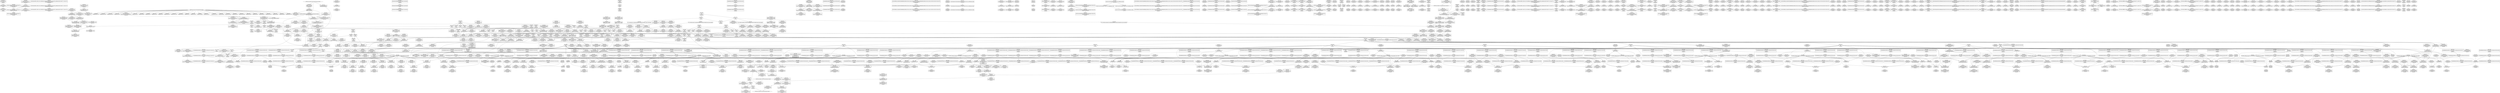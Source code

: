digraph {
	CE0x4da9090 [shape=record,shape=Mrecord,label="{CE0x4da9090|GLOBAL:_rcu_read_lock|*Constant*}"]
	CE0x4e3ded0 [shape=record,shape=Mrecord,label="{CE0x4e3ded0|_call_void___preempt_count_add(i32_1)_#10,_!dbg_!27711|include/linux/rcupdate.h,239|*SummSource*}"]
	CE0x4ebc7d0 [shape=record,shape=Mrecord,label="{CE0x4ebc7d0|_call_void_asm_addl_$1,_%gs:$0_,_*m,ri,*m,_dirflag_,_fpsr_,_flags_(i32*___preempt_count,_i32_%sub,_i32*___preempt_count)_#3,_!dbg_!27717,_!srcloc_!27718|./arch/x86/include/asm/preempt.h,77|*SummSource*}"]
	CE0x4d83ac0 [shape=record,shape=Mrecord,label="{CE0x4d83ac0|selinux_task_setscheduler:_tmp6|security/selinux/hooks.c,3640|*SummSource*}"]
	CE0x4df7350 [shape=record,shape=Mrecord,label="{CE0x4df7350|i64*_getelementptr_inbounds_(_11_x_i64_,_11_x_i64_*___llvm_gcov_ctr132,_i64_0,_i64_9)|*Constant*|*SummSink*}"]
	CE0x4dec600 [shape=record,shape=Mrecord,label="{CE0x4dec600|rcu_read_lock:_tobool1|include/linux/rcupdate.h,882}"]
	CE0x4d9bf10 [shape=record,shape=Mrecord,label="{CE0x4d9bf10|current_has_perm:_entry|*SummSink*}"]
	CE0x4d75770 [shape=record,shape=Mrecord,label="{CE0x4d75770|VOIDTB_TE:_CE_48,52_}"]
	CE0x4dfbd40 [shape=record,shape=Mrecord,label="{CE0x4dfbd40|i64_ptrtoint_(i8*_blockaddress(_rcu_lock_acquire,_%__here)_to_i64)|*Constant*|*SummSink*}"]
	CE0x4e79d40 [shape=record,shape=Mrecord,label="{CE0x4e79d40|__rcu_read_unlock:_tmp1}"]
	CE0x4e01c10 [shape=record,shape=Mrecord,label="{CE0x4e01c10|__rcu_read_lock:_tmp2}"]
	CE0x4ddcbc0 [shape=record,shape=Mrecord,label="{CE0x4ddcbc0|i64_1|*Constant*}"]
	CE0x4d857a0 [shape=record,shape=Mrecord,label="{CE0x4d857a0|VOIDTB_TE:_CE_4,8_}"]
	CE0x4dd8610 [shape=record,shape=Mrecord,label="{CE0x4dd8610|task_sid:_tmp10|security/selinux/hooks.c,208}"]
	CE0x4e2b0d0 [shape=record,shape=Mrecord,label="{CE0x4e2b0d0|rcu_read_unlock:_tmp17|include/linux/rcupdate.h,933}"]
	CE0x4e42250 [shape=record,shape=Mrecord,label="{CE0x4e42250|i32_934|*Constant*|*SummSource*}"]
	CE0x4e40660 [shape=record,shape=Mrecord,label="{CE0x4e40660|i64*_getelementptr_inbounds_(_11_x_i64_,_11_x_i64_*___llvm_gcov_ctr132,_i64_0,_i64_10)|*Constant*|*SummSink*}"]
	CE0x4e2e500 [shape=record,shape=Mrecord,label="{CE0x4e2e500|i8*_getelementptr_inbounds_(_42_x_i8_,_42_x_i8_*_.str46,_i32_0,_i32_0)|*Constant*}"]
	CE0x4e240b0 [shape=record,shape=Mrecord,label="{CE0x4e240b0|rcu_read_unlock:_tmp10|include/linux/rcupdate.h,933|*SummSource*}"]
	CE0x4de3c30 [shape=record,shape=Mrecord,label="{CE0x4de3c30|current_sid:_tmp23|security/selinux/hooks.c,218|*SummSink*}"]
	CE0x4dcc6a0 [shape=record,shape=Mrecord,label="{CE0x4dcc6a0|task_sid:_call7|security/selinux/hooks.c,208}"]
	CE0x4d91e90 [shape=record,shape=Mrecord,label="{CE0x4d91e90|current_has_perm:_call1|security/selinux/hooks.c,1543|*SummSink*}"]
	CE0x4def280 [shape=record,shape=Mrecord,label="{CE0x4def280|i64*_getelementptr_inbounds_(_2_x_i64_,_2_x_i64_*___llvm_gcov_ctr98,_i64_0,_i64_1)|*Constant*|*SummSource*}"]
	CE0x4d78030 [shape=record,shape=Mrecord,label="{CE0x4d78030|avc_has_perm:_tsid|Function::avc_has_perm&Arg::tsid::|*SummSource*}"]
	CE0x4df99a0 [shape=record,shape=Mrecord,label="{CE0x4df99a0|rcu_lock_release:_map|Function::rcu_lock_release&Arg::map::|*SummSink*}"]
	CE0x4dffb40 [shape=record,shape=Mrecord,label="{CE0x4dffb40|i64*_getelementptr_inbounds_(_4_x_i64_,_4_x_i64_*___llvm_gcov_ctr134,_i64_0,_i64_1)|*Constant*|*SummSource*}"]
	CE0x4e26050 [shape=record,shape=Mrecord,label="{CE0x4e26050|i64*_getelementptr_inbounds_(_4_x_i64_,_4_x_i64_*___llvm_gcov_ctr128,_i64_0,_i64_2)|*Constant*|*SummSource*}"]
	CE0x4e2d7d0 [shape=record,shape=Mrecord,label="{CE0x4e2d7d0|i8*_getelementptr_inbounds_(_25_x_i8_,_25_x_i8_*_.str45,_i32_0,_i32_0)|*Constant*|*SummSource*}"]
	CE0x4e14d20 [shape=record,shape=Mrecord,label="{CE0x4e14d20|rcu_read_unlock:_tmp7|include/linux/rcupdate.h,933|*SummSource*}"]
	CE0x4d9c570 [shape=record,shape=Mrecord,label="{CE0x4d9c570|VOIDTB_TE:_CE_96,104_}"]
	CE0x4e33fc0 [shape=record,shape=Mrecord,label="{CE0x4e33fc0|rcu_read_unlock:_tmp2|*SummSink*}"]
	CE0x4e408c0 [shape=record,shape=Mrecord,label="{CE0x4e408c0|rcu_read_unlock:_tmp22|include/linux/rcupdate.h,935|*SummSink*}"]
	CE0x4daafd0 [shape=record,shape=Mrecord,label="{CE0x4daafd0|task_sid:_do.body5|*SummSink*}"]
	CE0x4de5970 [shape=record,shape=Mrecord,label="{CE0x4de5970|current_sid:_tmp24|security/selinux/hooks.c,220|*SummSink*}"]
	CE0x4e11c80 [shape=record,shape=Mrecord,label="{CE0x4e11c80|_call_void_lockdep_rcu_suspicious(i8*_getelementptr_inbounds_(_25_x_i8_,_25_x_i8_*_.str45,_i32_0,_i32_0),_i32_883,_i8*_getelementptr_inbounds_(_42_x_i8_,_42_x_i8_*_.str46,_i32_0,_i32_0))_#10,_!dbg_!27728|include/linux/rcupdate.h,882}"]
	CE0x4d908f0 [shape=record,shape=Mrecord,label="{CE0x4d908f0|i64*_getelementptr_inbounds_(_11_x_i64_,_11_x_i64_*___llvm_gcov_ctr125,_i64_0,_i64_8)|*Constant*}"]
	CE0x4ded6c0 [shape=record,shape=Mrecord,label="{CE0x4ded6c0|rcu_read_lock:_bb|*SummSink*}"]
	CE0x4ddfa20 [shape=record,shape=Mrecord,label="{CE0x4ddfa20|current_sid:_tmp19|security/selinux/hooks.c,218}"]
	CE0x4ddcf60 [shape=record,shape=Mrecord,label="{CE0x4ddcf60|task_sid:_tmp}"]
	CE0x4de0b10 [shape=record,shape=Mrecord,label="{CE0x4de0b10|current_sid:_call4|security/selinux/hooks.c,218}"]
	CE0x4de4ee0 [shape=record,shape=Mrecord,label="{CE0x4de4ee0|i64_2|*Constant*}"]
	CE0x4dd7a30 [shape=record,shape=Mrecord,label="{CE0x4dd7a30|%struct.task_struct*_(%struct.task_struct**)*_asm_movq_%gs:$_1:P_,$0_,_r,im,_dirflag_,_fpsr_,_flags_|*SummSource*}"]
	CE0x4e3c140 [shape=record,shape=Mrecord,label="{CE0x4e3c140|__preempt_count_add:_entry|*SummSource*}"]
	CE0x4d860a0 [shape=record,shape=Mrecord,label="{CE0x4d860a0|selinux_task_setscheduler:_if.then|*SummSource*}"]
	CE0x4de15b0 [shape=record,shape=Mrecord,label="{CE0x4de15b0|get_current:_entry|*SummSource*}"]
	CE0x4debe30 [shape=record,shape=Mrecord,label="{CE0x4debe30|rcu_lock_release:_tmp1|*SummSource*}"]
	CE0x4e31140 [shape=record,shape=Mrecord,label="{CE0x4e31140|cred_sid:_bb|*SummSource*}"]
	CE0x4d9dbe0 [shape=record,shape=Mrecord,label="{CE0x4d9dbe0|current_has_perm:_tmp3|*SummSource*}"]
	CE0x69a1f40 [shape=record,shape=Mrecord,label="{CE0x69a1f40|GLOBAL:_cap_task_setscheduler|*Constant*|*SummSink*}"]
	CE0x4dcb3c0 [shape=record,shape=Mrecord,label="{CE0x4dcb3c0|__rcu_read_lock:_tmp|*SummSource*}"]
	CE0x4e0f420 [shape=record,shape=Mrecord,label="{CE0x4e0f420|rcu_read_lock:_tmp13|include/linux/rcupdate.h,882|*SummSource*}"]
	CE0x4d7e060 [shape=record,shape=Mrecord,label="{CE0x4d7e060|_call_void_mcount()_#3|*SummSink*}"]
	CE0x4d7bca0 [shape=record,shape=Mrecord,label="{CE0x4d7bca0|i64*_getelementptr_inbounds_(_2_x_i64_,_2_x_i64_*___llvm_gcov_ctr136,_i64_0,_i64_1)|*Constant*}"]
	CE0x4df97d0 [shape=record,shape=Mrecord,label="{CE0x4df97d0|rcu_lock_release:_map|Function::rcu_lock_release&Arg::map::}"]
	CE0x4e298f0 [shape=record,shape=Mrecord,label="{CE0x4e298f0|rcu_lock_acquire:_tmp1|*SummSource*}"]
	CE0x4d95f30 [shape=record,shape=Mrecord,label="{CE0x4d95f30|selinux_task_setscheduler:_tmp3|security/selinux/hooks.c,3639}"]
	CE0x4deb840 [shape=record,shape=Mrecord,label="{CE0x4deb840|task_sid:_tmp18|security/selinux/hooks.c,208|*SummSink*}"]
	CE0x4df2e80 [shape=record,shape=Mrecord,label="{CE0x4df2e80|task_sid:_tmp6|security/selinux/hooks.c,208|*SummSink*}"]
	CE0x4e17f00 [shape=record,shape=Mrecord,label="{CE0x4e17f00|i64*_getelementptr_inbounds_(_4_x_i64_,_4_x_i64_*___llvm_gcov_ctr135,_i64_0,_i64_2)|*Constant*|*SummSink*}"]
	CE0x4eb1540 [shape=record,shape=Mrecord,label="{CE0x4eb1540|__preempt_count_sub:_do.body|*SummSource*}"]
	CE0x4ea7740 [shape=record,shape=Mrecord,label="{CE0x4ea7740|i64*_getelementptr_inbounds_(_4_x_i64_,_4_x_i64_*___llvm_gcov_ctr135,_i64_0,_i64_1)|*Constant*|*SummSink*}"]
	CE0x4da4a20 [shape=record,shape=Mrecord,label="{CE0x4da4a20|_ret_i32_%retval.0,_!dbg_!27728|security/selinux/avc.c,775|*SummSource*}"]
	CE0x4e41480 [shape=record,shape=Mrecord,label="{CE0x4e41480|_call_void_rcu_lock_release(%struct.lockdep_map*_rcu_lock_map)_#10,_!dbg_!27733|include/linux/rcupdate.h,935|*SummSink*}"]
	CE0x4d92f10 [shape=record,shape=Mrecord,label="{CE0x4d92f10|current_has_perm:_tmp|*SummSource*}"]
	CE0x4d7ba60 [shape=record,shape=Mrecord,label="{CE0x4d7ba60|current_has_perm:_tmp1|*SummSource*}"]
	CE0x4e7fbc0 [shape=record,shape=Mrecord,label="{CE0x4e7fbc0|void_(i32*,_i32,_i32*)*_asm_addl_$1,_%gs:$0_,_*m,ri,*m,_dirflag_,_fpsr_,_flags_|*SummSink*}"]
	CE0x4e98a50 [shape=record,shape=Mrecord,label="{CE0x4e98a50|__preempt_count_sub:_tmp2|*SummSource*}"]
	CE0x4dbbf10 [shape=record,shape=Mrecord,label="{CE0x4dbbf10|_call_void_lockdep_rcu_suspicious(i8*_getelementptr_inbounds_(_25_x_i8_,_25_x_i8_*_.str3,_i32_0,_i32_0),_i32_208,_i8*_getelementptr_inbounds_(_41_x_i8_,_41_x_i8_*_.str44,_i32_0,_i32_0))_#10,_!dbg_!27732|security/selinux/hooks.c,208|*SummSource*}"]
	CE0x4da6f00 [shape=record,shape=Mrecord,label="{CE0x4da6f00|GLOBAL:_current_sid.__warned|Global_var:current_sid.__warned|*SummSource*}"]
	CE0x4dd7f40 [shape=record,shape=Mrecord,label="{CE0x4dd7f40|task_sid:_tmp6|security/selinux/hooks.c,208|*SummSource*}"]
	CE0x4da8da0 [shape=record,shape=Mrecord,label="{CE0x4da8da0|task_sid:_tmp2}"]
	CE0x4e41d30 [shape=record,shape=Mrecord,label="{CE0x4e41d30|i8*_getelementptr_inbounds_(_44_x_i8_,_44_x_i8_*_.str47,_i32_0,_i32_0)|*Constant*|*SummSource*}"]
	CE0x4e78590 [shape=record,shape=Mrecord,label="{CE0x4e78590|COLLAPSED:_GCMRE___llvm_gcov_ctr135_internal_global_4_x_i64_zeroinitializer:_elem_0:default:}"]
	CE0x4e3d530 [shape=record,shape=Mrecord,label="{CE0x4e3d530|rcu_read_unlock:_bb|*SummSource*}"]
	CE0x4e3fc20 [shape=record,shape=Mrecord,label="{CE0x4e3fc20|rcu_read_unlock:_tmp20|include/linux/rcupdate.h,933|*SummSource*}"]
	CE0x4e21ad0 [shape=record,shape=Mrecord,label="{CE0x4e21ad0|i64*_getelementptr_inbounds_(_4_x_i64_,_4_x_i64_*___llvm_gcov_ctr133,_i64_0,_i64_0)|*Constant*|*SummSource*}"]
	CE0x4e40170 [shape=record,shape=Mrecord,label="{CE0x4e40170|i64*_getelementptr_inbounds_(_11_x_i64_,_11_x_i64_*___llvm_gcov_ctr132,_i64_0,_i64_10)|*Constant*}"]
	CE0x4d9c750 [shape=record,shape=Mrecord,label="{CE0x4d9c750|VOIDTB_TE:_CE_128,136_}"]
	CE0x4e0f020 [shape=record,shape=Mrecord,label="{CE0x4e0f020|i64*_getelementptr_inbounds_(_11_x_i64_,_11_x_i64_*___llvm_gcov_ctr132,_i64_0,_i64_8)|*Constant*|*SummSource*}"]
	CE0x4d83cb0 [shape=record,shape=Mrecord,label="{CE0x4d83cb0|selinux_task_setscheduler:_tmp7|security/selinux/hooks.c,3640|*SummSink*}"]
	CE0x4e34c80 [shape=record,shape=Mrecord,label="{CE0x4e34c80|rcu_read_lock:_tmp9|include/linux/rcupdate.h,882|*SummSource*}"]
	CE0x4e1ea70 [shape=record,shape=Mrecord,label="{CE0x4e1ea70|cred_sid:_tmp5|security/selinux/hooks.c,196}"]
	CE0x4e330f0 [shape=record,shape=Mrecord,label="{CE0x4e330f0|i64*_getelementptr_inbounds_(_4_x_i64_,_4_x_i64_*___llvm_gcov_ctr128,_i64_0,_i64_1)|*Constant*|*SummSink*}"]
	CE0x4dbe5c0 [shape=record,shape=Mrecord,label="{CE0x4dbe5c0|i8*_getelementptr_inbounds_(_41_x_i8_,_41_x_i8_*_.str44,_i32_0,_i32_0)|*Constant*|*SummSource*}"]
	CE0x4dcc080 [shape=record,shape=Mrecord,label="{CE0x4dcc080|task_sid:_tmp27|security/selinux/hooks.c,208|*SummSource*}"]
	CE0x4ead1b0 [shape=record,shape=Mrecord,label="{CE0x4ead1b0|__preempt_count_sub:_tmp7|./arch/x86/include/asm/preempt.h,78}"]
	CE0x4e395c0 [shape=record,shape=Mrecord,label="{CE0x4e395c0|__rcu_read_lock:_tmp4|include/linux/rcupdate.h,239|*SummSink*}"]
	CE0x4e14910 [shape=record,shape=Mrecord,label="{CE0x4e14910|GLOBAL:_rcu_read_lock.__warned|Global_var:rcu_read_lock.__warned}"]
	CE0x4dbbad0 [shape=record,shape=Mrecord,label="{CE0x4dbbad0|task_sid:_tmp19|security/selinux/hooks.c,208|*SummSource*}"]
	CE0x4daaec0 [shape=record,shape=Mrecord,label="{CE0x4daaec0|task_sid:_do.body5|*SummSource*}"]
	CE0x4d96850 [shape=record,shape=Mrecord,label="{CE0x4d96850|GLOBAL:___llvm_gcov_ctr287|Global_var:__llvm_gcov_ctr287}"]
	CE0x4e2aac0 [shape=record,shape=Mrecord,label="{CE0x4e2aac0|rcu_lock_acquire:_bb|*SummSink*}"]
	CE0x4e0fde0 [shape=record,shape=Mrecord,label="{CE0x4e0fde0|rcu_read_lock:_tmp15|include/linux/rcupdate.h,882}"]
	CE0x4e69110 [shape=record,shape=Mrecord,label="{CE0x4e69110|i64_ptrtoint_(i8*_blockaddress(_rcu_lock_release,_%__here)_to_i64)|*Constant*|*SummSource*}"]
	CE0x4d94aa0 [shape=record,shape=Mrecord,label="{CE0x4d94aa0|VOIDTB_TE:_CE_20,24_}"]
	CE0x4e13190 [shape=record,shape=Mrecord,label="{CE0x4e13190|_ret_void,_!dbg_!27717|include/linux/rcupdate.h,419|*SummSink*}"]
	CE0x4dfe830 [shape=record,shape=Mrecord,label="{CE0x4dfe830|__rcu_read_unlock:_tmp2|*SummSource*}"]
	CE0x4d8f900 [shape=record,shape=Mrecord,label="{CE0x4d8f900|i64_6|*Constant*|*SummSink*}"]
	CE0x4eaced0 [shape=record,shape=Mrecord,label="{CE0x4eaced0|i64*_getelementptr_inbounds_(_4_x_i64_,_4_x_i64_*___llvm_gcov_ctr135,_i64_0,_i64_3)|*Constant*|*SummSource*}"]
	CE0x4d75460 [shape=record,shape=Mrecord,label="{CE0x4d75460|selinux_task_setscheduler:_bb|*SummSink*}"]
	CE0x4d83690 [shape=record,shape=Mrecord,label="{CE0x4d83690|i64_1|*Constant*|*SummSource*}"]
	CE0x4da5090 [shape=record,shape=Mrecord,label="{CE0x4da5090|current_sid:_tmp2|*SummSource*}"]
	CE0x4d7a360 [shape=record,shape=Mrecord,label="{CE0x4d7a360|current_has_perm:_bb}"]
	CE0x4e10560 [shape=record,shape=Mrecord,label="{CE0x4e10560|rcu_read_lock:_tmp16|include/linux/rcupdate.h,882|*SummSink*}"]
	CE0x4e36e80 [shape=record,shape=Mrecord,label="{CE0x4e36e80|0:_i8,_:_GCMR_rcu_read_lock.__warned_internal_global_i8_0,_section_.data.unlikely_,_align_1:_elem_0:default:}"]
	CE0x4d9bd20 [shape=record,shape=Mrecord,label="{CE0x4d9bd20|GLOBAL:_current_has_perm|*Constant*|*SummSource*}"]
	CE0x4e6cba0 [shape=record,shape=Mrecord,label="{CE0x4e6cba0|i64*_getelementptr_inbounds_(_4_x_i64_,_4_x_i64_*___llvm_gcov_ctr134,_i64_0,_i64_3)|*Constant*|*SummSink*}"]
	CE0x4dc5650 [shape=record,shape=Mrecord,label="{CE0x4dc5650|rcu_read_lock:_bb}"]
	CE0x4de1cf0 [shape=record,shape=Mrecord,label="{CE0x4de1cf0|i32_78|*Constant*|*SummSink*}"]
	CE0x4e0d8a0 [shape=record,shape=Mrecord,label="{CE0x4e0d8a0|i64*_getelementptr_inbounds_(_4_x_i64_,_4_x_i64_*___llvm_gcov_ctr133,_i64_0,_i64_3)|*Constant*}"]
	CE0x4dfa5b0 [shape=record,shape=Mrecord,label="{CE0x4dfa5b0|GLOBAL:___rcu_read_unlock|*Constant*|*SummSink*}"]
	CE0x4dfa120 [shape=record,shape=Mrecord,label="{CE0x4dfa120|_call_void___rcu_read_unlock()_#10,_!dbg_!27734|include/linux/rcupdate.h,937|*SummSink*}"]
	CE0x4df7090 [shape=record,shape=Mrecord,label="{CE0x4df7090|i64*_getelementptr_inbounds_(_11_x_i64_,_11_x_i64_*___llvm_gcov_ctr132,_i64_0,_i64_9)|*Constant*}"]
	CE0x4dbfe00 [shape=record,shape=Mrecord,label="{CE0x4dbfe00|i64*_getelementptr_inbounds_(_13_x_i64_,_13_x_i64_*___llvm_gcov_ctr126,_i64_0,_i64_10)|*Constant*|*SummSink*}"]
	CE0x4de7b90 [shape=record,shape=Mrecord,label="{CE0x4de7b90|rcu_read_lock:_tmp2|*SummSource*}"]
	CE0x4e14e90 [shape=record,shape=Mrecord,label="{CE0x4e14e90|rcu_read_unlock:_tmp7|include/linux/rcupdate.h,933|*SummSink*}"]
	CE0x4d97df0 [shape=record,shape=Mrecord,label="{CE0x4d97df0|rcu_lock_acquire:_tmp5|include/linux/rcupdate.h,418|*SummSource*}"]
	CE0x4eacfc0 [shape=record,shape=Mrecord,label="{CE0x4eacfc0|__preempt_count_sub:_tmp6|./arch/x86/include/asm/preempt.h,78}"]
	CE0x4ddde50 [shape=record,shape=Mrecord,label="{CE0x4ddde50|cred_sid:_tmp2|*SummSink*}"]
	CE0x4e0dc00 [shape=record,shape=Mrecord,label="{CE0x4e0dc00|GLOBAL:_lock_release|*Constant*|*SummSource*}"]
	CE0x4d835b0 [shape=record,shape=Mrecord,label="{CE0x4d835b0|i64_1|*Constant*}"]
	CE0x4e7d650 [shape=record,shape=Mrecord,label="{CE0x4e7d650|i64*_getelementptr_inbounds_(_4_x_i64_,_4_x_i64_*___llvm_gcov_ctr129,_i64_0,_i64_3)|*Constant*|*SummSource*}"]
	CE0x4d90dd0 [shape=record,shape=Mrecord,label="{CE0x4d90dd0|current_sid:_tmp15|security/selinux/hooks.c,218|*SummSource*}"]
	CE0x4e0ed10 [shape=record,shape=Mrecord,label="{CE0x4e0ed10|rcu_read_unlock:_tmp16|include/linux/rcupdate.h,933}"]
	CE0x4d92050 [shape=record,shape=Mrecord,label="{CE0x4d92050|current_sid:_entry|*SummSource*}"]
	CE0x4e37c80 [shape=record,shape=Mrecord,label="{CE0x4e37c80|i64*_getelementptr_inbounds_(_11_x_i64_,_11_x_i64_*___llvm_gcov_ctr132,_i64_0,_i64_0)|*Constant*}"]
	CE0x4de4a70 [shape=record,shape=Mrecord,label="{CE0x4de4a70|cred_sid:_security|security/selinux/hooks.c,196|*SummSource*}"]
	CE0x4e7c6a0 [shape=record,shape=Mrecord,label="{CE0x4e7c6a0|i64*_getelementptr_inbounds_(_4_x_i64_,_4_x_i64_*___llvm_gcov_ctr134,_i64_0,_i64_2)|*Constant*|*SummSource*}"]
	CE0x4dbdcc0 [shape=record,shape=Mrecord,label="{CE0x4dbdcc0|GLOBAL:_task_sid.__warned|Global_var:task_sid.__warned|*SummSource*}"]
	CE0x4dbef40 [shape=record,shape=Mrecord,label="{CE0x4dbef40|task_sid:_tmp20|security/selinux/hooks.c,208|*SummSink*}"]
	CE0x4e07c40 [shape=record,shape=Mrecord,label="{CE0x4e07c40|i8*_undef|*Constant*|*SummSource*}"]
	CE0x4e06f40 [shape=record,shape=Mrecord,label="{CE0x4e06f40|COLLAPSED:_GCMRE___llvm_gcov_ctr133_internal_global_4_x_i64_zeroinitializer:_elem_0:default:}"]
	CE0x4dcbbd0 [shape=record,shape=Mrecord,label="{CE0x4dcbbd0|i64*_getelementptr_inbounds_(_13_x_i64_,_13_x_i64_*___llvm_gcov_ctr126,_i64_0,_i64_12)|*Constant*|*SummSource*}"]
	CE0x4da88b0 [shape=record,shape=Mrecord,label="{CE0x4da88b0|task_sid:_if.end|*SummSink*}"]
	CE0x4d78ef0 [shape=record,shape=Mrecord,label="{CE0x4d78ef0|get_current:_tmp3}"]
	CE0x4dff9e0 [shape=record,shape=Mrecord,label="{CE0x4dff9e0|__preempt_count_add:_tmp7|./arch/x86/include/asm/preempt.h,73}"]
	CE0x4e11090 [shape=record,shape=Mrecord,label="{CE0x4e11090|rcu_read_lock:_tmp17|include/linux/rcupdate.h,882|*SummSink*}"]
	CE0x4e24d10 [shape=record,shape=Mrecord,label="{CE0x4e24d10|void_(i32*,_i32,_i32*)*_asm_addl_$1,_%gs:$0_,_*m,ri,*m,_dirflag_,_fpsr_,_flags_}"]
	CE0x4e30330 [shape=record,shape=Mrecord,label="{CE0x4e30330|i64*_getelementptr_inbounds_(_11_x_i64_,_11_x_i64_*___llvm_gcov_ctr127,_i64_0,_i64_10)|*Constant*|*SummSink*}"]
	CE0x4d964c0 [shape=record,shape=Mrecord,label="{CE0x4d964c0|i64*_getelementptr_inbounds_(_6_x_i64_,_6_x_i64_*___llvm_gcov_ctr287,_i64_0,_i64_3)|*Constant*}"]
	CE0x4e26900 [shape=record,shape=Mrecord,label="{CE0x4e26900|_call_void_mcount()_#3}"]
	CE0x4ddf970 [shape=record,shape=Mrecord,label="{CE0x4ddf970|rcu_read_lock:_tmp12|include/linux/rcupdate.h,882|*SummSink*}"]
	CE0x4dc3c00 [shape=record,shape=Mrecord,label="{CE0x4dc3c00|rcu_read_unlock:_entry}"]
	CE0x4dc5740 [shape=record,shape=Mrecord,label="{CE0x4dc5740|rcu_read_lock:_bb|*SummSource*}"]
	CE0x4da6570 [shape=record,shape=Mrecord,label="{CE0x4da6570|GLOBAL:_current_task|Global_var:current_task|*SummSource*}"]
	CE0x4dbc040 [shape=record,shape=Mrecord,label="{CE0x4dbc040|_call_void_lockdep_rcu_suspicious(i8*_getelementptr_inbounds_(_25_x_i8_,_25_x_i8_*_.str3,_i32_0,_i32_0),_i32_208,_i8*_getelementptr_inbounds_(_41_x_i8_,_41_x_i8_*_.str44,_i32_0,_i32_0))_#10,_!dbg_!27732|security/selinux/hooks.c,208|*SummSink*}"]
	CE0x4e30280 [shape=record,shape=Mrecord,label="{CE0x4e30280|i64*_getelementptr_inbounds_(_11_x_i64_,_11_x_i64_*___llvm_gcov_ctr127,_i64_0,_i64_10)|*Constant*|*SummSource*}"]
	CE0x4e6a940 [shape=record,shape=Mrecord,label="{CE0x4e6a940|__rcu_read_unlock:_do.body}"]
	CE0x4d82a70 [shape=record,shape=Mrecord,label="{CE0x4d82a70|selinux_task_setscheduler:_tmp|*SummSource*}"]
	CE0x4d72930 [shape=record,shape=Mrecord,label="{CE0x4d72930|_ret_i32_%call2,_!dbg_!27718|security/selinux/hooks.c,1544|*SummSink*}"]
	CE0x4dbd220 [shape=record,shape=Mrecord,label="{CE0x4dbd220|i64*_getelementptr_inbounds_(_2_x_i64_,_2_x_i64_*___llvm_gcov_ctr98,_i64_0,_i64_0)|*Constant*|*SummSource*}"]
	CE0x4dee6d0 [shape=record,shape=Mrecord,label="{CE0x4dee6d0|rcu_read_unlock:_land.lhs.true2|*SummSource*}"]
	CE0x4d880f0 [shape=record,shape=Mrecord,label="{CE0x4d880f0|selinux_task_setscheduler:_tmp9|security/selinux/hooks.c,3642|*SummSink*}"]
	CE0x4e22040 [shape=record,shape=Mrecord,label="{CE0x4e22040|rcu_read_unlock:_tmp12|include/linux/rcupdate.h,933|*SummSource*}"]
	CE0x4de7400 [shape=record,shape=Mrecord,label="{CE0x4de7400|i64*_getelementptr_inbounds_(_2_x_i64_,_2_x_i64_*___llvm_gcov_ctr131,_i64_0,_i64_1)|*Constant*|*SummSource*}"]
	CE0x4dbd6a0 [shape=record,shape=Mrecord,label="{CE0x4dbd6a0|current_sid:_if.then}"]
	CE0x4de1910 [shape=record,shape=Mrecord,label="{CE0x4de1910|_ret_%struct.task_struct*_%tmp4,_!dbg_!27714|./arch/x86/include/asm/current.h,14}"]
	CE0x4dcbc80 [shape=record,shape=Mrecord,label="{CE0x4dcbc80|i64*_getelementptr_inbounds_(_13_x_i64_,_13_x_i64_*___llvm_gcov_ctr126,_i64_0,_i64_12)|*Constant*|*SummSink*}"]
	CE0x4e06ed0 [shape=record,shape=Mrecord,label="{CE0x4e06ed0|rcu_lock_release:_tmp}"]
	CE0x4dfad90 [shape=record,shape=Mrecord,label="{CE0x4dfad90|_ret_void,_!dbg_!27717|include/linux/rcupdate.h,245}"]
	CE0x4dbfee0 [shape=record,shape=Mrecord,label="{CE0x4dbfee0|task_sid:_tmp24|security/selinux/hooks.c,208|*SummSource*}"]
	CE0x4dfafc0 [shape=record,shape=Mrecord,label="{CE0x4dfafc0|__rcu_read_lock:_bb}"]
	CE0x4e68130 [shape=record,shape=Mrecord,label="{CE0x4e68130|i64*_getelementptr_inbounds_(_4_x_i64_,_4_x_i64_*___llvm_gcov_ctr133,_i64_0,_i64_2)|*Constant*|*SummSource*}"]
	CE0x4d77c40 [shape=record,shape=Mrecord,label="{CE0x4d77c40|avc_has_perm:_ssid|Function::avc_has_perm&Arg::ssid::|*SummSource*}"]
	CE0x4e42960 [shape=record,shape=Mrecord,label="{CE0x4e42960|__preempt_count_add:_val|Function::__preempt_count_add&Arg::val::}"]
	CE0x4dc42d0 [shape=record,shape=Mrecord,label="{CE0x4dc42d0|get_current:_bb|*SummSource*}"]
	CE0x4e6ab80 [shape=record,shape=Mrecord,label="{CE0x4e6ab80|_call_void_mcount()_#3|*SummSource*}"]
	CE0x4de4870 [shape=record,shape=Mrecord,label="{CE0x4de4870|cred_sid:_security|security/selinux/hooks.c,196}"]
	CE0x4e320e0 [shape=record,shape=Mrecord,label="{CE0x4e320e0|rcu_read_lock:_tmp6|include/linux/rcupdate.h,882|*SummSource*}"]
	CE0x4dfc390 [shape=record,shape=Mrecord,label="{CE0x4dfc390|i64*_getelementptr_inbounds_(_4_x_i64_,_4_x_i64_*___llvm_gcov_ctr130,_i64_0,_i64_3)|*Constant*|*SummSource*}"]
	CE0x4dd8410 [shape=record,shape=Mrecord,label="{CE0x4dd8410|GLOBAL:_rcu_lock_map|Global_var:rcu_lock_map|*SummSource*}"]
	CE0x4df60e0 [shape=record,shape=Mrecord,label="{CE0x4df60e0|rcu_read_unlock:_tmp18|include/linux/rcupdate.h,933|*SummSink*}"]
	CE0x4d85700 [shape=record,shape=Mrecord,label="{CE0x4d85700|VOIDTB_TE:_CE_0,4_}"]
	CE0x4d80330 [shape=record,shape=Mrecord,label="{CE0x4d80330|current_has_perm:_tsk|Function::current_has_perm&Arg::tsk::}"]
	CE0x4da8e10 [shape=record,shape=Mrecord,label="{CE0x4da8e10|task_sid:_tmp2|*SummSource*}"]
	CE0x4e80130 [shape=record,shape=Mrecord,label="{CE0x4e80130|GLOBAL:___preempt_count|Global_var:__preempt_count|*SummSink*}"]
	CE0x4ddc4c0 [shape=record,shape=Mrecord,label="{CE0x4ddc4c0|i32_22|*Constant*}"]
	CE0x4e157e0 [shape=record,shape=Mrecord,label="{CE0x4e157e0|GLOBAL:___llvm_gcov_ctr127|Global_var:__llvm_gcov_ctr127|*SummSink*}"]
	CE0x4dec2d0 [shape=record,shape=Mrecord,label="{CE0x4dec2d0|rcu_read_lock:_tmp8|include/linux/rcupdate.h,882|*SummSink*}"]
	CE0x4df7100 [shape=record,shape=Mrecord,label="{CE0x4df7100|i64*_getelementptr_inbounds_(_11_x_i64_,_11_x_i64_*___llvm_gcov_ctr132,_i64_0,_i64_9)|*Constant*|*SummSource*}"]
	CE0x4e6c5c0 [shape=record,shape=Mrecord,label="{CE0x4e6c5c0|__preempt_count_add:_do.end|*SummSource*}"]
	CE0x4da3570 [shape=record,shape=Mrecord,label="{CE0x4da3570|i32_218|*Constant*}"]
	CE0x4d947d0 [shape=record,shape=Mrecord,label="{CE0x4d947d0|COLLAPSED:_GCMRE___llvm_gcov_ctr287_internal_global_6_x_i64_zeroinitializer:_elem_0:default:}"]
	CE0x4d9bf80 [shape=record,shape=Mrecord,label="{CE0x4d9bf80|current_has_perm:_perms|Function::current_has_perm&Arg::perms::|*SummSink*}"]
	CE0x4d77620 [shape=record,shape=Mrecord,label="{CE0x4d77620|avc_has_perm:_entry|*SummSink*}"]
	CE0x4da1a10 [shape=record,shape=Mrecord,label="{CE0x4da1a10|avc_has_perm:_tclass|Function::avc_has_perm&Arg::tclass::|*SummSource*}"]
	CE0x4d87f70 [shape=record,shape=Mrecord,label="{CE0x4d87f70|selinux_task_setscheduler:_tmp8|security/selinux/hooks.c,3642|*SummSink*}"]
	CE0x4d97180 [shape=record,shape=Mrecord,label="{CE0x4d97180|current_sid:_tmp12|security/selinux/hooks.c,218|*SummSource*}"]
	CE0x4e03230 [shape=record,shape=Mrecord,label="{CE0x4e03230|__rcu_read_lock:_tmp1}"]
	CE0x4dbfa80 [shape=record,shape=Mrecord,label="{CE0x4dbfa80|i64*_getelementptr_inbounds_(_13_x_i64_,_13_x_i64_*___llvm_gcov_ctr126,_i64_0,_i64_10)|*Constant*}"]
	CE0x4d74a80 [shape=record,shape=Mrecord,label="{CE0x4d74a80|selinux_task_setscheduler:_call|security/selinux/hooks.c,3638}"]
	CE0x4d8db40 [shape=record,shape=Mrecord,label="{CE0x4d8db40|__preempt_count_add:_do.end|*SummSink*}"]
	CE0x4d7b7b0 [shape=record,shape=Mrecord,label="{CE0x4d7b7b0|i64_1|*Constant*}"]
	CE0x4d811e0 [shape=record,shape=Mrecord,label="{CE0x4d811e0|current_sid:_call|security/selinux/hooks.c,218|*SummSource*}"]
	CE0x4dcbcf0 [shape=record,shape=Mrecord,label="{CE0x4dcbcf0|task_sid:_tmp26|security/selinux/hooks.c,208|*SummSink*}"]
	CE0x4dbdc50 [shape=record,shape=Mrecord,label="{CE0x4dbdc50|task_sid:_tmp9|security/selinux/hooks.c,208|*SummSource*}"]
	CE0x4d9eca0 [shape=record,shape=Mrecord,label="{CE0x4d9eca0|task_sid:_entry}"]
	CE0x4d92b30 [shape=record,shape=Mrecord,label="{CE0x4d92b30|GLOBAL:_cap_task_setscheduler|*Constant*}"]
	CE0x4def8d0 [shape=record,shape=Mrecord,label="{CE0x4def8d0|task_sid:_tmp4|*LoadInst*|security/selinux/hooks.c,208|*SummSource*}"]
	CE0x4de1c80 [shape=record,shape=Mrecord,label="{CE0x4de1c80|i32_78|*Constant*}"]
	CE0x4e289d0 [shape=record,shape=Mrecord,label="{CE0x4e289d0|i64*_getelementptr_inbounds_(_4_x_i64_,_4_x_i64_*___llvm_gcov_ctr133,_i64_0,_i64_1)|*Constant*|*SummSource*}"]
	CE0x4de2b30 [shape=record,shape=Mrecord,label="{CE0x4de2b30|i32_22|*Constant*|*SummSource*}"]
	CE0x4df3aa0 [shape=record,shape=Mrecord,label="{CE0x4df3aa0|rcu_read_lock:_tobool|include/linux/rcupdate.h,882|*SummSink*}"]
	CE0x4d74470 [shape=record,shape=Mrecord,label="{CE0x4d74470|selinux_task_setscheduler:_call1|security/selinux/hooks.c,3642|*SummSource*}"]
	CE0x4df7bb0 [shape=record,shape=Mrecord,label="{CE0x4df7bb0|rcu_read_unlock:_tmp19|include/linux/rcupdate.h,933|*SummSink*}"]
	CE0x4e34e70 [shape=record,shape=Mrecord,label="{CE0x4e34e70|rcu_read_lock:_tmp9|include/linux/rcupdate.h,882}"]
	CE0x4e69d30 [shape=record,shape=Mrecord,label="{CE0x4e69d30|rcu_lock_release:_tmp6|*SummSink*}"]
	CE0x4e16780 [shape=record,shape=Mrecord,label="{CE0x4e16780|rcu_read_lock:_if.end|*SummSource*}"]
	CE0x4e26a40 [shape=record,shape=Mrecord,label="{CE0x4e26a40|__rcu_read_lock:_tmp7|include/linux/rcupdate.h,240}"]
	CE0x4e2c910 [shape=record,shape=Mrecord,label="{CE0x4e2c910|rcu_read_lock:_if.end|*SummSink*}"]
	CE0x4dc6150 [shape=record,shape=Mrecord,label="{CE0x4dc6150|i8_1|*Constant*|*SummSink*}"]
	CE0x4d9cc70 [shape=record,shape=Mrecord,label="{CE0x4d9cc70|selinux_task_setscheduler:_tmp7|security/selinux/hooks.c,3640|*SummSource*}"]
	CE0x4e2dda0 [shape=record,shape=Mrecord,label="{CE0x4e2dda0|i32_883|*Constant*|*SummSource*}"]
	CE0x4daba50 [shape=record,shape=Mrecord,label="{CE0x4daba50|current_sid:_tmp8|security/selinux/hooks.c,218|*SummSink*}"]
	CE0x4dfdd80 [shape=record,shape=Mrecord,label="{CE0x4dfdd80|i64*_getelementptr_inbounds_(_4_x_i64_,_4_x_i64_*___llvm_gcov_ctr129,_i64_0,_i64_2)|*Constant*|*SummSource*}"]
	CE0x4dac750 [shape=record,shape=Mrecord,label="{CE0x4dac750|COLLAPSED:_GCMRE___llvm_gcov_ctr98_internal_global_2_x_i64_zeroinitializer:_elem_0:default:}"]
	CE0x4d72ab0 [shape=record,shape=Mrecord,label="{CE0x4d72ab0|i64*_getelementptr_inbounds_(_6_x_i64_,_6_x_i64_*___llvm_gcov_ctr287,_i64_0,_i64_5)|*Constant*|*SummSink*}"]
	CE0x4de10a0 [shape=record,shape=Mrecord,label="{CE0x4de10a0|GLOBAL:_get_current|*Constant*}"]
	CE0x4d8f0e0 [shape=record,shape=Mrecord,label="{CE0x4d8f0e0|_ret_i32_%tmp6,_!dbg_!27716|security/selinux/hooks.c,197|*SummSource*}"]
	CE0x4df9e40 [shape=record,shape=Mrecord,label="{CE0x4df9e40|_ret_void,_!dbg_!27717|include/linux/rcupdate.h,424|*SummSource*}"]
	CE0x4da1730 [shape=record,shape=Mrecord,label="{CE0x4da1730|i16_2|*Constant*|*SummSource*}"]
	CE0x4d8d970 [shape=record,shape=Mrecord,label="{CE0x4d8d970|i64*_getelementptr_inbounds_(_4_x_i64_,_4_x_i64_*___llvm_gcov_ctr129,_i64_0,_i64_1)|*Constant*|*SummSource*}"]
	CE0x4e37070 [shape=record,shape=Mrecord,label="{CE0x4e37070|cred_sid:_tmp3|*SummSink*}"]
	CE0x4eaa180 [shape=record,shape=Mrecord,label="{CE0x4eaa180|__preempt_count_add:_tmp1|*SummSource*}"]
	CE0x4d75620 [shape=record,shape=Mrecord,label="{CE0x4d75620|VOIDTB_TE:_CE_40,44_}"]
	CE0x4da02c0 [shape=record,shape=Mrecord,label="{CE0x4da02c0|_ret_i32_%call7,_!dbg_!27749|security/selinux/hooks.c,210|*SummSink*}"]
	CE0x4d81f50 [shape=record,shape=Mrecord,label="{CE0x4d81f50|i64*_getelementptr_inbounds_(_13_x_i64_,_13_x_i64_*___llvm_gcov_ctr126,_i64_0,_i64_8)|*Constant*|*SummSource*}"]
	CE0x4ead310 [shape=record,shape=Mrecord,label="{CE0x4ead310|__preempt_count_sub:_tmp7|./arch/x86/include/asm/preempt.h,78|*SummSource*}"]
	CE0x4d789c0 [shape=record,shape=Mrecord,label="{CE0x4d789c0|task_sid:_if.end}"]
	CE0x4da3ec0 [shape=record,shape=Mrecord,label="{CE0x4da3ec0|i8*_getelementptr_inbounds_(_45_x_i8_,_45_x_i8_*_.str12,_i32_0,_i32_0)|*Constant*|*SummSink*}"]
	CE0x4d9af60 [shape=record,shape=Mrecord,label="{CE0x4d9af60|current_has_perm:_tsk|Function::current_has_perm&Arg::tsk::|*SummSource*}"]
	CE0x4d748f0 [shape=record,shape=Mrecord,label="{CE0x4d748f0|GLOBAL:_current_has_perm|*Constant*}"]
	CE0x4dace40 [shape=record,shape=Mrecord,label="{CE0x4dace40|current_sid:_tmp10|security/selinux/hooks.c,218}"]
	CE0x4de8170 [shape=record,shape=Mrecord,label="{CE0x4de8170|task_sid:_land.lhs.true|*SummSink*}"]
	CE0x4e07d90 [shape=record,shape=Mrecord,label="{CE0x4e07d90|i8*_undef|*Constant*|*SummSink*}"]
	CE0x4df2720 [shape=record,shape=Mrecord,label="{CE0x4df2720|task_sid:_call|security/selinux/hooks.c,208|*SummSource*}"]
	CE0x4d99f00 [shape=record,shape=Mrecord,label="{CE0x4d99f00|VOIDTB_TE:_CE_88,89_}"]
	CE0x4e69fb0 [shape=record,shape=Mrecord,label="{CE0x4e69fb0|__rcu_read_unlock:_bb|*SummSink*}"]
	CE0x4ddb7a0 [shape=record,shape=Mrecord,label="{CE0x4ddb7a0|_call_void_rcu_lock_acquire(%struct.lockdep_map*_rcu_lock_map)_#10,_!dbg_!27711|include/linux/rcupdate.h,881}"]
	CE0x4e026d0 [shape=record,shape=Mrecord,label="{CE0x4e026d0|_call_void_asm_addl_$1,_%gs:$0_,_*m,ri,*m,_dirflag_,_fpsr_,_flags_(i32*___preempt_count,_i32_%val,_i32*___preempt_count)_#3,_!dbg_!27714,_!srcloc_!27717|./arch/x86/include/asm/preempt.h,72}"]
	CE0x4d90420 [shape=record,shape=Mrecord,label="{CE0x4d90420|i1_true|*Constant*}"]
	CE0x4e102c0 [shape=record,shape=Mrecord,label="{CE0x4e102c0|rcu_read_lock:_tmp16|include/linux/rcupdate.h,882}"]
	CE0x4eb1440 [shape=record,shape=Mrecord,label="{CE0x4eb1440|__preempt_count_sub:_do.end|*SummSink*}"]
	CE0x4ddd300 [shape=record,shape=Mrecord,label="{CE0x4ddd300|task_sid:_tmp|*SummSink*}"]
	CE0x4e79cd0 [shape=record,shape=Mrecord,label="{CE0x4e79cd0|i64*_getelementptr_inbounds_(_4_x_i64_,_4_x_i64_*___llvm_gcov_ctr134,_i64_0,_i64_1)|*Constant*|*SummSink*}"]
	CE0x4d79dc0 [shape=record,shape=Mrecord,label="{CE0x4d79dc0|i64*_getelementptr_inbounds_(_11_x_i64_,_11_x_i64_*___llvm_gcov_ctr125,_i64_0,_i64_0)|*Constant*|*SummSource*}"]
	CE0x4d9e480 [shape=record,shape=Mrecord,label="{CE0x4d9e480|current_has_perm:_call|security/selinux/hooks.c,1542|*SummSource*}"]
	CE0x4ddd040 [shape=record,shape=Mrecord,label="{CE0x4ddd040|task_sid:_tmp|*SummSource*}"]
	CE0x4e377b0 [shape=record,shape=Mrecord,label="{CE0x4e377b0|rcu_read_unlock:_tmp6|include/linux/rcupdate.h,933}"]
	CE0x4e69cc0 [shape=record,shape=Mrecord,label="{CE0x4e69cc0|rcu_lock_release:_tmp6|*SummSource*}"]
	CE0x4d81df0 [shape=record,shape=Mrecord,label="{CE0x4d81df0|i64*_getelementptr_inbounds_(_13_x_i64_,_13_x_i64_*___llvm_gcov_ctr126,_i64_0,_i64_8)|*Constant*}"]
	CE0x4d84b80 [shape=record,shape=Mrecord,label="{CE0x4d84b80|selinux_task_setscheduler:_if.end}"]
	CE0x4d9b460 [shape=record,shape=Mrecord,label="{CE0x4d9b460|i32_512|*Constant*|*SummSource*}"]
	CE0x4ddb230 [shape=record,shape=Mrecord,label="{CE0x4ddb230|task_sid:_tobool4|security/selinux/hooks.c,208|*SummSink*}"]
	CE0x4de40b0 [shape=record,shape=Mrecord,label="{CE0x4de40b0|i32_1|*Constant*|*SummSource*}"]
	CE0x4d91610 [shape=record,shape=Mrecord,label="{CE0x4d91610|current_sid:_tmp16|security/selinux/hooks.c,218|*SummSink*}"]
	CE0x4dabbb0 [shape=record,shape=Mrecord,label="{CE0x4dabbb0|current_sid:_tobool1|security/selinux/hooks.c,218}"]
	CE0x4da6d80 [shape=record,shape=Mrecord,label="{CE0x4da6d80|GLOBAL:_current_sid.__warned|Global_var:current_sid.__warned}"]
	CE0x4da5020 [shape=record,shape=Mrecord,label="{CE0x4da5020|current_sid:_tmp2}"]
	CE0x4dcc930 [shape=record,shape=Mrecord,label="{CE0x4dcc930|task_sid:_call7|security/selinux/hooks.c,208|*SummSink*}"]
	CE0x4df1b80 [shape=record,shape=Mrecord,label="{CE0x4df1b80|_ret_void,_!dbg_!27717|include/linux/rcupdate.h,240|*SummSink*}"]
	CE0x4e27690 [shape=record,shape=Mrecord,label="{CE0x4e27690|GLOBAL:___llvm_gcov_ctr132|Global_var:__llvm_gcov_ctr132}"]
	CE0x4d79b80 [shape=record,shape=Mrecord,label="{CE0x4d79b80|i64*_getelementptr_inbounds_(_11_x_i64_,_11_x_i64_*___llvm_gcov_ctr125,_i64_0,_i64_0)|*Constant*|*SummSink*}"]
	CE0x4dcae40 [shape=record,shape=Mrecord,label="{CE0x4dcae40|current_sid:_do.body|*SummSink*}"]
	CE0x4e23c30 [shape=record,shape=Mrecord,label="{CE0x4e23c30|COLLAPSED:_GCMRE___llvm_gcov_ctr130_internal_global_4_x_i64_zeroinitializer:_elem_0:default:}"]
	CE0x4e23440 [shape=record,shape=Mrecord,label="{CE0x4e23440|i64*_getelementptr_inbounds_(_11_x_i64_,_11_x_i64_*___llvm_gcov_ctr132,_i64_0,_i64_8)|*Constant*|*SummSink*}"]
	CE0x4e08270 [shape=record,shape=Mrecord,label="{CE0x4e08270|i64*_getelementptr_inbounds_(_4_x_i64_,_4_x_i64_*___llvm_gcov_ctr128,_i64_0,_i64_0)|*Constant*|*SummSink*}"]
	CE0x4dabc90 [shape=record,shape=Mrecord,label="{CE0x4dabc90|current_sid:_tobool1|security/selinux/hooks.c,218|*SummSource*}"]
	CE0x4e79110 [shape=record,shape=Mrecord,label="{CE0x4e79110|__preempt_count_add:_tmp2}"]
	CE0x4d94b10 [shape=record,shape=Mrecord,label="{CE0x4d94b10|VOIDTB_TE:_CE_24,28_}"]
	CE0x4d972f0 [shape=record,shape=Mrecord,label="{CE0x4d972f0|current_sid:_tmp12|security/selinux/hooks.c,218|*SummSink*}"]
	CE0x4e79bf0 [shape=record,shape=Mrecord,label="{CE0x4e79bf0|__rcu_read_lock:_do.end}"]
	CE0x4de8040 [shape=record,shape=Mrecord,label="{CE0x4de8040|task_sid:_land.lhs.true}"]
	CE0x4e3bce0 [shape=record,shape=Mrecord,label="{CE0x4e3bce0|rcu_read_unlock:_tobool1|include/linux/rcupdate.h,933}"]
	CE0x4e14320 [shape=record,shape=Mrecord,label="{CE0x4e14320|rcu_read_unlock:_tmp13|include/linux/rcupdate.h,933|*SummSink*}"]
	CE0x4dd95a0 [shape=record,shape=Mrecord,label="{CE0x4dd95a0|get_current:_tmp2|*SummSink*}"]
	CE0x4e6d4d0 [shape=record,shape=Mrecord,label="{CE0x4e6d4d0|rcu_lock_acquire:___here}"]
	CE0x4e25370 [shape=record,shape=Mrecord,label="{CE0x4e25370|i64*_getelementptr_inbounds_(_4_x_i64_,_4_x_i64_*___llvm_gcov_ctr128,_i64_0,_i64_3)|*Constant*}"]
	CE0x4dbeed0 [shape=record,shape=Mrecord,label="{CE0x4dbeed0|task_sid:_tmp20|security/selinux/hooks.c,208|*SummSource*}"]
	CE0x4e26360 [shape=record,shape=Mrecord,label="{CE0x4e26360|_call_void_mcount()_#3}"]
	CE0x4ddb100 [shape=record,shape=Mrecord,label="{CE0x4ddb100|task_sid:_tobool4|security/selinux/hooks.c,208|*SummSource*}"]
	CE0x4e6aac0 [shape=record,shape=Mrecord,label="{CE0x4e6aac0|_call_void_mcount()_#3}"]
	CE0x4e19d70 [shape=record,shape=Mrecord,label="{CE0x4e19d70|__preempt_count_add:_tmp5|./arch/x86/include/asm/preempt.h,72|*SummSink*}"]
	CE0x4de93f0 [shape=record,shape=Mrecord,label="{CE0x4de93f0|i64*_getelementptr_inbounds_(_2_x_i64_,_2_x_i64_*___llvm_gcov_ctr131,_i64_0,_i64_1)|*Constant*|*SummSink*}"]
	CE0x4d9d980 [shape=record,shape=Mrecord,label="{CE0x4d9d980|GLOBAL:_current_sid|*Constant*}"]
	CE0x4df5e90 [shape=record,shape=Mrecord,label="{CE0x4df5e90|rcu_read_unlock:_tmp18|include/linux/rcupdate.h,933}"]
	CE0x4e1bb80 [shape=record,shape=Mrecord,label="{CE0x4e1bb80|i64_1|*Constant*}"]
	CE0x4dde410 [shape=record,shape=Mrecord,label="{CE0x4dde410|task_sid:_call3|security/selinux/hooks.c,208|*SummSink*}"]
	CE0x4da3830 [shape=record,shape=Mrecord,label="{CE0x4da3830|i32_218|*Constant*|*SummSource*}"]
	CE0x4df3250 [shape=record,shape=Mrecord,label="{CE0x4df3250|_call_void___rcu_read_lock()_#10,_!dbg_!27710|include/linux/rcupdate.h,879|*SummSource*}"]
	CE0x4d92d70 [shape=record,shape=Mrecord,label="{CE0x4d92d70|selinux_task_setscheduler:_if.then}"]
	CE0x4de80b0 [shape=record,shape=Mrecord,label="{CE0x4de80b0|task_sid:_land.lhs.true|*SummSource*}"]
	CE0x4de6d60 [shape=record,shape=Mrecord,label="{CE0x4de6d60|rcu_lock_acquire:_map|Function::rcu_lock_acquire&Arg::map::|*SummSource*}"]
	CE0x4e0f150 [shape=record,shape=Mrecord,label="{CE0x4e0f150|i64_7|*Constant*}"]
	CE0x4ebc990 [shape=record,shape=Mrecord,label="{CE0x4ebc990|_call_void_asm_addl_$1,_%gs:$0_,_*m,ri,*m,_dirflag_,_fpsr_,_flags_(i32*___preempt_count,_i32_%sub,_i32*___preempt_count)_#3,_!dbg_!27717,_!srcloc_!27718|./arch/x86/include/asm/preempt.h,77|*SummSink*}"]
	CE0x4df28a0 [shape=record,shape=Mrecord,label="{CE0x4df28a0|task_sid:_call|security/selinux/hooks.c,208|*SummSink*}"]
	CE0x4da4740 [shape=record,shape=Mrecord,label="{CE0x4da4740|avc_has_perm:_auditdata|Function::avc_has_perm&Arg::auditdata::}"]
	CE0x4e08b80 [shape=record,shape=Mrecord,label="{CE0x4e08b80|i64*_getelementptr_inbounds_(_4_x_i64_,_4_x_i64_*___llvm_gcov_ctr130,_i64_0,_i64_0)|*Constant*}"]
	CE0x4d8e040 [shape=record,shape=Mrecord,label="{CE0x4d8e040|__preempt_count_add:_tmp3|*SummSink*}"]
	CE0x4e23f40 [shape=record,shape=Mrecord,label="{CE0x4e23f40|rcu_read_unlock:_tmp10|include/linux/rcupdate.h,933}"]
	CE0x4e23700 [shape=record,shape=Mrecord,label="{CE0x4e23700|__rcu_read_lock:_do.body|*SummSource*}"]
	CE0x4e6af20 [shape=record,shape=Mrecord,label="{CE0x4e6af20|i32_2|*Constant*}"]
	CE0x4dc0ea0 [shape=record,shape=Mrecord,label="{CE0x4dc0ea0|task_sid:_tmp24|security/selinux/hooks.c,208|*SummSink*}"]
	CE0x4e29c20 [shape=record,shape=Mrecord,label="{CE0x4e29c20|rcu_read_unlock:_tmp9|include/linux/rcupdate.h,933|*SummSink*}"]
	CE0x4dbd800 [shape=record,shape=Mrecord,label="{CE0x4dbd800|current_sid:_if.then|*SummSink*}"]
	CE0x4e22580 [shape=record,shape=Mrecord,label="{CE0x4e22580|i64*_getelementptr_inbounds_(_4_x_i64_,_4_x_i64_*___llvm_gcov_ctr130,_i64_0,_i64_1)|*Constant*|*SummSource*}"]
	CE0x4df9890 [shape=record,shape=Mrecord,label="{CE0x4df9890|rcu_lock_release:_map|Function::rcu_lock_release&Arg::map::|*SummSource*}"]
	CE0x4dcbd60 [shape=record,shape=Mrecord,label="{CE0x4dcbd60|_call_void_rcu_read_unlock()_#10,_!dbg_!27748|security/selinux/hooks.c,209|*SummSink*}"]
	CE0x4deae00 [shape=record,shape=Mrecord,label="{CE0x4deae00|task_sid:_real_cred|security/selinux/hooks.c,208}"]
	CE0x4e96fb0 [shape=record,shape=Mrecord,label="{CE0x4e96fb0|__preempt_count_sub:_tmp4|./arch/x86/include/asm/preempt.h,77|*SummSink*}"]
	CE0x4e1c0f0 [shape=record,shape=Mrecord,label="{CE0x4e1c0f0|_call_void_mcount()_#3|*SummSink*}"]
	CE0x4e7fd90 [shape=record,shape=Mrecord,label="{CE0x4e7fd90|__rcu_read_unlock:_tmp3}"]
	CE0x4dee5a0 [shape=record,shape=Mrecord,label="{CE0x4dee5a0|rcu_read_unlock:_land.lhs.true2}"]
	CE0x4e36130 [shape=record,shape=Mrecord,label="{CE0x4e36130|GLOBAL:___rcu_read_lock|*Constant*|*SummSink*}"]
	CE0x4e144f0 [shape=record,shape=Mrecord,label="{CE0x4e144f0|rcu_read_lock:_tmp7|include/linux/rcupdate.h,882|*SummSource*}"]
	CE0x4dfb6f0 [shape=record,shape=Mrecord,label="{CE0x4dfb6f0|i64*_getelementptr_inbounds_(_4_x_i64_,_4_x_i64_*___llvm_gcov_ctr134,_i64_0,_i64_2)|*Constant*}"]
	CE0x4e68640 [shape=record,shape=Mrecord,label="{CE0x4e68640|rcu_lock_release:_tmp4|include/linux/rcupdate.h,423}"]
	CE0x4ddc680 [shape=record,shape=Mrecord,label="{CE0x4ddc680|cred_sid:_tmp3}"]
	CE0x4e03970 [shape=record,shape=Mrecord,label="{CE0x4e03970|rcu_lock_acquire:_tmp}"]
	CE0x4da0ec0 [shape=record,shape=Mrecord,label="{CE0x4da0ec0|current_has_perm:_call2|security/selinux/hooks.c,1544|*SummSource*}"]
	CE0x4d83080 [shape=record,shape=Mrecord,label="{CE0x4d83080|selinux_task_setscheduler:_tmp9|security/selinux/hooks.c,3642|*SummSource*}"]
	CE0x4e01450 [shape=record,shape=Mrecord,label="{CE0x4e01450|_ret_void,_!dbg_!27720|./arch/x86/include/asm/preempt.h,78|*SummSource*}"]
	CE0x4d934b0 [shape=record,shape=Mrecord,label="{CE0x4d934b0|0:_i8,_:_GCMR_task_sid.__warned_internal_global_i8_0,_section_.data.unlikely_,_align_1:_elem_0:default:}"]
	CE0x4e2d270 [shape=record,shape=Mrecord,label="{CE0x4e2d270|_call_void_lockdep_rcu_suspicious(i8*_getelementptr_inbounds_(_25_x_i8_,_25_x_i8_*_.str45,_i32_0,_i32_0),_i32_883,_i8*_getelementptr_inbounds_(_42_x_i8_,_42_x_i8_*_.str46,_i32_0,_i32_0))_#10,_!dbg_!27728|include/linux/rcupdate.h,882|*SummSink*}"]
	CE0x4dfb2c0 [shape=record,shape=Mrecord,label="{CE0x4dfb2c0|__rcu_read_lock:_bb|*SummSink*}"]
	CE0x4dab8f0 [shape=record,shape=Mrecord,label="{CE0x4dab8f0|get_current:_tmp4|./arch/x86/include/asm/current.h,14|*SummSink*}"]
	CE0x4d9ee40 [shape=record,shape=Mrecord,label="{CE0x4d9ee40|GLOBAL:_task_sid|*Constant*|*SummSink*}"]
	CE0x4da9c30 [shape=record,shape=Mrecord,label="{CE0x4da9c30|current_sid:_tmp1|*SummSink*}"]
	CE0x4ddedb0 [shape=record,shape=Mrecord,label="{CE0x4ddedb0|rcu_read_lock:_tmp10|include/linux/rcupdate.h,882|*SummSource*}"]
	CE0x4e11810 [shape=record,shape=Mrecord,label="{CE0x4e11810|rcu_read_lock:_tmp18|include/linux/rcupdate.h,882|*SummSink*}"]
	CE0x4d92790 [shape=record,shape=Mrecord,label="{CE0x4d92790|current_sid:_entry|*SummSink*}"]
	CE0x4e0f2c0 [shape=record,shape=Mrecord,label="{CE0x4e0f2c0|rcu_read_lock:_tmp13|include/linux/rcupdate.h,882}"]
	CE0x4da52e0 [shape=record,shape=Mrecord,label="{CE0x4da52e0|current_sid:_call|security/selinux/hooks.c,218}"]
	CE0x4d794b0 [shape=record,shape=Mrecord,label="{CE0x4d794b0|_ret_i32_%retval.0,_!dbg_!27722|security/selinux/hooks.c,3643|*SummSource*}"]
	CE0x4df94d0 [shape=record,shape=Mrecord,label="{CE0x4df94d0|rcu_lock_release:_entry|*SummSink*}"]
	CE0x4e0e810 [shape=record,shape=Mrecord,label="{CE0x4e0e810|i64_6|*Constant*}"]
	CE0x4e2ec40 [shape=record,shape=Mrecord,label="{CE0x4e2ec40|i64*_getelementptr_inbounds_(_11_x_i64_,_11_x_i64_*___llvm_gcov_ctr127,_i64_0,_i64_9)|*Constant*|*SummSink*}"]
	CE0x4e21460 [shape=record,shape=Mrecord,label="{CE0x4e21460|i64*_getelementptr_inbounds_(_11_x_i64_,_11_x_i64_*___llvm_gcov_ctr132,_i64_0,_i64_1)|*Constant*|*SummSink*}"]
	CE0x4da7ae0 [shape=record,shape=Mrecord,label="{CE0x4da7ae0|current_sid:_tmp5|security/selinux/hooks.c,218|*SummSink*}"]
	CE0x4de70e0 [shape=record,shape=Mrecord,label="{CE0x4de70e0|task_sid:_tmp8|security/selinux/hooks.c,208}"]
	CE0x4da69c0 [shape=record,shape=Mrecord,label="{CE0x4da69c0|current_sid:_tmp7|security/selinux/hooks.c,218|*SummSource*}"]
	CE0x4dccc30 [shape=record,shape=Mrecord,label="{CE0x4dccc30|current_sid:_tmp10|security/selinux/hooks.c,218|*SummSink*}"]
	CE0x4dfe9d0 [shape=record,shape=Mrecord,label="{CE0x4dfe9d0|__rcu_read_lock:_tmp3|*SummSink*}"]
	CE0x4ddac90 [shape=record,shape=Mrecord,label="{CE0x4ddac90|_call_void_mcount()_#3|*SummSink*}"]
	CE0x4e2ea40 [shape=record,shape=Mrecord,label="{CE0x4e2ea40|i64*_getelementptr_inbounds_(_11_x_i64_,_11_x_i64_*___llvm_gcov_ctr127,_i64_0,_i64_9)|*Constant*}"]
	CE0x4d8f3a0 [shape=record,shape=Mrecord,label="{CE0x4d8f3a0|GLOBAL:_rcu_read_unlock|*Constant*}"]
	CE0x4dc7270 [shape=record,shape=Mrecord,label="{CE0x4dc7270|rcu_lock_acquire:_entry}"]
	CE0x4defbb0 [shape=record,shape=Mrecord,label="{CE0x4defbb0|rcu_read_lock:_tmp3}"]
	CE0x4df0600 [shape=record,shape=Mrecord,label="{CE0x4df0600|task_sid:_do.end}"]
	CE0x4dbd530 [shape=record,shape=Mrecord,label="{CE0x4dbd530|i64*_getelementptr_inbounds_(_13_x_i64_,_13_x_i64_*___llvm_gcov_ctr126,_i64_0,_i64_1)|*Constant*}"]
	CE0x4e1c860 [shape=record,shape=Mrecord,label="{CE0x4e1c860|__preempt_count_sub:_bb|*SummSource*}"]
	CE0x4e2e5c0 [shape=record,shape=Mrecord,label="{CE0x4e2e5c0|i8*_getelementptr_inbounds_(_42_x_i8_,_42_x_i8_*_.str46,_i32_0,_i32_0)|*Constant*|*SummSource*}"]
	CE0x4dae0e0 [shape=record,shape=Mrecord,label="{CE0x4dae0e0|current_sid:_land.lhs.true2}"]
	CE0x4d7ad80 [shape=record,shape=Mrecord,label="{CE0x4d7ad80|current_sid:_tobool|security/selinux/hooks.c,218|*SummSource*}"]
	CE0x4de9eb0 [shape=record,shape=Mrecord,label="{CE0x4de9eb0|_call_void_mcount()_#3|*SummSource*}"]
	CE0x4e08100 [shape=record,shape=Mrecord,label="{CE0x4e08100|rcu_lock_release:___here}"]
	CE0x4dad810 [shape=record,shape=Mrecord,label="{CE0x4dad810|i64*_getelementptr_inbounds_(_11_x_i64_,_11_x_i64_*___llvm_gcov_ctr125,_i64_0,_i64_8)|*Constant*|*SummSink*}"]
	CE0x4e01310 [shape=record,shape=Mrecord,label="{CE0x4e01310|i64*_getelementptr_inbounds_(_4_x_i64_,_4_x_i64_*___llvm_gcov_ctr134,_i64_0,_i64_0)|*Constant*|*SummSink*}"]
	CE0x4e1c600 [shape=record,shape=Mrecord,label="{CE0x4e1c600|i64*_getelementptr_inbounds_(_4_x_i64_,_4_x_i64_*___llvm_gcov_ctr135,_i64_0,_i64_0)|*Constant*|*SummSink*}"]
	CE0x4dbfe70 [shape=record,shape=Mrecord,label="{CE0x4dbfe70|task_sid:_tmp22|security/selinux/hooks.c,208|*SummSink*}"]
	CE0x4e15470 [shape=record,shape=Mrecord,label="{CE0x4e15470|i64*_getelementptr_inbounds_(_4_x_i64_,_4_x_i64_*___llvm_gcov_ctr130,_i64_0,_i64_0)|*Constant*|*SummSink*}"]
	CE0x4da0aa0 [shape=record,shape=Mrecord,label="{CE0x4da0aa0|current_sid:_tmp18|security/selinux/hooks.c,218|*SummSource*}"]
	CE0x4dd99f0 [shape=record,shape=Mrecord,label="{CE0x4dd99f0|task_sid:_tmp16|security/selinux/hooks.c,208}"]
	CE0x4e37d60 [shape=record,shape=Mrecord,label="{CE0x4e37d60|i64*_getelementptr_inbounds_(_11_x_i64_,_11_x_i64_*___llvm_gcov_ctr132,_i64_0,_i64_0)|*Constant*|*SummSource*}"]
	CE0x4e28150 [shape=record,shape=Mrecord,label="{CE0x4e28150|GLOBAL:___preempt_count_add|*Constant*|*SummSource*}"]
	CE0x4d9f480 [shape=record,shape=Mrecord,label="{CE0x4d9f480|task_sid:_task|Function::task_sid&Arg::task::}"]
	CE0x4d85630 [shape=record,shape=Mrecord,label="{CE0x4d85630|2472:_%struct.cred*,_:_CRE:_elem_0:default:}"]
	CE0x4da92f0 [shape=record,shape=Mrecord,label="{CE0x4da92f0|current_sid:_tmp}"]
	CE0x4df64f0 [shape=record,shape=Mrecord,label="{CE0x4df64f0|_call_void_lockdep_rcu_suspicious(i8*_getelementptr_inbounds_(_25_x_i8_,_25_x_i8_*_.str45,_i32_0,_i32_0),_i32_934,_i8*_getelementptr_inbounds_(_44_x_i8_,_44_x_i8_*_.str47,_i32_0,_i32_0))_#10,_!dbg_!27726|include/linux/rcupdate.h,933|*SummSink*}"]
	CE0x4d9e030 [shape=record,shape=Mrecord,label="{CE0x4d9e030|_call_void_mcount()_#3|*SummSource*}"]
	CE0x4e14080 [shape=record,shape=Mrecord,label="{CE0x4e14080|rcu_read_unlock:_tmp13|include/linux/rcupdate.h,933}"]
	CE0x4dd73c0 [shape=record,shape=Mrecord,label="{CE0x4dd73c0|__rcu_read_lock:_tmp}"]
	CE0x4d7fc90 [shape=record,shape=Mrecord,label="{CE0x4d7fc90|selinux_task_setscheduler:_if.end|*SummSource*}"]
	CE0x4dca870 [shape=record,shape=Mrecord,label="{CE0x4dca870|i64*_getelementptr_inbounds_(_11_x_i64_,_11_x_i64_*___llvm_gcov_ctr127,_i64_0,_i64_1)|*Constant*}"]
	CE0x4daa1f0 [shape=record,shape=Mrecord,label="{CE0x4daa1f0|current_sid:_if.end|*SummSink*}"]
	CE0x4e028c0 [shape=record,shape=Mrecord,label="{CE0x4e028c0|_call_void_asm_addl_$1,_%gs:$0_,_*m,ri,*m,_dirflag_,_fpsr_,_flags_(i32*___preempt_count,_i32_%val,_i32*___preempt_count)_#3,_!dbg_!27714,_!srcloc_!27717|./arch/x86/include/asm/preempt.h,72|*SummSource*}"]
	CE0x4e02ef0 [shape=record,shape=Mrecord,label="{CE0x4e02ef0|rcu_lock_release:_bb}"]
	CE0x4da30f0 [shape=record,shape=Mrecord,label="{CE0x4da30f0|i8*_getelementptr_inbounds_(_25_x_i8_,_25_x_i8_*_.str3,_i32_0,_i32_0)|*Constant*|*SummSink*}"]
	CE0x4d8f990 [shape=record,shape=Mrecord,label="{CE0x4d8f990|i64_7|*Constant*}"]
	CE0x4e00930 [shape=record,shape=Mrecord,label="{CE0x4e00930|__rcu_read_unlock:_do.end|*SummSink*}"]
	CE0x4d78f90 [shape=record,shape=Mrecord,label="{CE0x4d78f90|get_current:_tmp3|*SummSource*}"]
	CE0x4e3b6e0 [shape=record,shape=Mrecord,label="{CE0x4e3b6e0|_call_void_mcount()_#3}"]
	CE0x6b7b910 [shape=record,shape=Mrecord,label="{CE0x6b7b910|selinux_task_setscheduler:_p|Function::selinux_task_setscheduler&Arg::p::|*SummSink*}"]
	CE0x4e39e60 [shape=record,shape=Mrecord,label="{CE0x4e39e60|__rcu_read_lock:_tmp1|*SummSource*}"]
	CE0x4dff6b0 [shape=record,shape=Mrecord,label="{CE0x4dff6b0|__preempt_count_add:_tmp7|./arch/x86/include/asm/preempt.h,73|*SummSink*}"]
	CE0x4e38990 [shape=record,shape=Mrecord,label="{CE0x4e38990|i64_1|*Constant*}"]
	CE0x4dbf7f0 [shape=record,shape=Mrecord,label="{CE0x4dbf7f0|task_sid:_tmp22|security/selinux/hooks.c,208}"]
	CE0x4dcad10 [shape=record,shape=Mrecord,label="{CE0x4dcad10|rcu_read_lock:_entry|*SummSource*}"]
	CE0x4d8edd0 [shape=record,shape=Mrecord,label="{CE0x4d8edd0|cred_sid:_cred|Function::cred_sid&Arg::cred::|*SummSink*}"]
	CE0x4e96f40 [shape=record,shape=Mrecord,label="{CE0x4e96f40|__preempt_count_sub:_tmp4|./arch/x86/include/asm/preempt.h,77|*SummSource*}"]
	CE0x4d727e0 [shape=record,shape=Mrecord,label="{CE0x4d727e0|_ret_i32_%call2,_!dbg_!27718|security/selinux/hooks.c,1544|*SummSource*}"]
	CE0x4def1b0 [shape=record,shape=Mrecord,label="{CE0x4def1b0|i64*_getelementptr_inbounds_(_2_x_i64_,_2_x_i64_*___llvm_gcov_ctr98,_i64_0,_i64_1)|*Constant*}"]
	CE0x4e36250 [shape=record,shape=Mrecord,label="{CE0x4e36250|GLOBAL:___rcu_read_lock|*Constant*|*SummSource*}"]
	CE0x4df8450 [shape=record,shape=Mrecord,label="{CE0x4df8450|task_sid:_tmp12|security/selinux/hooks.c,208}"]
	CE0x4e15330 [shape=record,shape=Mrecord,label="{CE0x4e15330|_call_void_mcount()_#3|*SummSink*}"]
	CE0x4eae960 [shape=record,shape=Mrecord,label="{CE0x4eae960|i64*_getelementptr_inbounds_(_4_x_i64_,_4_x_i64_*___llvm_gcov_ctr129,_i64_0,_i64_1)|*Constant*}"]
	CE0x4e0e380 [shape=record,shape=Mrecord,label="{CE0x4e0e380|rcu_read_lock:_call3|include/linux/rcupdate.h,882|*SummSink*}"]
	CE0x4e42850 [shape=record,shape=Mrecord,label="{CE0x4e42850|_ret_void,_!dbg_!27719|./arch/x86/include/asm/preempt.h,73}"]
	CE0x4e33ee0 [shape=record,shape=Mrecord,label="{CE0x4e33ee0|rcu_read_unlock:_tmp2}"]
	CE0x4e7adc0 [shape=record,shape=Mrecord,label="{CE0x4e7adc0|GLOBAL:_lock_acquire|*Constant*|*SummSource*}"]
	CE0x4e39cf0 [shape=record,shape=Mrecord,label="{CE0x4e39cf0|rcu_read_unlock:_tmp9|include/linux/rcupdate.h,933|*SummSource*}"]
	CE0x4e38db0 [shape=record,shape=Mrecord,label="{CE0x4e38db0|GLOBAL:_lock_acquire|*Constant*}"]
	CE0x4d724a0 [shape=record,shape=Mrecord,label="{CE0x4d724a0|current_has_perm:_perms|Function::current_has_perm&Arg::perms::}"]
	CE0x4e68930 [shape=record,shape=Mrecord,label="{CE0x4e68930|rcu_lock_release:_tmp4|include/linux/rcupdate.h,423|*SummSink*}"]
	"CONST[source:0(mediator),value:0(static)][purpose:{operation}]"
	CE0x4dca910 [shape=record,shape=Mrecord,label="{CE0x4dca910|i64*_getelementptr_inbounds_(_11_x_i64_,_11_x_i64_*___llvm_gcov_ctr127,_i64_0,_i64_1)|*Constant*|*SummSource*}"]
	CE0x4d8c0e0 [shape=record,shape=Mrecord,label="{CE0x4d8c0e0|task_sid:_tmp26|security/selinux/hooks.c,208}"]
	CE0x4ded1d0 [shape=record,shape=Mrecord,label="{CE0x4ded1d0|task_sid:_tmp10|security/selinux/hooks.c,208|*SummSink*}"]
	CE0x4d83a50 [shape=record,shape=Mrecord,label="{CE0x4d83a50|selinux_task_setscheduler:_tmp6|security/selinux/hooks.c,3640}"]
	CE0x4dc70f0 [shape=record,shape=Mrecord,label="{CE0x4dc70f0|GLOBAL:_rcu_lock_acquire|*Constant*|*SummSource*}"]
	CE0x4dda650 [shape=record,shape=Mrecord,label="{CE0x4dda650|cred_sid:_tmp4|*LoadInst*|security/selinux/hooks.c,196}"]
	CE0x4eaa420 [shape=record,shape=Mrecord,label="{CE0x4eaa420|_call_void_mcount()_#3|*SummSink*}"]
	CE0x4d9e3e0 [shape=record,shape=Mrecord,label="{CE0x4d9e3e0|current_has_perm:_call|security/selinux/hooks.c,1542}"]
	CE0x4d7c2e0 [shape=record,shape=Mrecord,label="{CE0x4d7c2e0|current_sid:_tmp4|security/selinux/hooks.c,218}"]
	CE0x4dd6cf0 [shape=record,shape=Mrecord,label="{CE0x4dd6cf0|_call_void_mcount()_#3}"]
	CE0x4e24e70 [shape=record,shape=Mrecord,label="{CE0x4e24e70|rcu_read_unlock:_tmp4|include/linux/rcupdate.h,933|*SummSink*}"]
	CE0x4dc46a0 [shape=record,shape=Mrecord,label="{CE0x4dc46a0|i64*_getelementptr_inbounds_(_2_x_i64_,_2_x_i64_*___llvm_gcov_ctr98,_i64_0,_i64_0)|*Constant*}"]
	CE0x4d81a60 [shape=record,shape=Mrecord,label="{CE0x4d81a60|task_sid:_tmp17|security/selinux/hooks.c,208|*SummSource*}"]
	CE0x4d8f540 [shape=record,shape=Mrecord,label="{CE0x4d8f540|_call_void_rcu_read_unlock()_#10,_!dbg_!27748|security/selinux/hooks.c,209}"]
	CE0x4dc3990 [shape=record,shape=Mrecord,label="{CE0x4dc3990|GLOBAL:_rcu_read_unlock|*Constant*|*SummSink*}"]
	CE0x4df2f90 [shape=record,shape=Mrecord,label="{CE0x4df2f90|task_sid:_tmp7|security/selinux/hooks.c,208|*SummSink*}"]
	CE0x4eb1780 [shape=record,shape=Mrecord,label="{CE0x4eb1780|i64*_getelementptr_inbounds_(_4_x_i64_,_4_x_i64_*___llvm_gcov_ctr135,_i64_0,_i64_0)|*Constant*|*SummSource*}"]
	CE0x4e7b050 [shape=record,shape=Mrecord,label="{CE0x4e7b050|GLOBAL:_lock_acquire|*Constant*|*SummSink*}"]
	CE0x4da7f90 [shape=record,shape=Mrecord,label="{CE0x4da7f90|current_sid:_tmp6|security/selinux/hooks.c,218|*SummSink*}"]
	CE0x4d83b30 [shape=record,shape=Mrecord,label="{CE0x4d83b30|selinux_task_setscheduler:_tmp6|security/selinux/hooks.c,3640|*SummSink*}"]
	CE0x4da2230 [shape=record,shape=Mrecord,label="{CE0x4da2230|%struct.common_audit_data*_null|*Constant*|*SummSource*}"]
	CE0x4e1f4c0 [shape=record,shape=Mrecord,label="{CE0x4e1f4c0|4:_i32,_:_CRE_4,8_|*MultipleSource*|security/selinux/hooks.c,196|security/selinux/hooks.c,197|*LoadInst*|security/selinux/hooks.c,196}"]
	CE0x4e3aa50 [shape=record,shape=Mrecord,label="{CE0x4e3aa50|rcu_read_unlock:_call3|include/linux/rcupdate.h,933|*SummSource*}"]
	CE0x4e28590 [shape=record,shape=Mrecord,label="{CE0x4e28590|rcu_read_unlock:_tmp5|include/linux/rcupdate.h,933}"]
	CE0x4d92ea0 [shape=record,shape=Mrecord,label="{CE0x4d92ea0|COLLAPSED:_GCMRE___llvm_gcov_ctr136_internal_global_2_x_i64_zeroinitializer:_elem_0:default:}"]
	CE0x4e0f4f0 [shape=record,shape=Mrecord,label="{CE0x4e0f4f0|rcu_read_lock:_tmp13|include/linux/rcupdate.h,882|*SummSink*}"]
	CE0x4dc0ab0 [shape=record,shape=Mrecord,label="{CE0x4dc0ab0|i64*_getelementptr_inbounds_(_13_x_i64_,_13_x_i64_*___llvm_gcov_ctr126,_i64_0,_i64_11)|*Constant*}"]
	CE0x4dae600 [shape=record,shape=Mrecord,label="{CE0x4dae600|rcu_read_lock:_land.lhs.true2}"]
	CE0x4da83f0 [shape=record,shape=Mrecord,label="{CE0x4da83f0|rcu_read_lock:_tmp4|include/linux/rcupdate.h,882|*SummSink*}"]
	CE0x4e125d0 [shape=record,shape=Mrecord,label="{CE0x4e125d0|rcu_read_unlock:_if.end|*SummSource*}"]
	CE0x4e79420 [shape=record,shape=Mrecord,label="{CE0x4e79420|i64*_getelementptr_inbounds_(_4_x_i64_,_4_x_i64_*___llvm_gcov_ctr134,_i64_0,_i64_1)|*Constant*}"]
	CE0x4dfb610 [shape=record,shape=Mrecord,label="{CE0x4dfb610|%struct.lockdep_map*_null|*Constant*|*SummSource*}"]
	CE0x4d97b00 [shape=record,shape=Mrecord,label="{CE0x4d97b00|_call_void_lock_acquire(%struct.lockdep_map*_%map,_i32_0,_i32_0,_i32_2,_i32_0,_%struct.lockdep_map*_null,_i64_ptrtoint_(i8*_blockaddress(_rcu_lock_acquire,_%__here)_to_i64))_#10,_!dbg_!27716|include/linux/rcupdate.h,418}"]
	CE0x4ddff60 [shape=record,shape=Mrecord,label="{CE0x4ddff60|i64*_getelementptr_inbounds_(_11_x_i64_,_11_x_i64_*___llvm_gcov_ctr125,_i64_0,_i64_10)|*Constant*|*SummSource*}"]
	CE0x4e42600 [shape=record,shape=Mrecord,label="{CE0x4e42600|__preempt_count_add:_entry|*SummSink*}"]
	CE0x4e11df0 [shape=record,shape=Mrecord,label="{CE0x4e11df0|_call_void_lockdep_rcu_suspicious(i8*_getelementptr_inbounds_(_25_x_i8_,_25_x_i8_*_.str45,_i32_0,_i32_0),_i32_883,_i8*_getelementptr_inbounds_(_42_x_i8_,_42_x_i8_*_.str46,_i32_0,_i32_0))_#10,_!dbg_!27728|include/linux/rcupdate.h,882|*SummSource*}"]
	CE0x4ea4b40 [shape=record,shape=Mrecord,label="{CE0x4ea4b40|GLOBAL:___preempt_count_sub|*Constant*|*SummSource*}"]
	CE0x4dd6e00 [shape=record,shape=Mrecord,label="{CE0x4dd6e00|_call_void_mcount()_#3|*SummSink*}"]
	CE0x4e2bdd0 [shape=record,shape=Mrecord,label="{CE0x4e2bdd0|rcu_read_unlock:_tmp14|include/linux/rcupdate.h,933|*SummSource*}"]
	CE0x4d97520 [shape=record,shape=Mrecord,label="{CE0x4d97520|GLOBAL:_current_sid|*Constant*|*SummSource*}"]
	CE0x4dc4230 [shape=record,shape=Mrecord,label="{CE0x4dc4230|_ret_void,_!dbg_!27735|include/linux/rcupdate.h,938|*SummSource*}"]
	CE0x4da9610 [shape=record,shape=Mrecord,label="{CE0x4da9610|get_current:_tmp4|./arch/x86/include/asm/current.h,14}"]
	CE0x4dd9c80 [shape=record,shape=Mrecord,label="{CE0x4dd9c80|task_sid:_tmp16|security/selinux/hooks.c,208|*SummSink*}"]
	CE0x4e2add0 [shape=record,shape=Mrecord,label="{CE0x4e2add0|rcu_lock_acquire:___here|*SummSource*}"]
	CE0x4e29170 [shape=record,shape=Mrecord,label="{CE0x4e29170|_ret_void,_!dbg_!27719|./arch/x86/include/asm/preempt.h,73|*SummSink*}"]
	CE0x4e26bb0 [shape=record,shape=Mrecord,label="{CE0x4e26bb0|__rcu_read_lock:_tmp7|include/linux/rcupdate.h,240|*SummSource*}"]
	CE0x4d87f00 [shape=record,shape=Mrecord,label="{CE0x4d87f00|selinux_task_setscheduler:_tmp8|security/selinux/hooks.c,3642|*SummSource*}"]
	CE0x4d93880 [shape=record,shape=Mrecord,label="{CE0x4d93880|i64_1|*Constant*}"]
	CE0x4da4360 [shape=record,shape=Mrecord,label="{CE0x4da4360|i64*_getelementptr_inbounds_(_11_x_i64_,_11_x_i64_*___llvm_gcov_ctr125,_i64_0,_i64_9)|*Constant*|*SummSource*}"]
	CE0x4de5650 [shape=record,shape=Mrecord,label="{CE0x4de5650|current_sid:_tmp24|security/selinux/hooks.c,220}"]
	CE0x4df29f0 [shape=record,shape=Mrecord,label="{CE0x4df29f0|i64*_getelementptr_inbounds_(_2_x_i64_,_2_x_i64_*___llvm_gcov_ctr131,_i64_0,_i64_0)|*Constant*}"]
	CE0x4dbea90 [shape=record,shape=Mrecord,label="{CE0x4dbea90|i64*_getelementptr_inbounds_(_13_x_i64_,_13_x_i64_*___llvm_gcov_ctr126,_i64_0,_i64_9)|*Constant*|*SummSink*}"]
	CE0x4d96680 [shape=record,shape=Mrecord,label="{CE0x4d96680|i64*_getelementptr_inbounds_(_6_x_i64_,_6_x_i64_*___llvm_gcov_ctr287,_i64_0,_i64_3)|*Constant*|*SummSource*}"]
	CE0x4dc3c70 [shape=record,shape=Mrecord,label="{CE0x4dc3c70|rcu_read_unlock:_entry|*SummSink*}"]
	CE0x4e84f70 [shape=record,shape=Mrecord,label="{CE0x4e84f70|__rcu_read_unlock:_bb|*SummSource*}"]
	CE0x4e34fe0 [shape=record,shape=Mrecord,label="{CE0x4e34fe0|i64*_getelementptr_inbounds_(_11_x_i64_,_11_x_i64_*___llvm_gcov_ctr127,_i64_0,_i64_8)|*Constant*|*SummSink*}"]
	CE0x4d7d020 [shape=record,shape=Mrecord,label="{CE0x4d7d020|selinux_task_setscheduler:_entry|*SummSource*}"]
	CE0x4e33c00 [shape=record,shape=Mrecord,label="{CE0x4e33c00|rcu_read_lock:_do.body|*SummSource*}"]
	CE0x4eb4f80 [shape=record,shape=Mrecord,label="{CE0x4eb4f80|__preempt_count_sub:_tmp1|*SummSource*}"]
	CE0x4e34460 [shape=record,shape=Mrecord,label="{CE0x4e34460|rcu_read_lock:_call|include/linux/rcupdate.h,882|*SummSink*}"]
	CE0x4dfbaa0 [shape=record,shape=Mrecord,label="{CE0x4dfbaa0|i64_ptrtoint_(i8*_blockaddress(_rcu_lock_acquire,_%__here)_to_i64)|*Constant*}"]
	CE0x4dcb970 [shape=record,shape=Mrecord,label="{CE0x4dcb970|GLOBAL:_task_sid.__warned|Global_var:task_sid.__warned}"]
	CE0x4e35f00 [shape=record,shape=Mrecord,label="{CE0x4e35f00|GLOBAL:_rcu_read_unlock.__warned|Global_var:rcu_read_unlock.__warned|*SummSource*}"]
	CE0x4e010c0 [shape=record,shape=Mrecord,label="{CE0x4e010c0|__rcu_read_unlock:_tmp7|include/linux/rcupdate.h,245|*SummSource*}"]
	CE0x4d72e20 [shape=record,shape=Mrecord,label="{CE0x4d72e20|selinux_task_setscheduler:_tmp5|security/selinux/hooks.c,3639|*SummSink*}"]
	CE0x4e7c820 [shape=record,shape=Mrecord,label="{CE0x4e7c820|i64*_getelementptr_inbounds_(_4_x_i64_,_4_x_i64_*___llvm_gcov_ctr134,_i64_0,_i64_2)|*Constant*|*SummSink*}"]
	CE0x4e1a4d0 [shape=record,shape=Mrecord,label="{CE0x4e1a4d0|__preempt_count_add:_tmp6|./arch/x86/include/asm/preempt.h,73|*SummSink*}"]
	CE0x4de8390 [shape=record,shape=Mrecord,label="{CE0x4de8390|_call_void_mcount()_#3|*SummSink*}"]
	CE0x4dcb050 [shape=record,shape=Mrecord,label="{CE0x4dcb050|current_sid:_if.end|*SummSource*}"]
	CE0x4e96ed0 [shape=record,shape=Mrecord,label="{CE0x4e96ed0|__preempt_count_sub:_tmp4|./arch/x86/include/asm/preempt.h,77}"]
	CE0x4d9e590 [shape=record,shape=Mrecord,label="{CE0x4d9e590|current_has_perm:_call|security/selinux/hooks.c,1542|*SummSink*}"]
	CE0x4d98670 [shape=record,shape=Mrecord,label="{CE0x4d98670|VOIDTB_TE:_CE_144,152_}"]
	CE0x4dadfa0 [shape=record,shape=Mrecord,label="{CE0x4dadfa0|current_sid:_land.lhs.true|*SummSink*}"]
	CE0x4e1a460 [shape=record,shape=Mrecord,label="{CE0x4e1a460|__preempt_count_add:_tmp6|./arch/x86/include/asm/preempt.h,73|*SummSource*}"]
	CE0x4d95220 [shape=record,shape=Mrecord,label="{CE0x4d95220|i64*_getelementptr_inbounds_(_6_x_i64_,_6_x_i64_*___llvm_gcov_ctr287,_i64_0,_i64_3)|*Constant*|*SummSink*}"]
	CE0x4d8e5e0 [shape=record,shape=Mrecord,label="{CE0x4d8e5e0|GLOBAL:_cred_sid|*Constant*}"]
	CE0x4e343f0 [shape=record,shape=Mrecord,label="{CE0x4e343f0|rcu_read_lock:_call|include/linux/rcupdate.h,882|*SummSource*}"]
	CE0x4deff00 [shape=record,shape=Mrecord,label="{CE0x4deff00|task_sid:_do.body}"]
	CE0x4da03c0 [shape=record,shape=Mrecord,label="{CE0x4da03c0|i32_(i32,_i32,_i16,_i32,_%struct.common_audit_data*)*_bitcast_(i32_(i32,_i32,_i16,_i32,_%struct.common_audit_data.495*)*_avc_has_perm_to_i32_(i32,_i32,_i16,_i32,_%struct.common_audit_data*)*)|*Constant*}"]
	CE0x4d759a0 [shape=record,shape=Mrecord,label="{CE0x4d759a0|selinux_task_setscheduler:_entry|*SummSink*}"]
	CE0x4dca020 [shape=record,shape=Mrecord,label="{CE0x4dca020|__rcu_read_lock:_entry}"]
	CE0x4e388b0 [shape=record,shape=Mrecord,label="{CE0x4e388b0|rcu_lock_release:_tmp|*SummSink*}"]
	CE0x4e28be0 [shape=record,shape=Mrecord,label="{CE0x4e28be0|COLLAPSED:_GCMRE___llvm_gcov_ctr132_internal_global_11_x_i64_zeroinitializer:_elem_0:default:}"]
	CE0x4d9d4e0 [shape=record,shape=Mrecord,label="{CE0x4d9d4e0|selinux_task_setscheduler:_tobool|security/selinux/hooks.c,3639|*SummSource*}"]
	CE0x4dbd290 [shape=record,shape=Mrecord,label="{CE0x4dbd290|task_sid:_tmp1|*SummSink*}"]
	CE0x4df8930 [shape=record,shape=Mrecord,label="{CE0x4df8930|128:_i8*,_:_CRE_128,136_|*MultipleSource*|Function::cred_sid&Arg::cred::|*LoadInst*|security/selinux/hooks.c,208|security/selinux/hooks.c,196}"]
	CE0x4d8ed00 [shape=record,shape=Mrecord,label="{CE0x4d8ed00|cred_sid:_cred|Function::cred_sid&Arg::cred::|*SummSource*}"]
	CE0x4dfaaf0 [shape=record,shape=Mrecord,label="{CE0x4dfaaf0|__rcu_read_unlock:_entry|*SummSink*}"]
	CE0x4e7e470 [shape=record,shape=Mrecord,label="{CE0x4e7e470|__preempt_count_sub:_val|Function::__preempt_count_sub&Arg::val::}"]
	CE0x4e69450 [shape=record,shape=Mrecord,label="{CE0x4e69450|i64_ptrtoint_(i8*_blockaddress(_rcu_lock_release,_%__here)_to_i64)|*Constant*|*SummSink*}"]
	CE0x4e3d430 [shape=record,shape=Mrecord,label="{CE0x4e3d430|rcu_read_unlock:_bb}"]
	CE0x4e25fb0 [shape=record,shape=Mrecord,label="{CE0x4e25fb0|__rcu_read_unlock:_tmp2}"]
	CE0x4e1b3d0 [shape=record,shape=Mrecord,label="{CE0x4e1b3d0|void_(i32*,_i32,_i32*)*_asm_addl_$1,_%gs:$0_,_*m,ri,*m,_dirflag_,_fpsr_,_flags_}"]
	CE0x4d8ced0 [shape=record,shape=Mrecord,label="{CE0x4d8ced0|__preempt_count_sub:_do.end}"]
	CE0x4da1ae0 [shape=record,shape=Mrecord,label="{CE0x4da1ae0|avc_has_perm:_tclass|Function::avc_has_perm&Arg::tclass::|*SummSink*}"]
	CE0x4e086e0 [shape=record,shape=Mrecord,label="{CE0x4e086e0|i64*_getelementptr_inbounds_(_4_x_i64_,_4_x_i64_*___llvm_gcov_ctr130,_i64_0,_i64_2)|*Constant*|*SummSource*}"]
	CE0x4d82a00 [shape=record,shape=Mrecord,label="{CE0x4d82a00|selinux_task_setscheduler:_tmp}"]
	CE0x4da7e60 [shape=record,shape=Mrecord,label="{CE0x4da7e60|current_sid:_tmp6|security/selinux/hooks.c,218|*SummSource*}"]
	CE0x4d75a90 [shape=record,shape=Mrecord,label="{CE0x4d75a90|selinux_task_setscheduler:_bb|*SummSource*}"]
	CE0x4e14bf0 [shape=record,shape=Mrecord,label="{CE0x4e14bf0|rcu_read_unlock:_tmp7|include/linux/rcupdate.h,933}"]
	CE0x4e33d20 [shape=record,shape=Mrecord,label="{CE0x4e33d20|rcu_read_lock:_do.body|*SummSink*}"]
	CE0x4e286a0 [shape=record,shape=Mrecord,label="{CE0x4e286a0|rcu_read_unlock:_tmp5|include/linux/rcupdate.h,933|*SummSource*}"]
	CE0x4deb7d0 [shape=record,shape=Mrecord,label="{CE0x4deb7d0|task_sid:_tmp18|security/selinux/hooks.c,208|*SummSource*}"]
	CE0x4d72770 [shape=record,shape=Mrecord,label="{CE0x4d72770|selinux_task_setscheduler:_retval.0}"]
	CE0x4e0e210 [shape=record,shape=Mrecord,label="{CE0x4e0e210|rcu_read_lock:_call3|include/linux/rcupdate.h,882|*SummSource*}"]
	CE0x4d71290 [shape=record,shape=Mrecord,label="{CE0x4d71290|i32_0|*Constant*}"]
	CE0x4dc6b30 [shape=record,shape=Mrecord,label="{CE0x4dc6b30|rcu_read_lock:_tobool|include/linux/rcupdate.h,882|*SummSource*}"]
	CE0x4dabdc0 [shape=record,shape=Mrecord,label="{CE0x4dabdc0|current_sid:_tobool1|security/selinux/hooks.c,218|*SummSink*}"]
	CE0x4dfe8f0 [shape=record,shape=Mrecord,label="{CE0x4dfe8f0|__rcu_read_lock:_tmp3}"]
	CE0x4de38e0 [shape=record,shape=Mrecord,label="{CE0x4de38e0|current_sid:_tmp23|security/selinux/hooks.c,218}"]
	CE0x4e412e0 [shape=record,shape=Mrecord,label="{CE0x4e412e0|GLOBAL:_rcu_lock_release|*Constant*}"]
	CE0x4e08750 [shape=record,shape=Mrecord,label="{CE0x4e08750|rcu_lock_release:_tmp2|*SummSink*}"]
	CE0x4e2eab0 [shape=record,shape=Mrecord,label="{CE0x4e2eab0|i64*_getelementptr_inbounds_(_11_x_i64_,_11_x_i64_*___llvm_gcov_ctr127,_i64_0,_i64_9)|*Constant*|*SummSource*}"]
	CE0x4de98d0 [shape=record,shape=Mrecord,label="{CE0x4de98d0|task_sid:_real_cred|security/selinux/hooks.c,208|*SummSink*}"]
	CE0x4e31010 [shape=record,shape=Mrecord,label="{CE0x4e31010|cred_sid:_bb}"]
	CE0x4e13a10 [shape=record,shape=Mrecord,label="{CE0x4e13a10|GLOBAL:___llvm_gcov_ctr127|Global_var:__llvm_gcov_ctr127}"]
	CE0x4dde820 [shape=record,shape=Mrecord,label="{CE0x4dde820|current_sid:_tmp17|security/selinux/hooks.c,218|*SummSink*}"]
	CE0x4d8f210 [shape=record,shape=Mrecord,label="{CE0x4d8f210|_ret_i32_%tmp6,_!dbg_!27716|security/selinux/hooks.c,197|*SummSink*}"]
	CE0x4e2a9f0 [shape=record,shape=Mrecord,label="{CE0x4e2a9f0|i64*_getelementptr_inbounds_(_11_x_i64_,_11_x_i64_*___llvm_gcov_ctr132,_i64_0,_i64_1)|*Constant*}"]
	CE0x4da9de0 [shape=record,shape=Mrecord,label="{CE0x4da9de0|task_sid:_tmp3}"]
	CE0x4d99e60 [shape=record,shape=Mrecord,label="{CE0x4d99e60|VOIDTB_TE:_CE_80,88_}"]
	CE0x4e07300 [shape=record,shape=Mrecord,label="{CE0x4e07300|rcu_lock_acquire:_tmp6|*SummSource*}"]
	CE0x4da1460 [shape=record,shape=Mrecord,label="{CE0x4da1460|avc_has_perm:_requested|Function::avc_has_perm&Arg::requested::|*SummSink*}"]
	CE0x4d9d250 [shape=record,shape=Mrecord,label="{CE0x4d9d250|i32_0|*Constant*|*SummSource*}"]
	CE0x4da3240 [shape=record,shape=Mrecord,label="{CE0x4da3240|GLOBAL:_lockdep_rcu_suspicious|*Constant*}"]
	CE0x4e13b80 [shape=record,shape=Mrecord,label="{CE0x4e13b80|GLOBAL:___llvm_gcov_ctr127|Global_var:__llvm_gcov_ctr127|*SummSource*}"]
	CE0x4d85db0 [shape=record,shape=Mrecord,label="{CE0x4d85db0|i64*_getelementptr_inbounds_(_2_x_i64_,_2_x_i64_*___llvm_gcov_ctr98,_i64_0,_i64_1)|*Constant*|*SummSink*}"]
	CE0x4de7f10 [shape=record,shape=Mrecord,label="{CE0x4de7f10|i64*_getelementptr_inbounds_(_13_x_i64_,_13_x_i64_*___llvm_gcov_ctr126,_i64_0,_i64_0)|*Constant*}"]
	CE0x4d9f140 [shape=record,shape=Mrecord,label="{CE0x4d9f140|task_sid:_entry|*SummSource*}"]
	CE0x4e79970 [shape=record,shape=Mrecord,label="{CE0x4e79970|__rcu_read_unlock:_tmp3|*SummSink*}"]
	CE0x4dca6f0 [shape=record,shape=Mrecord,label="{CE0x4dca6f0|rcu_read_lock:_tmp1|*SummSink*}"]
	CE0x4e12280 [shape=record,shape=Mrecord,label="{CE0x4e12280|__rcu_read_lock:_tmp6|include/linux/rcupdate.h,240|*SummSource*}"]
	CE0x4d8e920 [shape=record,shape=Mrecord,label="{CE0x4d8e920|cred_sid:_entry}"]
	CE0x4e26fa0 [shape=record,shape=Mrecord,label="{CE0x4e26fa0|i64*_getelementptr_inbounds_(_4_x_i64_,_4_x_i64_*___llvm_gcov_ctr130,_i64_0,_i64_2)|*Constant*}"]
	CE0x4d792f0 [shape=record,shape=Mrecord,label="{CE0x4d792f0|_ret_i32_%retval.0,_!dbg_!27722|security/selinux/hooks.c,3643}"]
	CE0x4e11020 [shape=record,shape=Mrecord,label="{CE0x4e11020|rcu_read_lock:_tmp17|include/linux/rcupdate.h,882|*SummSource*}"]
	CE0x4e38a00 [shape=record,shape=Mrecord,label="{CE0x4e38a00|rcu_lock_release:_tmp1}"]
	CE0x4da1f50 [shape=record,shape=Mrecord,label="{CE0x4da1f50|avc_has_perm:_requested|Function::avc_has_perm&Arg::requested::|*SummSource*}"]
	CE0x4dedb50 [shape=record,shape=Mrecord,label="{CE0x4dedb50|task_sid:_tmp12|security/selinux/hooks.c,208|*SummSource*}"]
	CE0x4da0580 [shape=record,shape=Mrecord,label="{CE0x4da0580|current_has_perm:_call2|security/selinux/hooks.c,1544}"]
	CE0x4ddbf90 [shape=record,shape=Mrecord,label="{CE0x4ddbf90|task_sid:_tmp1|*SummSource*}"]
	CE0x4d749e0 [shape=record,shape=Mrecord,label="{CE0x4d749e0|_call_void_mcount()_#3|*SummSource*}"]
	CE0x5fdc5f0 [shape=record,shape=Mrecord,label="{CE0x5fdc5f0|selinux_task_setscheduler:_p|Function::selinux_task_setscheduler&Arg::p::}"]
	CE0x4dcc800 [shape=record,shape=Mrecord,label="{CE0x4dcc800|task_sid:_call7|security/selinux/hooks.c,208|*SummSource*}"]
	CE0x4ea4760 [shape=record,shape=Mrecord,label="{CE0x4ea4760|i64*_getelementptr_inbounds_(_4_x_i64_,_4_x_i64_*___llvm_gcov_ctr134,_i64_0,_i64_0)|*Constant*|*SummSource*}"]
	CE0x4e39550 [shape=record,shape=Mrecord,label="{CE0x4e39550|__rcu_read_lock:_tmp4|include/linux/rcupdate.h,239|*SummSource*}"]
	CE0x4e3b460 [shape=record,shape=Mrecord,label="{CE0x4e3b460|__preempt_count_sub:_tmp5|./arch/x86/include/asm/preempt.h,77|*SummSource*}"]
	CE0x4e3a4d0 [shape=record,shape=Mrecord,label="{CE0x4e3a4d0|rcu_lock_acquire:_indirectgoto}"]
	CE0x4da3ba0 [shape=record,shape=Mrecord,label="{CE0x4da3ba0|i32_218|*Constant*|*SummSink*}"]
	CE0x4ea3f20 [shape=record,shape=Mrecord,label="{CE0x4ea3f20|_call_void_asm_sideeffect_,_memory_,_dirflag_,_fpsr_,_flags_()_#3,_!dbg_!27711,_!srcloc_!27714|include/linux/rcupdate.h,244}"]
	CE0x4e387c0 [shape=record,shape=Mrecord,label="{CE0x4e387c0|rcu_read_unlock:_tmp4|include/linux/rcupdate.h,933}"]
	CE0x4e6c6b0 [shape=record,shape=Mrecord,label="{CE0x4e6c6b0|rcu_lock_acquire:_indirectgoto|*SummSink*}"]
	CE0x4e3dba0 [shape=record,shape=Mrecord,label="{CE0x4e3dba0|rcu_read_unlock:_tmp8|include/linux/rcupdate.h,933|*SummSource*}"]
	CE0x4dad190 [shape=record,shape=Mrecord,label="{CE0x4dad190|i64*_getelementptr_inbounds_(_11_x_i64_,_11_x_i64_*___llvm_gcov_ctr125,_i64_0,_i64_6)|*Constant*}"]
	CE0x4da7980 [shape=record,shape=Mrecord,label="{CE0x4da7980|current_sid:_tmp5|security/selinux/hooks.c,218|*SummSource*}"]
	CE0x4dcaa30 [shape=record,shape=Mrecord,label="{CE0x4dcaa30|_ret_void,_!dbg_!27735|include/linux/rcupdate.h,884|*SummSource*}"]
	CE0x4da1360 [shape=record,shape=Mrecord,label="{CE0x4da1360|avc_has_perm:_entry}"]
	CE0x5fdc720 [shape=record,shape=Mrecord,label="{CE0x5fdc720|selinux_task_setscheduler:_p|Function::selinux_task_setscheduler&Arg::p::|*SummSource*}"]
	CE0x4dee100 [shape=record,shape=Mrecord,label="{CE0x4dee100|task_sid:_tmp13|security/selinux/hooks.c,208|*SummSink*}"]
	CE0x4d99510 [shape=record,shape=Mrecord,label="{CE0x4d99510|selinux_task_setscheduler:_tmp1}"]
	CE0x4dac3f0 [shape=record,shape=Mrecord,label="{CE0x4dac3f0|i64_5|*Constant*}"]
	CE0x4defde0 [shape=record,shape=Mrecord,label="{CE0x4defde0|task_sid:_if.then|*SummSink*}"]
	CE0x4da10c0 [shape=record,shape=Mrecord,label="{CE0x4da10c0|i32_(i32,_i32,_i16,_i32,_%struct.common_audit_data*)*_bitcast_(i32_(i32,_i32,_i16,_i32,_%struct.common_audit_data.495*)*_avc_has_perm_to_i32_(i32,_i32,_i16,_i32,_%struct.common_audit_data*)*)|*Constant*|*SummSource*}"]
	CE0x4d8ea90 [shape=record,shape=Mrecord,label="{CE0x4d8ea90|cred_sid:_entry|*SummSink*}"]
	CE0x4e7e250 [shape=record,shape=Mrecord,label="{CE0x4e7e250|__preempt_count_sub:_entry|*SummSink*}"]
	CE0x4d72430 [shape=record,shape=Mrecord,label="{CE0x4d72430|_ret_i32_%call2,_!dbg_!27718|security/selinux/hooks.c,1544}"]
	CE0x4d9c040 [shape=record,shape=Mrecord,label="{CE0x4d9c040|_call_void_mcount()_#3}"]
	CE0x4ea95d0 [shape=record,shape=Mrecord,label="{CE0x4ea95d0|i64*_getelementptr_inbounds_(_4_x_i64_,_4_x_i64_*___llvm_gcov_ctr129,_i64_0,_i64_3)|*Constant*|*SummSink*}"]
	CE0x4dc5f90 [shape=record,shape=Mrecord,label="{CE0x4dc5f90|i8_1|*Constant*|*SummSource*}"]
	CE0x4e160f0 [shape=record,shape=Mrecord,label="{CE0x4e160f0|rcu_read_lock:_land.lhs.true|*SummSource*}"]
	CE0x4e10900 [shape=record,shape=Mrecord,label="{CE0x4e10900|i64*_getelementptr_inbounds_(_11_x_i64_,_11_x_i64_*___llvm_gcov_ctr127,_i64_0,_i64_8)|*Constant*}"]
	CE0x4de6ac0 [shape=record,shape=Mrecord,label="{CE0x4de6ac0|GLOBAL:_rcu_lock_map|Global_var:rcu_lock_map|*SummSink*}"]
	CE0x6ab9ff0 [shape=record,shape=Mrecord,label="{CE0x6ab9ff0|selinux_task_setscheduler:_tmp4|security/selinux/hooks.c,3639|*SummSource*}"]
	CE0x4d950e0 [shape=record,shape=Mrecord,label="{CE0x4d950e0|selinux_task_setscheduler:_tmp2|security/selinux/hooks.c,3639}"]
	CE0x4e0cf20 [shape=record,shape=Mrecord,label="{CE0x4e0cf20|rcu_lock_release:_tmp5|include/linux/rcupdate.h,423|*SummSink*}"]
	CE0x4eb13b0 [shape=record,shape=Mrecord,label="{CE0x4eb13b0|__preempt_count_sub:_do.end|*SummSource*}"]
	CE0x4d7c420 [shape=record,shape=Mrecord,label="{CE0x4d7c420|current_sid:_tmp4|security/selinux/hooks.c,218|*SummSink*}"]
	CE0x4de9ad0 [shape=record,shape=Mrecord,label="{CE0x4de9ad0|i32_77|*Constant*|*SummSource*}"]
	CE0x4e35220 [shape=record,shape=Mrecord,label="{CE0x4e35220|rcu_read_lock:_tmp9|include/linux/rcupdate.h,882|*SummSink*}"]
	CE0x4e69a80 [shape=record,shape=Mrecord,label="{CE0x4e69a80|i64*_getelementptr_inbounds_(_4_x_i64_,_4_x_i64_*___llvm_gcov_ctr133,_i64_0,_i64_3)|*Constant*|*SummSink*}"]
	CE0x4e68cd0 [shape=record,shape=Mrecord,label="{CE0x4e68cd0|GLOBAL:_lock_release|*Constant*|*SummSink*}"]
	CE0x4de1220 [shape=record,shape=Mrecord,label="{CE0x4de1220|GLOBAL:_get_current|*Constant*|*SummSource*}"]
	CE0x4d91ae0 [shape=record,shape=Mrecord,label="{CE0x4d91ae0|current_sid:_tmp13|security/selinux/hooks.c,218|*SummSource*}"]
	CE0x4d7acb0 [shape=record,shape=Mrecord,label="{CE0x4d7acb0|current_sid:_tobool|security/selinux/hooks.c,218}"]
	CE0x4d90280 [shape=record,shape=Mrecord,label="{CE0x4d90280|current_sid:_tmp14|security/selinux/hooks.c,218|*SummSink*}"]
	CE0x4d9fdc0 [shape=record,shape=Mrecord,label="{CE0x4d9fdc0|selinux_task_setscheduler:_tmp8|security/selinux/hooks.c,3642}"]
	CE0x4dde180 [shape=record,shape=Mrecord,label="{CE0x4dde180|task_sid:_call3|security/selinux/hooks.c,208}"]
	CE0x4e1d490 [shape=record,shape=Mrecord,label="{CE0x4e1d490|__preempt_count_add:_tmp3|*SummSource*}"]
	CE0x4da2500 [shape=record,shape=Mrecord,label="{CE0x4da2500|avc_has_perm:_auditdata|Function::avc_has_perm&Arg::auditdata::|*SummSink*}"]
	CE0x4da9eb0 [shape=record,shape=Mrecord,label="{CE0x4da9eb0|task_sid:_tmp3|*SummSource*}"]
	CE0x4dd8f30 [shape=record,shape=Mrecord,label="{CE0x4dd8f30|_call_void_rcu_read_lock()_#10,_!dbg_!27712|security/selinux/hooks.c,207}"]
	CE0x4e251e0 [shape=record,shape=Mrecord,label="{CE0x4e251e0|_call_void_asm_sideeffect_,_memory_,_dirflag_,_fpsr_,_flags_()_#3,_!dbg_!27714,_!srcloc_!27715|include/linux/rcupdate.h,239|*SummSink*}"]
	CE0x4d98d30 [shape=record,shape=Mrecord,label="{CE0x4d98d30|i64_0|*Constant*}"]
	CE0x4e23ca0 [shape=record,shape=Mrecord,label="{CE0x4e23ca0|rcu_lock_acquire:_tmp|*SummSource*}"]
	"CONST[source:0(mediator),value:2(dynamic)][purpose:{object}]"
	CE0x4dff280 [shape=record,shape=Mrecord,label="{CE0x4dff280|__rcu_read_unlock:_tmp4|include/linux/rcupdate.h,244}"]
	CE0x4e13cd0 [shape=record,shape=Mrecord,label="{CE0x4e13cd0|cred_sid:_tmp4|*LoadInst*|security/selinux/hooks.c,196|*SummSink*}"]
	CE0x4df3090 [shape=record,shape=Mrecord,label="{CE0x4df3090|task_sid:_tmp9|security/selinux/hooks.c,208}"]
	CE0x4e1fe40 [shape=record,shape=Mrecord,label="{CE0x4e1fe40|cred_sid:_tmp6|security/selinux/hooks.c,197}"]
	CE0x4d7c270 [shape=record,shape=Mrecord,label="{CE0x4d7c270|i64_3|*Constant*|*SummSink*}"]
	CE0x4dbf620 [shape=record,shape=Mrecord,label="{CE0x4dbf620|task_sid:_tmp21|security/selinux/hooks.c,208|*SummSink*}"]
	CE0x4ded370 [shape=record,shape=Mrecord,label="{CE0x4ded370|_call_void_mcount()_#3|*SummSink*}"]
	CE0x4e29880 [shape=record,shape=Mrecord,label="{CE0x4e29880|rcu_lock_acquire:_tmp1}"]
	CE0x4df9040 [shape=record,shape=Mrecord,label="{CE0x4df9040|GLOBAL:_rcu_lock_release|*Constant*|*SummSink*}"]
	CE0x4dd97f0 [shape=record,shape=Mrecord,label="{CE0x4dd97f0|task_sid:_tmp15|security/selinux/hooks.c,208|*SummSink*}"]
	CE0x4dd6d60 [shape=record,shape=Mrecord,label="{CE0x4dd6d60|_call_void_mcount()_#3|*SummSource*}"]
	CE0x4ded950 [shape=record,shape=Mrecord,label="{CE0x4ded950|rcu_read_lock:_do.end|*SummSource*}"]
	CE0x4d98560 [shape=record,shape=Mrecord,label="{CE0x4d98560|VOIDTB_TE:_CE_136,144_}"]
	CE0x4df7e00 [shape=record,shape=Mrecord,label="{CE0x4df7e00|rcu_read_unlock:_tmp20|include/linux/rcupdate.h,933}"]
	CE0x4d91b50 [shape=record,shape=Mrecord,label="{CE0x4d91b50|current_sid:_tmp13|security/selinux/hooks.c,218|*SummSink*}"]
	CE0x4ddfd10 [shape=record,shape=Mrecord,label="{CE0x4ddfd10|i64*_getelementptr_inbounds_(_11_x_i64_,_11_x_i64_*___llvm_gcov_ctr125,_i64_0,_i64_10)|*Constant*}"]
	CE0x4dc0f10 [shape=record,shape=Mrecord,label="{CE0x4dc0f10|task_sid:_tmp26|security/selinux/hooks.c,208|*SummSource*}"]
	CE0x4dbac60 [shape=record,shape=Mrecord,label="{CE0x4dbac60|__rcu_read_lock:_tmp1|*SummSink*}"]
	CE0x4dd8550 [shape=record,shape=Mrecord,label="{CE0x4dd8550|task_sid:_tmp9|security/selinux/hooks.c,208|*SummSink*}"]
	CE0x4e40740 [shape=record,shape=Mrecord,label="{CE0x4e40740|rcu_read_unlock:_tmp21|include/linux/rcupdate.h,935|*SummSink*}"]
	CE0x4ddf320 [shape=record,shape=Mrecord,label="{CE0x4ddf320|rcu_read_lock:_tmp11|include/linux/rcupdate.h,882|*SummSource*}"]
	CE0x4def7a0 [shape=record,shape=Mrecord,label="{CE0x4def7a0|task_sid:_tmp4|*LoadInst*|security/selinux/hooks.c,208}"]
	CE0x4dc4060 [shape=record,shape=Mrecord,label="{CE0x4dc4060|get_current:_bb}"]
	CE0x4e207a0 [shape=record,shape=Mrecord,label="{CE0x4e207a0|cred_sid:_tmp6|security/selinux/hooks.c,197|*SummSink*}"]
	CE0x4e6baa0 [shape=record,shape=Mrecord,label="{CE0x4e6baa0|rcu_lock_acquire:_tmp4|include/linux/rcupdate.h,418|*SummSource*}"]
	CE0x4dc15c0 [shape=record,shape=Mrecord,label="{CE0x4dc15c0|task_sid:_tmp25|security/selinux/hooks.c,208|*SummSink*}"]
	CE0x4de6ed0 [shape=record,shape=Mrecord,label="{CE0x4de6ed0|task_sid:_tmp5|security/selinux/hooks.c,208|*SummSink*}"]
	CE0x4e34a70 [shape=record,shape=Mrecord,label="{CE0x4e34a70|rcu_read_lock:_tobool1|include/linux/rcupdate.h,882|*SummSource*}"]
	CE0x4e33390 [shape=record,shape=Mrecord,label="{CE0x4e33390|rcu_read_lock:_call|include/linux/rcupdate.h,882}"]
	CE0x4deaea0 [shape=record,shape=Mrecord,label="{CE0x4deaea0|task_sid:_real_cred|security/selinux/hooks.c,208|*SummSource*}"]
	CE0x4d87200 [shape=record,shape=Mrecord,label="{CE0x4d87200|selinux_task_setscheduler:_tmp11|security/selinux/hooks.c,3643}"]
	CE0x4d7b180 [shape=record,shape=Mrecord,label="{CE0x4d7b180|i64_3|*Constant*}"]
	CE0x4d938f0 [shape=record,shape=Mrecord,label="{CE0x4d938f0|current_sid:_tmp1}"]
	CE0x4e2b6f0 [shape=record,shape=Mrecord,label="{CE0x4e2b6f0|__rcu_read_lock:_tmp7|include/linux/rcupdate.h,240|*SummSink*}"]
	CE0x4dac530 [shape=record,shape=Mrecord,label="{CE0x4dac530|i64_5|*Constant*|*SummSink*}"]
	CE0x4de1690 [shape=record,shape=Mrecord,label="{CE0x4de1690|get_current:_entry|*SummSink*}"]
	CE0x4de0270 [shape=record,shape=Mrecord,label="{CE0x4de0270|current_sid:_tmp20|security/selinux/hooks.c,218}"]
	CE0x4e66ac0 [shape=record,shape=Mrecord,label="{CE0x4e66ac0|_call_void_mcount()_#3}"]
	CE0x4de7360 [shape=record,shape=Mrecord,label="{CE0x4de7360|i64*_getelementptr_inbounds_(_2_x_i64_,_2_x_i64_*___llvm_gcov_ctr131,_i64_0,_i64_1)|*Constant*}"]
	CE0x4da0920 [shape=record,shape=Mrecord,label="{CE0x4da0920|current_sid:_tmp18|security/selinux/hooks.c,218}"]
	CE0x4d79280 [shape=record,shape=Mrecord,label="{CE0x4d79280|current_has_perm:_bb|*SummSource*}"]
	CE0x4e3d640 [shape=record,shape=Mrecord,label="{CE0x4e3d640|rcu_read_unlock:_bb|*SummSink*}"]
	CE0x4e221b0 [shape=record,shape=Mrecord,label="{CE0x4e221b0|rcu_read_unlock:_tmp12|include/linux/rcupdate.h,933|*SummSink*}"]
	CE0x4dac7c0 [shape=record,shape=Mrecord,label="{CE0x4dac7c0|get_current:_tmp|*SummSource*}"]
	CE0x4eb4ff0 [shape=record,shape=Mrecord,label="{CE0x4eb4ff0|i64_1|*Constant*}"]
	CE0x4e0f960 [shape=record,shape=Mrecord,label="{CE0x4e0f960|rcu_read_lock:_tmp14|include/linux/rcupdate.h,882|*SummSource*}"]
	CE0x4dac050 [shape=record,shape=Mrecord,label="{CE0x4dac050|i64_4|*Constant*}"]
	CE0x4d99df0 [shape=record,shape=Mrecord,label="{CE0x4d99df0|VOIDTB_TE:_CE_72,80_}"]
	CE0x4e213f0 [shape=record,shape=Mrecord,label="{CE0x4e213f0|rcu_read_unlock:_tmp|*SummSink*}"]
	CE0x4eaa520 [shape=record,shape=Mrecord,label="{CE0x4eaa520|__preempt_count_add:_tmp|*SummSource*}"]
	CE0x4e24fe0 [shape=record,shape=Mrecord,label="{CE0x4e24fe0|rcu_read_unlock:_tobool1|include/linux/rcupdate.h,933|*SummSink*}"]
	CE0x4e7cbb0 [shape=record,shape=Mrecord,label="{CE0x4e7cbb0|__rcu_read_lock:_do.end|*SummSink*}"]
	CE0x4ddf490 [shape=record,shape=Mrecord,label="{CE0x4ddf490|rcu_read_lock:_tmp11|include/linux/rcupdate.h,882|*SummSink*}"]
	CE0x4d72310 [shape=record,shape=Mrecord,label="{CE0x4d72310|i64_2|*Constant*}"]
	CE0x4dff2f0 [shape=record,shape=Mrecord,label="{CE0x4dff2f0|__rcu_read_unlock:_tmp4|include/linux/rcupdate.h,244|*SummSource*}"]
	CE0x4e1af20 [shape=record,shape=Mrecord,label="{CE0x4e1af20|__preempt_count_sub:_tmp6|./arch/x86/include/asm/preempt.h,78|*SummSink*}"]
	CE0x4df63c0 [shape=record,shape=Mrecord,label="{CE0x4df63c0|_call_void_lockdep_rcu_suspicious(i8*_getelementptr_inbounds_(_25_x_i8_,_25_x_i8_*_.str45,_i32_0,_i32_0),_i32_934,_i8*_getelementptr_inbounds_(_44_x_i8_,_44_x_i8_*_.str47,_i32_0,_i32_0))_#10,_!dbg_!27726|include/linux/rcupdate.h,933|*SummSource*}"]
	CE0x4e3a0e0 [shape=record,shape=Mrecord,label="{CE0x4e3a0e0|rcu_lock_release:_tmp3}"]
	CE0x4e7d050 [shape=record,shape=Mrecord,label="{CE0x4e7d050|COLLAPSED:_GCMRE___llvm_gcov_ctr134_internal_global_4_x_i64_zeroinitializer:_elem_0:default:}"]
	CE0x4d86540 [shape=record,shape=Mrecord,label="{CE0x4d86540|i64*_getelementptr_inbounds_(_6_x_i64_,_6_x_i64_*___llvm_gcov_ctr287,_i64_0,_i64_5)|*Constant*}"]
	CE0x4e312b0 [shape=record,shape=Mrecord,label="{CE0x4e312b0|cred_sid:_bb|*SummSink*}"]
	CE0x4e1ed20 [shape=record,shape=Mrecord,label="{CE0x4e1ed20|cred_sid:_tmp5|security/selinux/hooks.c,196|*SummSink*}"]
	CE0x4d9caf0 [shape=record,shape=Mrecord,label="{CE0x4d9caf0|selinux_task_setscheduler:_tmp7|security/selinux/hooks.c,3640}"]
	CE0x4e0f830 [shape=record,shape=Mrecord,label="{CE0x4e0f830|rcu_read_lock:_tmp14|include/linux/rcupdate.h,882}"]
	CE0x4e3ba10 [shape=record,shape=Mrecord,label="{CE0x4e3ba10|rcu_read_unlock:_tmp8|include/linux/rcupdate.h,933|*SummSink*}"]
	CE0x4d7c1e0 [shape=record,shape=Mrecord,label="{CE0x4d7c1e0|current_has_perm:_tmp2}"]
	CE0x4e27890 [shape=record,shape=Mrecord,label="{CE0x4e27890|rcu_lock_acquire:_tmp3}"]
	CE0x4e21540 [shape=record,shape=Mrecord,label="{CE0x4e21540|rcu_read_unlock:_tmp1|*SummSource*}"]
	CE0x4e07850 [shape=record,shape=Mrecord,label="{CE0x4e07850|rcu_lock_acquire:_tmp7|*SummSource*}"]
	CE0x4e12210 [shape=record,shape=Mrecord,label="{CE0x4e12210|__rcu_read_lock:_tmp6|include/linux/rcupdate.h,240}"]
	CE0x4da7810 [shape=record,shape=Mrecord,label="{CE0x4da7810|current_sid:_tmp5|security/selinux/hooks.c,218}"]
	CE0x4ddb970 [shape=record,shape=Mrecord,label="{CE0x4ddb970|_ret_void,_!dbg_!27717|include/linux/rcupdate.h,240|*SummSource*}"]
	CE0x4e6c3c0 [shape=record,shape=Mrecord,label="{CE0x4e6c3c0|__preempt_count_add:_bb|*SummSource*}"]
	CE0x4dc3a70 [shape=record,shape=Mrecord,label="{CE0x4dc3a70|GLOBAL:_rcu_read_unlock|*Constant*|*SummSource*}"]
	CE0x4e1ef30 [shape=record,shape=Mrecord,label="{CE0x4e1ef30|cred_sid:_sid|security/selinux/hooks.c,197|*SummSink*}"]
	CE0x4e6ba30 [shape=record,shape=Mrecord,label="{CE0x4e6ba30|rcu_lock_acquire:_tmp4|include/linux/rcupdate.h,418}"]
	CE0x4daa590 [shape=record,shape=Mrecord,label="{CE0x4daa590|current_sid:_land.lhs.true|*SummSource*}"]
	CE0x4d862b0 [shape=record,shape=Mrecord,label="{CE0x4d862b0|selinux_task_setscheduler:_retval.0|*SummSink*}"]
	CE0x4da2380 [shape=record,shape=Mrecord,label="{CE0x4da2380|%struct.common_audit_data*_null|*Constant*|*SummSink*}"]
	CE0x4d92970 [shape=record,shape=Mrecord,label="{CE0x4d92970|_ret_i32_%tmp24,_!dbg_!27742|security/selinux/hooks.c,220}"]
	CE0x4d77ba0 [shape=record,shape=Mrecord,label="{CE0x4d77ba0|avc_has_perm:_ssid|Function::avc_has_perm&Arg::ssid::}"]
	CE0x4e103f0 [shape=record,shape=Mrecord,label="{CE0x4e103f0|rcu_read_lock:_tmp16|include/linux/rcupdate.h,882|*SummSource*}"]
	CE0x4dcaaa0 [shape=record,shape=Mrecord,label="{CE0x4dcaaa0|rcu_read_lock:_entry}"]
	CE0x4d9d690 [shape=record,shape=Mrecord,label="{CE0x4d9d690|current_has_perm:_tmp2|*SummSink*}"]
	CE0x4df4ae0 [shape=record,shape=Mrecord,label="{CE0x4df4ae0|cred_sid:_tmp|*SummSource*}"]
	CE0x4de9380 [shape=record,shape=Mrecord,label="{CE0x4de9380|cred_sid:_tmp|*SummSink*}"]
	CE0x4ea9f70 [shape=record,shape=Mrecord,label="{CE0x4ea9f70|__preempt_count_add:_tmp4|./arch/x86/include/asm/preempt.h,72}"]
	CE0x4d9f4f0 [shape=record,shape=Mrecord,label="{CE0x4d9f4f0|task_sid:_task|Function::task_sid&Arg::task::|*SummSource*}"]
	CE0x4e283c0 [shape=record,shape=Mrecord,label="{CE0x4e283c0|GLOBAL:___llvm_gcov_ctr132|Global_var:__llvm_gcov_ctr132|*SummSink*}"]
	CE0x4d909b0 [shape=record,shape=Mrecord,label="{CE0x4d909b0|i64*_getelementptr_inbounds_(_11_x_i64_,_11_x_i64_*___llvm_gcov_ctr125,_i64_0,_i64_8)|*Constant*|*SummSource*}"]
	CE0x4ddb3f0 [shape=record,shape=Mrecord,label="{CE0x4ddb3f0|i64_6|*Constant*}"]
	CE0x4e25c90 [shape=record,shape=Mrecord,label="{CE0x4e25c90|_call_void___preempt_count_add(i32_1)_#10,_!dbg_!27711|include/linux/rcupdate.h,239}"]
	CE0x4df1670 [shape=record,shape=Mrecord,label="{CE0x4df1670|task_sid:_do.end6|*SummSink*}"]
	CE0x4de6360 [shape=record,shape=Mrecord,label="{CE0x4de6360|GLOBAL:_current_task|Global_var:current_task}"]
	CE0x4dc5550 [shape=record,shape=Mrecord,label="{CE0x4dc5550|rcu_read_lock:_if.then|*SummSink*}"]
	CE0x4e36c30 [shape=record,shape=Mrecord,label="{CE0x4e36c30|rcu_read_lock:_tmp8|include/linux/rcupdate.h,882}"]
	CE0x4e1ee30 [shape=record,shape=Mrecord,label="{CE0x4e1ee30|cred_sid:_sid|security/selinux/hooks.c,197|*SummSource*}"]
	CE0x4d93610 [shape=record,shape=Mrecord,label="{CE0x4d93610|task_sid:_tobool1|security/selinux/hooks.c,208}"]
	CE0x4d85ac0 [shape=record,shape=Mrecord,label="{CE0x4d85ac0|selinux_task_setscheduler:_return|*SummSink*}"]
	CE0x4e7caa0 [shape=record,shape=Mrecord,label="{CE0x4e7caa0|__rcu_read_unlock:_tmp|*SummSink*}"]
	CE0x4d93810 [shape=record,shape=Mrecord,label="{CE0x4d93810|i64*_getelementptr_inbounds_(_11_x_i64_,_11_x_i64_*___llvm_gcov_ctr125,_i64_0,_i64_1)|*Constant*|*SummSink*}"]
	CE0x4dedd00 [shape=record,shape=Mrecord,label="{CE0x4dedd00|task_sid:_tmp12|security/selinux/hooks.c,208|*SummSink*}"]
	CE0x4e123e0 [shape=record,shape=Mrecord,label="{CE0x4e123e0|rcu_read_unlock:_do.body|*SummSink*}"]
	CE0x4e158f0 [shape=record,shape=Mrecord,label="{CE0x4e158f0|rcu_read_lock:_tmp5|include/linux/rcupdate.h,882}"]
	CE0x4e67af0 [shape=record,shape=Mrecord,label="{CE0x4e67af0|_call_void_asm_sideeffect_,_memory_,_dirflag_,_fpsr_,_flags_()_#3,_!dbg_!27711,_!srcloc_!27714|include/linux/rcupdate.h,244|*SummSink*}"]
	CE0x4de4e70 [shape=record,shape=Mrecord,label="{CE0x4de4e70|rcu_read_lock:_tobool1|include/linux/rcupdate.h,882|*SummSink*}"]
	CE0x4d86110 [shape=record,shape=Mrecord,label="{CE0x4d86110|selinux_task_setscheduler:_if.then|*SummSink*}"]
	CE0x4dad310 [shape=record,shape=Mrecord,label="{CE0x4dad310|i64*_getelementptr_inbounds_(_11_x_i64_,_11_x_i64_*___llvm_gcov_ctr125,_i64_0,_i64_6)|*Constant*|*SummSource*}"]
	CE0x4de0010 [shape=record,shape=Mrecord,label="{CE0x4de0010|i64*_getelementptr_inbounds_(_11_x_i64_,_11_x_i64_*___llvm_gcov_ctr125,_i64_0,_i64_10)|*Constant*|*SummSink*}"]
	CE0x4e219a0 [shape=record,shape=Mrecord,label="{CE0x4e219a0|i64*_getelementptr_inbounds_(_4_x_i64_,_4_x_i64_*___llvm_gcov_ctr133,_i64_0,_i64_0)|*Constant*}"]
	CE0x4ead030 [shape=record,shape=Mrecord,label="{CE0x4ead030|i64*_getelementptr_inbounds_(_4_x_i64_,_4_x_i64_*___llvm_gcov_ctr135,_i64_0,_i64_3)|*Constant*|*SummSink*}"]
	CE0x4e089e0 [shape=record,shape=Mrecord,label="{CE0x4e089e0|i64*_getelementptr_inbounds_(_4_x_i64_,_4_x_i64_*___llvm_gcov_ctr133,_i64_0,_i64_2)|*Constant*}"]
	CE0x4d90710 [shape=record,shape=Mrecord,label="{CE0x4d90710|i1_true|*Constant*|*SummSink*}"]
	CE0x4d98780 [shape=record,shape=Mrecord,label="{CE0x4d98780|VOIDTB_TE:_CE_152,160_}"]
	CE0x4de76f0 [shape=record,shape=Mrecord,label="{CE0x4de76f0|rcu_read_lock:_entry|*SummSink*}"]
	CE0x4e128b0 [shape=record,shape=Mrecord,label="{CE0x4e128b0|rcu_read_unlock:_if.end|*SummSink*}"]
	CE0x4d9b5d0 [shape=record,shape=Mrecord,label="{CE0x4d9b5d0|i32_512|*Constant*|*SummSink*}"]
	CE0x4e7cee0 [shape=record,shape=Mrecord,label="{CE0x4e7cee0|i64*_getelementptr_inbounds_(_4_x_i64_,_4_x_i64_*___llvm_gcov_ctr128,_i64_0,_i64_0)|*Constant*}"]
	CE0x4da21c0 [shape=record,shape=Mrecord,label="{CE0x4da21c0|_ret_i32_%retval.0,_!dbg_!27728|security/selinux/avc.c,775}"]
	CE0x4e3c380 [shape=record,shape=Mrecord,label="{CE0x4e3c380|rcu_read_unlock:_land.lhs.true}"]
	CE0x4de2f70 [shape=record,shape=Mrecord,label="{CE0x4de2f70|current_sid:_security|security/selinux/hooks.c,218|*SummSink*}"]
	CE0x4e1aeb0 [shape=record,shape=Mrecord,label="{CE0x4e1aeb0|__preempt_count_sub:_tmp6|./arch/x86/include/asm/preempt.h,78|*SummSource*}"]
	CE0x4de2d30 [shape=record,shape=Mrecord,label="{CE0x4de2d30|i32_22|*Constant*|*SummSink*}"]
	CE0x4da9f80 [shape=record,shape=Mrecord,label="{CE0x4da9f80|task_sid:_tmp3|*SummSink*}"]
	CE0x4d99300 [shape=record,shape=Mrecord,label="{CE0x4d99300|current_sid:_tmp3}"]
	CE0x4e249e0 [shape=record,shape=Mrecord,label="{CE0x4e249e0|__preempt_count_add:_tmp5|./arch/x86/include/asm/preempt.h,72|*SummSource*}"]
	CE0x4da0690 [shape=record,shape=Mrecord,label="{CE0x4da0690|current_sid:_tmp19|security/selinux/hooks.c,218|*SummSource*}"]
	CE0x4e10080 [shape=record,shape=Mrecord,label="{CE0x4e10080|rcu_read_lock:_tmp15|include/linux/rcupdate.h,882|*SummSink*}"]
	CE0x4e35870 [shape=record,shape=Mrecord,label="{CE0x4e35870|i64*_getelementptr_inbounds_(_11_x_i64_,_11_x_i64_*___llvm_gcov_ctr127,_i64_0,_i64_0)|*Constant*|*SummSource*}"]
	CE0x4d99640 [shape=record,shape=Mrecord,label="{CE0x4d99640|selinux_task_setscheduler:_if.end|*SummSink*}"]
	CE0x4deffd0 [shape=record,shape=Mrecord,label="{CE0x4deffd0|task_sid:_do.body|*SummSource*}"]
	CE0x4e7a250 [shape=record,shape=Mrecord,label="{CE0x4e7a250|__preempt_count_sub:_sub|./arch/x86/include/asm/preempt.h,77}"]
	CE0x4d96a10 [shape=record,shape=Mrecord,label="{CE0x4d96a10|GLOBAL:___llvm_gcov_ctr287|Global_var:__llvm_gcov_ctr287|*SummSource*}"]
	CE0x4e40da0 [shape=record,shape=Mrecord,label="{CE0x4e40da0|rcu_read_unlock:_tmp22|include/linux/rcupdate.h,935}"]
	CE0x4d72540 [shape=record,shape=Mrecord,label="{CE0x4d72540|current_has_perm:_perms|Function::current_has_perm&Arg::perms::|*SummSource*}"]
	CE0x4daa520 [shape=record,shape=Mrecord,label="{CE0x4daa520|current_sid:_land.lhs.true}"]
	CE0x4de14a0 [shape=record,shape=Mrecord,label="{CE0x4de14a0|get_current:_entry}"]
	CE0x4d71060 [shape=record,shape=Mrecord,label="{CE0x4d71060|current_sid:_tobool|security/selinux/hooks.c,218|*SummSink*}"]
	CE0x4df8360 [shape=record,shape=Mrecord,label="{CE0x4df8360|task_sid:_tmp11|security/selinux/hooks.c,208|*SummSink*}"]
	CE0x4ddb860 [shape=record,shape=Mrecord,label="{CE0x4ddb860|_ret_void,_!dbg_!27717|include/linux/rcupdate.h,240}"]
	CE0x4e150a0 [shape=record,shape=Mrecord,label="{CE0x4e150a0|rcu_lock_acquire:_tmp2|*SummSink*}"]
	CE0x4de6fe0 [shape=record,shape=Mrecord,label="{CE0x4de6fe0|task_sid:_tmp6|security/selinux/hooks.c,208}"]
	CE0x4d7bd60 [shape=record,shape=Mrecord,label="{CE0x4d7bd60|i64*_getelementptr_inbounds_(_2_x_i64_,_2_x_i64_*___llvm_gcov_ctr136,_i64_0,_i64_1)|*Constant*|*SummSource*}"]
	CE0x4e11b50 [shape=record,shape=Mrecord,label="{CE0x4e11b50|i8_1|*Constant*}"]
	CE0x4da8ba0 [shape=record,shape=Mrecord,label="{CE0x4da8ba0|current_sid:_tmp|*SummSink*}"]
	CE0x4e0efb0 [shape=record,shape=Mrecord,label="{CE0x4e0efb0|rcu_read_unlock:_tmp16|include/linux/rcupdate.h,933|*SummSink*}"]
	CE0x4d96bf0 [shape=record,shape=Mrecord,label="{CE0x4d96bf0|current_sid:_tmp11|security/selinux/hooks.c,218}"]
	CE0x4e698f0 [shape=record,shape=Mrecord,label="{CE0x4e698f0|i64*_getelementptr_inbounds_(_4_x_i64_,_4_x_i64_*___llvm_gcov_ctr133,_i64_0,_i64_3)|*Constant*|*SummSource*}"]
	CE0x4e00f50 [shape=record,shape=Mrecord,label="{CE0x4e00f50|__rcu_read_unlock:_tmp7|include/linux/rcupdate.h,245}"]
	CE0x4e1bab0 [shape=record,shape=Mrecord,label="{CE0x4e1bab0|__rcu_read_unlock:_do.body|*SummSink*}"]
	CE0x4e383e0 [shape=record,shape=Mrecord,label="{CE0x4e383e0|_ret_void,_!dbg_!27719|./arch/x86/include/asm/preempt.h,73|*SummSource*}"]
	CE0x4d92520 [shape=record,shape=Mrecord,label="{CE0x4d92520|selinux_task_setscheduler:_call|security/selinux/hooks.c,3638|*SummSink*}"]
	CE0x4de0080 [shape=record,shape=Mrecord,label="{CE0x4de0080|current_sid:_tmp19|security/selinux/hooks.c,218|*SummSink*}"]
	CE0x4e3b2e0 [shape=record,shape=Mrecord,label="{CE0x4e3b2e0|__preempt_count_sub:_tmp5|./arch/x86/include/asm/preempt.h,77}"]
	CE0x4e84c00 [shape=record,shape=Mrecord,label="{CE0x4e84c00|__rcu_read_unlock:_bb}"]
	CE0x4dd9b50 [shape=record,shape=Mrecord,label="{CE0x4dd9b50|task_sid:_tmp16|security/selinux/hooks.c,208|*SummSource*}"]
	CE0x4e081c0 [shape=record,shape=Mrecord,label="{CE0x4e081c0|rcu_lock_release:___here|*SummSource*}"]
	CE0x4e22890 [shape=record,shape=Mrecord,label="{CE0x4e22890|rcu_read_unlock:_tobool|include/linux/rcupdate.h,933|*SummSource*}"]
	CE0x4debc00 [shape=record,shape=Mrecord,label="{CE0x4debc00|task_sid:_tmp19|security/selinux/hooks.c,208}"]
	CE0x4e27ba0 [shape=record,shape=Mrecord,label="{CE0x4e27ba0|i64*_getelementptr_inbounds_(_11_x_i64_,_11_x_i64_*___llvm_gcov_ctr132,_i64_0,_i64_1)|*Constant*|*SummSource*}"]
	CE0x4e67730 [shape=record,shape=Mrecord,label="{CE0x4e67730|GLOBAL:___preempt_count|Global_var:__preempt_count}"]
	CE0x4e16200 [shape=record,shape=Mrecord,label="{CE0x4e16200|rcu_read_lock:_land.lhs.true|*SummSink*}"]
	CE0x4d7b820 [shape=record,shape=Mrecord,label="{CE0x4d7b820|current_has_perm:_tmp1}"]
	CE0x4e0ee40 [shape=record,shape=Mrecord,label="{CE0x4e0ee40|rcu_read_unlock:_tmp16|include/linux/rcupdate.h,933|*SummSource*}"]
	CE0x4e0e880 [shape=record,shape=Mrecord,label="{CE0x4e0e880|rcu_read_unlock:_tmp15|include/linux/rcupdate.h,933}"]
	CE0x4d84310 [shape=record,shape=Mrecord,label="{CE0x4d84310|i32_0|*Constant*}"]
	CE0x4d97780 [shape=record,shape=Mrecord,label="{CE0x4d97780|__rcu_read_unlock:_tmp5|include/linux/rcupdate.h,244}"]
	CE0x4dab2a0 [shape=record,shape=Mrecord,label="{CE0x4dab2a0|current_sid:_tmp3|*SummSink*}"]
	CE0x4d9b070 [shape=record,shape=Mrecord,label="{CE0x4d9b070|current_has_perm:_tsk|Function::current_has_perm&Arg::tsk::|*SummSink*}"]
	CE0x4df1fb0 [shape=record,shape=Mrecord,label="{CE0x4df1fb0|task_sid:_tmp5|security/selinux/hooks.c,208|*SummSource*}"]
	CE0x4e14fc0 [shape=record,shape=Mrecord,label="{CE0x4e14fc0|rcu_lock_acquire:_tmp2}"]
	CE0x4df0280 [shape=record,shape=Mrecord,label="{CE0x4df0280|GLOBAL:_current_task|Global_var:current_task|*SummSink*}"]
	CE0x4de2680 [shape=record,shape=Mrecord,label="{CE0x4de2680|current_sid:_tmp21|security/selinux/hooks.c,218|*SummSource*}"]
	CE0x4e40f10 [shape=record,shape=Mrecord,label="{CE0x4e40f10|rcu_read_unlock:_tmp22|include/linux/rcupdate.h,935|*SummSource*}"]
	CE0x4def9d0 [shape=record,shape=Mrecord,label="{CE0x4def9d0|rcu_read_lock:_tmp2|*SummSink*}"]
	CE0x4e6c0d0 [shape=record,shape=Mrecord,label="{CE0x4e6c0d0|__preempt_count_add:_do.body|*SummSink*}"]
	CE0x4e2bf40 [shape=record,shape=Mrecord,label="{CE0x4e2bf40|rcu_read_unlock:_tmp14|include/linux/rcupdate.h,933|*SummSink*}"]
	CE0x4e19110 [shape=record,shape=Mrecord,label="{CE0x4e19110|__rcu_read_unlock:_tmp1|*SummSource*}"]
	CE0x4de62a0 [shape=record,shape=Mrecord,label="{CE0x4de62a0|get_current:_tmp4|./arch/x86/include/asm/current.h,14|*SummSource*}"]
	CE0x4df3620 [shape=record,shape=Mrecord,label="{CE0x4df3620|task_sid:_tmp5|security/selinux/hooks.c,208}"]
	CE0x4da8320 [shape=record,shape=Mrecord,label="{CE0x4da8320|rcu_read_lock:_tmp4|include/linux/rcupdate.h,882|*SummSource*}"]
	CE0x4e3e820 [shape=record,shape=Mrecord,label="{CE0x4e3e820|__rcu_read_unlock:_tmp4|include/linux/rcupdate.h,244|*SummSink*}"]
	CE0x4d75690 [shape=record,shape=Mrecord,label="{CE0x4d75690|VOIDTB_TE:_CE_44,48_}"]
	CE0x4e342c0 [shape=record,shape=Mrecord,label="{CE0x4e342c0|_ret_void,_!dbg_!27717|include/linux/rcupdate.h,419|*SummSource*}"]
	CE0x4ddadd0 [shape=record,shape=Mrecord,label="{CE0x4ddadd0|get_current:_tmp1|*SummSink*}"]
	CE0x4d75c50 [shape=record,shape=Mrecord,label="{CE0x4d75c50|i64*_getelementptr_inbounds_(_6_x_i64_,_6_x_i64_*___llvm_gcov_ctr287,_i64_0,_i64_0)|*Constant*|*SummSink*}"]
	CE0x4e7e160 [shape=record,shape=Mrecord,label="{CE0x4e7e160|__preempt_count_sub:_entry|*SummSource*}"]
	CE0x4df9ff0 [shape=record,shape=Mrecord,label="{CE0x4df9ff0|_call_void___rcu_read_unlock()_#10,_!dbg_!27734|include/linux/rcupdate.h,937|*SummSource*}"]
	CE0x4e405b0 [shape=record,shape=Mrecord,label="{CE0x4e405b0|i64*_getelementptr_inbounds_(_11_x_i64_,_11_x_i64_*___llvm_gcov_ctr132,_i64_0,_i64_10)|*Constant*|*SummSource*}"]
	CE0x4e31fb0 [shape=record,shape=Mrecord,label="{CE0x4e31fb0|rcu_read_lock:_tmp6|include/linux/rcupdate.h,882}"]
	CE0x4e3d2f0 [shape=record,shape=Mrecord,label="{CE0x4e3d2f0|rcu_read_unlock:_if.then|*SummSink*}"]
	CE0x4de6870 [shape=record,shape=Mrecord,label="{CE0x4de6870|GLOBAL:_rcu_read_lock|*Constant*|*SummSource*}"]
	CE0x4de35b0 [shape=record,shape=Mrecord,label="{CE0x4de35b0|current_sid:_tmp22|security/selinux/hooks.c,218|*SummSource*}"]
	CE0x4d8e9b0 [shape=record,shape=Mrecord,label="{CE0x4d8e9b0|cred_sid:_entry|*SummSource*}"]
	CE0x4d99580 [shape=record,shape=Mrecord,label="{CE0x4d99580|selinux_task_setscheduler:_tmp1|*SummSink*}"]
	CE0x4ea7640 [shape=record,shape=Mrecord,label="{CE0x4ea7640|i64*_getelementptr_inbounds_(_4_x_i64_,_4_x_i64_*___llvm_gcov_ctr129,_i64_0,_i64_0)|*Constant*}"]
	CE0x4d8ff30 [shape=record,shape=Mrecord,label="{CE0x4d8ff30|task_sid:_tmp15|security/selinux/hooks.c,208}"]
	CE0x4e2f260 [shape=record,shape=Mrecord,label="{CE0x4e2f260|rcu_read_lock:_tmp19|include/linux/rcupdate.h,882}"]
	CE0x4d9df70 [shape=record,shape=Mrecord,label="{CE0x4d9df70|_call_void_mcount()_#3}"]
	CE0x4dcbee0 [shape=record,shape=Mrecord,label="{CE0x4dcbee0|task_sid:_tmp27|security/selinux/hooks.c,208}"]
	CE0x4e07950 [shape=record,shape=Mrecord,label="{CE0x4e07950|rcu_lock_acquire:_tmp7|*SummSink*}"]
	CE0x4df8650 [shape=record,shape=Mrecord,label="{CE0x4df8650|rcu_lock_acquire:_entry|*SummSource*}"]
	CE0x4dfb890 [shape=record,shape=Mrecord,label="{CE0x4dfb890|%struct.lockdep_map*_null|*Constant*|*SummSink*}"]
	CE0x4e15b70 [shape=record,shape=Mrecord,label="{CE0x4e15b70|rcu_read_lock:_tmp5|include/linux/rcupdate.h,882|*SummSink*}"]
	CE0x4da47e0 [shape=record,shape=Mrecord,label="{CE0x4da47e0|avc_has_perm:_auditdata|Function::avc_has_perm&Arg::auditdata::|*SummSource*}"]
	CE0x4d79050 [shape=record,shape=Mrecord,label="{CE0x4d79050|get_current:_tmp3|*SummSink*}"]
	CE0x4e415f0 [shape=record,shape=Mrecord,label="{CE0x4e415f0|rcu_lock_release:_entry|*SummSource*}"]
	CE0x4de9770 [shape=record,shape=Mrecord,label="{CE0x4de9770|i32_77|*Constant*|*SummSink*}"]
	CE0x4de2090 [shape=record,shape=Mrecord,label="{CE0x4de2090|current_sid:_cred|security/selinux/hooks.c,218|*SummSink*}"]
	CE0x4e355f0 [shape=record,shape=Mrecord,label="{CE0x4e355f0|_call_void_mcount()_#3|*SummSink*}"]
	CE0x4e850a0 [shape=record,shape=Mrecord,label="{CE0x4e850a0|__preempt_count_sub:_tmp|*SummSource*}"]
	CE0x4e1d380 [shape=record,shape=Mrecord,label="{CE0x4e1d380|__preempt_count_add:_tmp3}"]
	CE0x4dac5d0 [shape=record,shape=Mrecord,label="{CE0x4dac5d0|current_sid:_tmp9|security/selinux/hooks.c,218}"]
	CE0x4ebc590 [shape=record,shape=Mrecord,label="{CE0x4ebc590|_call_void_mcount()_#3|*SummSink*}"]
	CE0x4df3690 [shape=record,shape=Mrecord,label="{CE0x4df3690|task_sid:_tobool|security/selinux/hooks.c,208|*SummSink*}"]
	CE0x4e214d0 [shape=record,shape=Mrecord,label="{CE0x4e214d0|rcu_read_unlock:_tmp1}"]
	CE0x4e7cd00 [shape=record,shape=Mrecord,label="{CE0x4e7cd00|__rcu_read_lock:_do.body|*SummSink*}"]
	CE0x4e12c60 [shape=record,shape=Mrecord,label="{CE0x4e12c60|rcu_read_lock:_land.lhs.true2|*SummSink*}"]
	CE0x4dad9e0 [shape=record,shape=Mrecord,label="{CE0x4dad9e0|current_sid:_tmp14|security/selinux/hooks.c,218}"]
	CE0x4e673f0 [shape=record,shape=Mrecord,label="{CE0x4e673f0|rcu_lock_release:_indirectgoto|*SummSink*}"]
	CE0x4da7030 [shape=record,shape=Mrecord,label="{CE0x4da7030|GLOBAL:_current_sid.__warned|Global_var:current_sid.__warned|*SummSink*}"]
	CE0x4e0d590 [shape=record,shape=Mrecord,label="{CE0x4e0d590|GLOBAL:_lock_release|*Constant*}"]
	CE0x4e7f9f0 [shape=record,shape=Mrecord,label="{CE0x4e7f9f0|void_(i32*,_i32,_i32*)*_asm_addl_$1,_%gs:$0_,_*m,ri,*m,_dirflag_,_fpsr_,_flags_|*SummSource*}"]
	CE0x4dfdf40 [shape=record,shape=Mrecord,label="{CE0x4dfdf40|i64*_getelementptr_inbounds_(_4_x_i64_,_4_x_i64_*___llvm_gcov_ctr129,_i64_0,_i64_2)|*Constant*|*SummSink*}"]
	CE0x4d92c00 [shape=record,shape=Mrecord,label="{CE0x4d92c00|GLOBAL:_cap_task_setscheduler|*Constant*|*SummSource*}"]
	CE0x4e3a2c0 [shape=record,shape=Mrecord,label="{CE0x4e3a2c0|rcu_lock_release:_tmp3|*SummSink*}"]
	CE0x4e394e0 [shape=record,shape=Mrecord,label="{CE0x4e394e0|__rcu_read_lock:_tmp4|include/linux/rcupdate.h,239}"]
	CE0x4da2650 [shape=record,shape=Mrecord,label="{CE0x4da2650|_call_void_lockdep_rcu_suspicious(i8*_getelementptr_inbounds_(_25_x_i8_,_25_x_i8_*_.str3,_i32_0,_i32_0),_i32_218,_i8*_getelementptr_inbounds_(_45_x_i8_,_45_x_i8_*_.str12,_i32_0,_i32_0))_#10,_!dbg_!27727|security/selinux/hooks.c,218}"]
	CE0x4e20c50 [shape=record,shape=Mrecord,label="{CE0x4e20c50|rcu_read_unlock:_call|include/linux/rcupdate.h,933}"]
	CE0x4dea0f0 [shape=record,shape=Mrecord,label="{CE0x4dea0f0|task_sid:_tobool1|security/selinux/hooks.c,208|*SummSource*}"]
	CE0x4dbfd50 [shape=record,shape=Mrecord,label="{CE0x4dbfd50|i64*_getelementptr_inbounds_(_13_x_i64_,_13_x_i64_*___llvm_gcov_ctr126,_i64_0,_i64_10)|*Constant*|*SummSource*}"]
	CE0x4d80ed0 [shape=record,shape=Mrecord,label="{CE0x4d80ed0|_call_void_mcount()_#3|*SummSink*}"]
	CE0x4da8060 [shape=record,shape=Mrecord,label="{CE0x4da8060|i64_3|*Constant*}"]
	CE0x4e7d1c0 [shape=record,shape=Mrecord,label="{CE0x4e7d1c0|__rcu_read_unlock:_tmp|*SummSource*}"]
	CE0x4d96ec0 [shape=record,shape=Mrecord,label="{CE0x4d96ec0|current_sid:_tmp11|security/selinux/hooks.c,218|*SummSink*}"]
	CE0x4d88400 [shape=record,shape=Mrecord,label="{CE0x4d88400|selinux_task_setscheduler:_tmp9|security/selinux/hooks.c,3642}"]
	CE0x4e327a0 [shape=record,shape=Mrecord,label="{CE0x4e327a0|cred_sid:_tmp4|*LoadInst*|security/selinux/hooks.c,196|*SummSource*}"]
	CE0x4dc4120 [shape=record,shape=Mrecord,label="{CE0x4dc4120|_ret_void,_!dbg_!27735|include/linux/rcupdate.h,938}"]
	CE0x4dbe800 [shape=record,shape=Mrecord,label="{CE0x4dbe800|i64*_getelementptr_inbounds_(_13_x_i64_,_13_x_i64_*___llvm_gcov_ctr126,_i64_0,_i64_9)|*Constant*}"]
	CE0x4e7db30 [shape=record,shape=Mrecord,label="{CE0x4e7db30|rcu_lock_release:_tmp2}"]
	CE0x4e30fa0 [shape=record,shape=Mrecord,label="{CE0x4e30fa0|i64*_getelementptr_inbounds_(_2_x_i64_,_2_x_i64_*___llvm_gcov_ctr131,_i64_0,_i64_0)|*Constant*|*SummSink*}"]
	CE0x4e1bbf0 [shape=record,shape=Mrecord,label="{CE0x4e1bbf0|__preempt_count_add:_tmp1}"]
	CE0x4da18a0 [shape=record,shape=Mrecord,label="{CE0x4da18a0|i16_2|*Constant*|*SummSink*}"]
	CE0x4e292f0 [shape=record,shape=Mrecord,label="{CE0x4e292f0|_call_void_asm_sideeffect_,_memory_,_dirflag_,_fpsr_,_flags_()_#3,_!dbg_!27714,_!srcloc_!27715|include/linux/rcupdate.h,239}"]
	CE0x4d9be60 [shape=record,shape=Mrecord,label="{CE0x4d9be60|current_has_perm:_entry}"]
	CE0x4e273a0 [shape=record,shape=Mrecord,label="{CE0x4e273a0|rcu_read_unlock:_tobool|include/linux/rcupdate.h,933}"]
	CE0x4e7e360 [shape=record,shape=Mrecord,label="{CE0x4e7e360|_ret_void,_!dbg_!27720|./arch/x86/include/asm/preempt.h,78}"]
	CE0x4dfb5a0 [shape=record,shape=Mrecord,label="{CE0x4dfb5a0|%struct.lockdep_map*_null|*Constant*}"]
	CE0x4dac180 [shape=record,shape=Mrecord,label="{CE0x4dac180|i64_4|*Constant*|*SummSource*}"]
	CE0x4e0e0e0 [shape=record,shape=Mrecord,label="{CE0x4e0e0e0|rcu_read_lock:_call3|include/linux/rcupdate.h,882}"]
	CE0x4da2730 [shape=record,shape=Mrecord,label="{CE0x4da2730|_call_void_lockdep_rcu_suspicious(i8*_getelementptr_inbounds_(_25_x_i8_,_25_x_i8_*_.str3,_i32_0,_i32_0),_i32_218,_i8*_getelementptr_inbounds_(_45_x_i8_,_45_x_i8_*_.str12,_i32_0,_i32_0))_#10,_!dbg_!27727|security/selinux/hooks.c,218|*SummSink*}"]
	CE0x4d8e740 [shape=record,shape=Mrecord,label="{CE0x4d8e740|GLOBAL:_cred_sid|*Constant*|*SummSource*}"]
	CE0x4e124d0 [shape=record,shape=Mrecord,label="{CE0x4e124d0|rcu_read_unlock:_if.end}"]
	CE0x4deb760 [shape=record,shape=Mrecord,label="{CE0x4deb760|task_sid:_tmp18|security/selinux/hooks.c,208}"]
	CE0x4dfb3a0 [shape=record,shape=Mrecord,label="{CE0x4dfb3a0|__rcu_read_lock:_do.body}"]
	CE0x4e3abc0 [shape=record,shape=Mrecord,label="{CE0x4e3abc0|rcu_read_unlock:_call3|include/linux/rcupdate.h,933|*SummSink*}"]
	CE0x4e20900 [shape=record,shape=Mrecord,label="{CE0x4e20900|rcu_read_unlock:_do.end|*SummSink*}"]
	CE0x4da8920 [shape=record,shape=Mrecord,label="{CE0x4da8920|task_sid:_bb|*SummSink*}"]
	CE0x4dca340 [shape=record,shape=Mrecord,label="{CE0x4dca340|GLOBAL:___rcu_read_lock|*Constant*}"]
	CE0x4d88f40 [shape=record,shape=Mrecord,label="{CE0x4d88f40|selinux_task_setscheduler:_tmp4|security/selinux/hooks.c,3639|*SummSink*}"]
	CE0x4d8c990 [shape=record,shape=Mrecord,label="{CE0x4d8c990|_call_void_mcount()_#3}"]
	CE0x4da6840 [shape=record,shape=Mrecord,label="{CE0x4da6840|current_sid:_tmp7|security/selinux/hooks.c,218}"]
	CE0x4e0fad0 [shape=record,shape=Mrecord,label="{CE0x4e0fad0|rcu_read_lock:_tmp14|include/linux/rcupdate.h,882|*SummSink*}"]
	CE0x4e0d730 [shape=record,shape=Mrecord,label="{CE0x4e0d730|_call_void_lock_release(%struct.lockdep_map*_%map,_i32_1,_i64_ptrtoint_(i8*_blockaddress(_rcu_lock_release,_%__here)_to_i64))_#10,_!dbg_!27716|include/linux/rcupdate.h,423|*SummSink*}"]
	CE0x4d974b0 [shape=record,shape=Mrecord,label="{CE0x4d974b0|current_sid:_entry}"]
	CE0x4ea7850 [shape=record,shape=Mrecord,label="{CE0x4ea7850|i64*_getelementptr_inbounds_(_4_x_i64_,_4_x_i64_*___llvm_gcov_ctr129,_i64_0,_i64_0)|*Constant*|*SummSource*}"]
	CE0x4e27950 [shape=record,shape=Mrecord,label="{CE0x4e27950|rcu_lock_acquire:_tmp3|*SummSource*}"]
	CE0x4e66b80 [shape=record,shape=Mrecord,label="{CE0x4e66b80|_call_void_mcount()_#3|*SummSource*}"]
	CE0x4e682e0 [shape=record,shape=Mrecord,label="{CE0x4e682e0|i64*_getelementptr_inbounds_(_4_x_i64_,_4_x_i64_*___llvm_gcov_ctr133,_i64_0,_i64_2)|*Constant*|*SummSink*}"]
	CE0x4e6bf30 [shape=record,shape=Mrecord,label="{CE0x4e6bf30|__preempt_count_add:_bb}"]
	CE0x4d905a0 [shape=record,shape=Mrecord,label="{CE0x4d905a0|i1_true|*Constant*|*SummSource*}"]
	CE0x4d81900 [shape=record,shape=Mrecord,label="{CE0x4d81900|i64_2|*Constant*|*SummSink*}"]
	CE0x4e20200 [shape=record,shape=Mrecord,label="{CE0x4e20200|cred_sid:_tmp6|security/selinux/hooks.c,197|*SummSource*}"]
	CE0x4e015b0 [shape=record,shape=Mrecord,label="{CE0x4e015b0|_ret_void,_!dbg_!27720|./arch/x86/include/asm/preempt.h,78|*SummSink*}"]
	CE0x4de36b0 [shape=record,shape=Mrecord,label="{CE0x4de36b0|current_sid:_tmp22|security/selinux/hooks.c,218|*SummSink*}"]
	CE0x4e02ff0 [shape=record,shape=Mrecord,label="{CE0x4e02ff0|rcu_lock_release:_bb|*SummSource*}"]
	CE0x4da7ce0 [shape=record,shape=Mrecord,label="{CE0x4da7ce0|current_sid:_tmp6|security/selinux/hooks.c,218}"]
	CE0x4e34cf0 [shape=record,shape=Mrecord,label="{CE0x4e34cf0|i64_5|*Constant*}"]
	CE0x4d7bb00 [shape=record,shape=Mrecord,label="{CE0x4d7bb00|current_has_perm:_tmp1|*SummSink*}"]
	CE0x4dc7900 [shape=record,shape=Mrecord,label="{CE0x4dc7900|__preempt_count_sub:_tmp5|./arch/x86/include/asm/preempt.h,77|*SummSink*}"]
	CE0x4ddafa0 [shape=record,shape=Mrecord,label="{CE0x4ddafa0|task_sid:_tobool4|security/selinux/hooks.c,208}"]
	CE0x4ddb570 [shape=record,shape=Mrecord,label="{CE0x4ddb570|i64_6|*Constant*|*SummSource*}"]
	CE0x4dcb8e0 [shape=record,shape=Mrecord,label="{CE0x4dcb8e0|task_sid:_tmp8|security/selinux/hooks.c,208|*SummSource*}"]
	CE0x4d7c6b0 [shape=record,shape=Mrecord,label="{CE0x4d7c6b0|GLOBAL:___llvm_gcov_ctr125|Global_var:__llvm_gcov_ctr125}"]
	CE0x4e2b140 [shape=record,shape=Mrecord,label="{CE0x4e2b140|rcu_read_unlock:_tmp17|include/linux/rcupdate.h,933|*SummSource*}"]
	CE0x4dc7320 [shape=record,shape=Mrecord,label="{CE0x4dc7320|rcu_lock_acquire:_entry|*SummSink*}"]
	CE0x4d9e800 [shape=record,shape=Mrecord,label="{CE0x4d9e800|GLOBAL:_task_sid|*Constant*}"]
	CE0x4da9a40 [shape=record,shape=Mrecord,label="{CE0x4da9a40|current_sid:_tmp1|*SummSource*}"]
	CE0x4e03ac0 [shape=record,shape=Mrecord,label="{CE0x4e03ac0|__rcu_read_lock:_tmp2|*SummSink*}"]
	CE0x4e0ead0 [shape=record,shape=Mrecord,label="{CE0x4e0ead0|rcu_read_unlock:_tmp15|include/linux/rcupdate.h,933|*SummSink*}"]
	CE0x4dc0060 [shape=record,shape=Mrecord,label="{CE0x4dc0060|task_sid:_tmp23|security/selinux/hooks.c,208}"]
	CE0x4df8730 [shape=record,shape=Mrecord,label="{CE0x4df8730|GLOBAL:_rcu_lock_acquire|*Constant*}"]
	CE0x4d94a30 [shape=record,shape=Mrecord,label="{CE0x4d94a30|VOIDTB_TE:_CE_16,20_}"]
	CE0x4de0880 [shape=record,shape=Mrecord,label="{CE0x4de0880|current_sid:_tmp20|security/selinux/hooks.c,218|*SummSink*}"]
	CE0x4d828c0 [shape=record,shape=Mrecord,label="{CE0x4d828c0|current_has_perm:_bb|*SummSink*}"]
	CE0x4e319e0 [shape=record,shape=Mrecord,label="{CE0x4e319e0|i32_883|*Constant*}"]
	CE0x4da11f0 [shape=record,shape=Mrecord,label="{CE0x4da11f0|i32_(i32,_i32,_i16,_i32,_%struct.common_audit_data*)*_bitcast_(i32_(i32,_i32,_i16,_i32,_%struct.common_audit_data.495*)*_avc_has_perm_to_i32_(i32,_i32,_i16,_i32,_%struct.common_audit_data*)*)|*Constant*|*SummSink*}"]
	CE0x4e138e0 [shape=record,shape=Mrecord,label="{CE0x4e138e0|i64_0|*Constant*}"]
	CE0x4e21f10 [shape=record,shape=Mrecord,label="{CE0x4e21f10|rcu_read_unlock:_tmp12|include/linux/rcupdate.h,933}"]
	CE0x4ea99b0 [shape=record,shape=Mrecord,label="{CE0x4ea99b0|GLOBAL:___preempt_count|Global_var:__preempt_count}"]
	CE0x4dca090 [shape=record,shape=Mrecord,label="{CE0x4dca090|__rcu_read_lock:_entry|*SummSink*}"]
	CE0x4e116a0 [shape=record,shape=Mrecord,label="{CE0x4e116a0|rcu_read_lock:_tmp18|include/linux/rcupdate.h,882|*SummSource*}"]
	CE0x4dadb90 [shape=record,shape=Mrecord,label="{CE0x4dadb90|i64*_getelementptr_inbounds_(_2_x_i64_,_2_x_i64_*___llvm_gcov_ctr136,_i64_0,_i64_0)|*Constant*|*SummSink*}"]
	CE0x4e2bca0 [shape=record,shape=Mrecord,label="{CE0x4e2bca0|rcu_read_unlock:_tmp14|include/linux/rcupdate.h,933}"]
	CE0x4d90110 [shape=record,shape=Mrecord,label="{CE0x4d90110|current_sid:_tmp14|security/selinux/hooks.c,218|*SummSource*}"]
	CE0x4dfbbe0 [shape=record,shape=Mrecord,label="{CE0x4dfbbe0|i64_ptrtoint_(i8*_blockaddress(_rcu_lock_acquire,_%__here)_to_i64)|*Constant*|*SummSource*}"]
	CE0x4d87380 [shape=record,shape=Mrecord,label="{CE0x4d87380|selinux_task_setscheduler:_tmp11|security/selinux/hooks.c,3643|*SummSource*}"]
	CE0x4e1ec50 [shape=record,shape=Mrecord,label="{CE0x4e1ec50|cred_sid:_tmp5|security/selinux/hooks.c,196|*SummSource*}"]
	CE0x4df4a70 [shape=record,shape=Mrecord,label="{CE0x4df4a70|COLLAPSED:_GCMRE___llvm_gcov_ctr131_internal_global_2_x_i64_zeroinitializer:_elem_0:default:}"]
	CE0x4da5df0 [shape=record,shape=Mrecord,label="{CE0x4da5df0|current_sid:_tmp8|security/selinux/hooks.c,218|*SummSource*}"]
	CE0x4e3dff0 [shape=record,shape=Mrecord,label="{CE0x4e3dff0|_call_void___preempt_count_add(i32_1)_#10,_!dbg_!27711|include/linux/rcupdate.h,239|*SummSink*}"]
	CE0x4e243d0 [shape=record,shape=Mrecord,label="{CE0x4e243d0|rcu_read_unlock:_tmp11|include/linux/rcupdate.h,933}"]
	CE0x4dadf30 [shape=record,shape=Mrecord,label="{CE0x4dadf30|current_has_perm:_tmp}"]
	CE0x4e7dc40 [shape=record,shape=Mrecord,label="{CE0x4e7dc40|rcu_lock_acquire:___here|*SummSink*}"]
	CE0x4e287d0 [shape=record,shape=Mrecord,label="{CE0x4e287d0|i64*_getelementptr_inbounds_(_4_x_i64_,_4_x_i64_*___llvm_gcov_ctr133,_i64_0,_i64_1)|*Constant*|*SummSink*}"]
	CE0x4df6e70 [shape=record,shape=Mrecord,label="{CE0x4df6e70|i8*_getelementptr_inbounds_(_44_x_i8_,_44_x_i8_*_.str47,_i32_0,_i32_0)|*Constant*}"]
	CE0x4d9bb60 [shape=record,shape=Mrecord,label="{CE0x4d9bb60|GLOBAL:_current_has_perm|*Constant*|*SummSink*}"]
	CE0x4e00e20 [shape=record,shape=Mrecord,label="{CE0x4e00e20|__preempt_count_add:_do.body}"]
	"CONST[source:1(input),value:2(dynamic)][purpose:{object}]"
	CE0x4ddcc30 [shape=record,shape=Mrecord,label="{CE0x4ddcc30|rcu_read_lock:_tmp1}"]
	CE0x4daaa10 [shape=record,shape=Mrecord,label="{CE0x4daaa10|i64*_getelementptr_inbounds_(_11_x_i64_,_11_x_i64_*___llvm_gcov_ctr125,_i64_0,_i64_1)|*Constant*}"]
	CE0x4d8fc40 [shape=record,shape=Mrecord,label="{CE0x4d8fc40|task_sid:_tmp14|security/selinux/hooks.c,208|*SummSource*}"]
	CE0x4dbd960 [shape=record,shape=Mrecord,label="{CE0x4dbd960|current_sid:_do.body}"]
	CE0x4d99470 [shape=record,shape=Mrecord,label="{CE0x4d99470|i64_1|*Constant*|*SummSink*}"]
	CE0x4d978f0 [shape=record,shape=Mrecord,label="{CE0x4d978f0|__rcu_read_unlock:_tmp5|include/linux/rcupdate.h,244|*SummSource*}"]
	CE0x4d71b00 [shape=record,shape=Mrecord,label="{CE0x4d71b00|selinux_task_setscheduler:_retval.0|*SummSource*}"]
	CE0x4e67c90 [shape=record,shape=Mrecord,label="{CE0x4e67c90|_call_void___preempt_count_sub(i32_1)_#10,_!dbg_!27715|include/linux/rcupdate.h,244|*SummSource*}"]
	CE0x4e6a320 [shape=record,shape=Mrecord,label="{CE0x4e6a320|rcu_lock_release:_tmp7|*SummSink*}"]
	CE0x4dbf390 [shape=record,shape=Mrecord,label="{CE0x4dbf390|task_sid:_tmp21|security/selinux/hooks.c,208}"]
	CE0x4e2da50 [shape=record,shape=Mrecord,label="{CE0x4e2da50|i8*_getelementptr_inbounds_(_25_x_i8_,_25_x_i8_*_.str45,_i32_0,_i32_0)|*Constant*|*SummSink*}"]
	CE0x4daaa80 [shape=record,shape=Mrecord,label="{CE0x4daaa80|i64*_getelementptr_inbounds_(_11_x_i64_,_11_x_i64_*___llvm_gcov_ctr125,_i64_0,_i64_1)|*Constant*|*SummSource*}"]
	CE0x4e08c40 [shape=record,shape=Mrecord,label="{CE0x4e08c40|i64*_getelementptr_inbounds_(_4_x_i64_,_4_x_i64_*___llvm_gcov_ctr130,_i64_0,_i64_0)|*Constant*|*SummSource*}"]
	CE0x4dc6a60 [shape=record,shape=Mrecord,label="{CE0x4dc6a60|rcu_read_lock:_tobool|include/linux/rcupdate.h,882}"]
	CE0x4e35550 [shape=record,shape=Mrecord,label="{CE0x4e35550|_call_void_mcount()_#3|*SummSource*}"]
	CE0x4e32400 [shape=record,shape=Mrecord,label="{CE0x4e32400|rcu_read_lock:_tmp7|include/linux/rcupdate.h,882}"]
	CE0x4e01730 [shape=record,shape=Mrecord,label="{CE0x4e01730|i64*_getelementptr_inbounds_(_4_x_i64_,_4_x_i64_*___llvm_gcov_ctr134,_i64_0,_i64_3)|*Constant*}"]
	CE0x4ea9b20 [shape=record,shape=Mrecord,label="{CE0x4ea9b20|i64*_getelementptr_inbounds_(_4_x_i64_,_4_x_i64_*___llvm_gcov_ctr135,_i64_0,_i64_3)|*Constant*}"]
	CE0x4e25c20 [shape=record,shape=Mrecord,label="{CE0x4e25c20|GLOBAL:___preempt_count_add|*Constant*}"]
	CE0x4d72230 [shape=record,shape=Mrecord,label="{CE0x4d72230|selinux_task_setscheduler:_tobool|security/selinux/hooks.c,3639|*SummSink*}"]
	CE0x4dc1230 [shape=record,shape=Mrecord,label="{CE0x4dc1230|task_sid:_tmp25|security/selinux/hooks.c,208|*SummSource*}"]
	CE0x4dac460 [shape=record,shape=Mrecord,label="{CE0x4dac460|i64_5|*Constant*|*SummSource*}"]
	CE0x4e12b10 [shape=record,shape=Mrecord,label="{CE0x4e12b10|rcu_read_unlock:_if.then|*SummSource*}"]
	CE0x4e070e0 [shape=record,shape=Mrecord,label="{CE0x4e070e0|i64*_getelementptr_inbounds_(_4_x_i64_,_4_x_i64_*___llvm_gcov_ctr130,_i64_0,_i64_3)|*Constant*|*SummSink*}"]
	CE0x4de57e0 [shape=record,shape=Mrecord,label="{CE0x4de57e0|current_sid:_tmp24|security/selinux/hooks.c,220|*SummSource*}"]
	CE0x4df9420 [shape=record,shape=Mrecord,label="{CE0x4df9420|rcu_lock_release:_entry}"]
	CE0x4e7c9a0 [shape=record,shape=Mrecord,label="{CE0x4e7c9a0|__rcu_read_lock:_do.end|*SummSource*}"]
	CE0x4dfe230 [shape=record,shape=Mrecord,label="{CE0x4dfe230|i64*_getelementptr_inbounds_(_4_x_i64_,_4_x_i64_*___llvm_gcov_ctr135,_i64_0,_i64_1)|*Constant*}"]
	CE0x4df6ee0 [shape=record,shape=Mrecord,label="{CE0x4df6ee0|i8*_getelementptr_inbounds_(_44_x_i8_,_44_x_i8_*_.str47,_i32_0,_i32_0)|*Constant*|*SummSink*}"]
	CE0x4ded880 [shape=record,shape=Mrecord,label="{CE0x4ded880|rcu_read_lock:_do.end}"]
	CE0x4e334e0 [shape=record,shape=Mrecord,label="{CE0x4e334e0|_ret_void,_!dbg_!27717|include/linux/rcupdate.h,419}"]
	CE0x4dedfd0 [shape=record,shape=Mrecord,label="{CE0x4dedfd0|task_sid:_tmp13|security/selinux/hooks.c,208|*SummSource*}"]
	CE0x4de90d0 [shape=record,shape=Mrecord,label="{CE0x4de90d0|task_sid:_bb}"]
	CE0x4eb16b0 [shape=record,shape=Mrecord,label="{CE0x4eb16b0|i64*_getelementptr_inbounds_(_4_x_i64_,_4_x_i64_*___llvm_gcov_ctr135,_i64_0,_i64_0)|*Constant*}"]
	CE0x4e166e0 [shape=record,shape=Mrecord,label="{CE0x4e166e0|rcu_read_lock:_if.end}"]
	CE0x4dd72f0 [shape=record,shape=Mrecord,label="{CE0x4dd72f0|get_current:_tmp}"]
	CE0x4de1ef0 [shape=record,shape=Mrecord,label="{CE0x4de1ef0|current_sid:_sid|security/selinux/hooks.c,220|*SummSink*}"]
	CE0x4ddabf0 [shape=record,shape=Mrecord,label="{CE0x4ddabf0|_call_void_mcount()_#3|*SummSource*}"]
	CE0x4e33080 [shape=record,shape=Mrecord,label="{CE0x4e33080|__rcu_read_lock:_tmp|*SummSink*}"]
	CE0x4d86a50 [shape=record,shape=Mrecord,label="{CE0x4d86a50|selinux_task_setscheduler:_tmp10|security/selinux/hooks.c,3643}"]
	CE0x4e3a920 [shape=record,shape=Mrecord,label="{CE0x4e3a920|rcu_read_unlock:_call3|include/linux/rcupdate.h,933}"]
	CE0x4d8c2b0 [shape=record,shape=Mrecord,label="{CE0x4d8c2b0|__preempt_count_sub:_tmp3|*SummSource*}"]
	CE0x4ddceb0 [shape=record,shape=Mrecord,label="{CE0x4ddceb0|rcu_read_lock:_tmp1|*SummSource*}"]
	CE0x4da7360 [shape=record,shape=Mrecord,label="{CE0x4da7360|current_sid:_do.end}"]
	CE0x4e02540 [shape=record,shape=Mrecord,label="{CE0x4e02540|rcu_lock_release:___here|*SummSink*}"]
	CE0x4e2cac0 [shape=record,shape=Mrecord,label="{CE0x4e2cac0|rcu_read_lock:_if.then|*SummSource*}"]
	CE0x4d7c830 [shape=record,shape=Mrecord,label="{CE0x4d7c830|GLOBAL:___llvm_gcov_ctr125|Global_var:__llvm_gcov_ctr125|*SummSource*}"]
	CE0x4e6a220 [shape=record,shape=Mrecord,label="{CE0x4e6a220|rcu_lock_release:_tmp7|*SummSource*}"]
	CE0x4e14a90 [shape=record,shape=Mrecord,label="{CE0x4e14a90|GLOBAL:_rcu_read_lock.__warned|Global_var:rcu_read_lock.__warned|*SummSource*}"]
	CE0x4e031c0 [shape=record,shape=Mrecord,label="{CE0x4e031c0|i64_1|*Constant*}"]
	CE0x4de9e10 [shape=record,shape=Mrecord,label="{CE0x4de9e10|_call_void_mcount()_#3}"]
	CE0x4dacb90 [shape=record,shape=Mrecord,label="{CE0x4dacb90|current_sid:_tmp9|security/selinux/hooks.c,218|*SummSink*}"]
	CE0x4d786b0 [shape=record,shape=Mrecord,label="{CE0x4d786b0|current_sid:_sid|security/selinux/hooks.c,220|*SummSource*}"]
	CE0x4d95180 [shape=record,shape=Mrecord,label="{CE0x4d95180|selinux_task_setscheduler:_tmp2|security/selinux/hooks.c,3639|*SummSource*}"]
	CE0x4dc4cc0 [shape=record,shape=Mrecord,label="{CE0x4dc4cc0|rcu_read_lock:_tmp|*SummSource*}"]
	CE0x4df9be0 [shape=record,shape=Mrecord,label="{CE0x4df9be0|GLOBAL:___rcu_read_unlock|*Constant*}"]
	CE0x4e67e50 [shape=record,shape=Mrecord,label="{CE0x4e67e50|__preempt_count_sub:_sub|./arch/x86/include/asm/preempt.h,77|*SummSink*}"]
	CE0x4def730 [shape=record,shape=Mrecord,label="{CE0x4def730|task_sid:_tobool|security/selinux/hooks.c,208|*SummSource*}"]
	CE0x4da3370 [shape=record,shape=Mrecord,label="{CE0x4da3370|GLOBAL:_lockdep_rcu_suspicious|*Constant*|*SummSource*}"]
	CE0x4dc3e20 [shape=record,shape=Mrecord,label="{CE0x4dc3e20|_ret_void,_!dbg_!27735|include/linux/rcupdate.h,938|*SummSink*}"]
	CE0x4e67c20 [shape=record,shape=Mrecord,label="{CE0x4e67c20|_call_void___preempt_count_sub(i32_1)_#10,_!dbg_!27715|include/linux/rcupdate.h,244}"]
	CE0x4e397c0 [shape=record,shape=Mrecord,label="{CE0x4e397c0|__rcu_read_lock:_tmp5|include/linux/rcupdate.h,239|*SummSource*}"]
	CE0x4e226c0 [shape=record,shape=Mrecord,label="{CE0x4e226c0|rcu_read_unlock:_call|include/linux/rcupdate.h,933|*SummSource*}"]
	CE0x4e07070 [shape=record,shape=Mrecord,label="{CE0x4e07070|rcu_lock_acquire:_tmp6}"]
	CE0x4e6bfa0 [shape=record,shape=Mrecord,label="{CE0x4e6bfa0|__preempt_count_add:_do.body|*SummSource*}"]
	CE0x4d7c350 [shape=record,shape=Mrecord,label="{CE0x4d7c350|current_sid:_tmp4|security/selinux/hooks.c,218|*SummSource*}"]
	CE0x4e1eea0 [shape=record,shape=Mrecord,label="{CE0x4e1eea0|cred_sid:_sid|security/selinux/hooks.c,197}"]
	CE0x4de6520 [shape=record,shape=Mrecord,label="{CE0x4de6520|_call_void_mcount()_#3}"]
	CE0x4d99d80 [shape=record,shape=Mrecord,label="{CE0x4d99d80|VOIDTB_TE:_CE_64,72_}"]
	CE0x4e390c0 [shape=record,shape=Mrecord,label="{CE0x4e390c0|i64*_getelementptr_inbounds_(_4_x_i64_,_4_x_i64_*___llvm_gcov_ctr130,_i64_0,_i64_3)|*Constant*}"]
	CE0x4dd8680 [shape=record,shape=Mrecord,label="{CE0x4dd8680|task_sid:_tobool1|security/selinux/hooks.c,208|*SummSink*}"]
	CE0x4e00b40 [shape=record,shape=Mrecord,label="{CE0x4e00b40|__rcu_read_unlock:_tmp6|include/linux/rcupdate.h,245|*SummSink*}"]
	CE0x4e084c0 [shape=record,shape=Mrecord,label="{CE0x4e084c0|i64*_getelementptr_inbounds_(_4_x_i64_,_4_x_i64_*___llvm_gcov_ctr130,_i64_0,_i64_2)|*Constant*|*SummSink*}"]
	CE0x4da7700 [shape=record,shape=Mrecord,label="{CE0x4da7700|i64_0|*Constant*}"]
	CE0x4e20e30 [shape=record,shape=Mrecord,label="{CE0x4e20e30|rcu_read_unlock:_tmp3}"]
	CE0x4d85a50 [shape=record,shape=Mrecord,label="{CE0x4d85a50|selinux_task_setscheduler:_return|*SummSource*}"]
	CE0x4da93d0 [shape=record,shape=Mrecord,label="{CE0x4da93d0|current_sid:_tmp|*SummSource*}"]
	CE0x4e3c530 [shape=record,shape=Mrecord,label="{CE0x4e3c530|rcu_read_unlock:_land.lhs.true|*SummSink*}"]
	CE0x4dcb4d0 [shape=record,shape=Mrecord,label="{CE0x4dcb4d0|get_current:_tmp1}"]
	CE0x4e0e960 [shape=record,shape=Mrecord,label="{CE0x4e0e960|rcu_read_unlock:_tmp15|include/linux/rcupdate.h,933|*SummSource*}"]
	CE0x4d9c650 [shape=record,shape=Mrecord,label="{CE0x4d9c650|VOIDTB_TE:_CE_120,128_}"]
	CE0x4de0410 [shape=record,shape=Mrecord,label="{CE0x4de0410|current_sid:_tmp20|security/selinux/hooks.c,218|*SummSource*}"]
	CE0x4de4900 [shape=record,shape=Mrecord,label="{CE0x4de4900|cred_sid:_security|security/selinux/hooks.c,196|*SummSink*}"]
	CE0x4e07b80 [shape=record,shape=Mrecord,label="{CE0x4e07b80|i8*_undef|*Constant*}"]
	CE0x4da5990 [shape=record,shape=Mrecord,label="{CE0x4da5990|current_sid:_tmp8|security/selinux/hooks.c,218}"]
	CE0x4e38920 [shape=record,shape=Mrecord,label="{CE0x4e38920|rcu_lock_release:_tmp1|*SummSink*}"]
	CE0x4e2f9c0 [shape=record,shape=Mrecord,label="{CE0x4e2f9c0|rcu_read_lock:_tmp20|include/linux/rcupdate.h,882|*SummSink*}"]
	CE0x4dc44a0 [shape=record,shape=Mrecord,label="{CE0x4dc44a0|i64*_getelementptr_inbounds_(_2_x_i64_,_2_x_i64_*___llvm_gcov_ctr98,_i64_0,_i64_0)|*Constant*|*SummSink*}"]
	CE0x4e42740 [shape=record,shape=Mrecord,label="{CE0x4e42740|i32_1|*Constant*}"]
	CE0x4e133c0 [shape=record,shape=Mrecord,label="{CE0x4e133c0|rcu_read_unlock:_tmp6|include/linux/rcupdate.h,933|*SummSource*}"]
	CE0x4dc1090 [shape=record,shape=Mrecord,label="{CE0x4dc1090|task_sid:_tmp25|security/selinux/hooks.c,208}"]
	CE0x4d87840 [shape=record,shape=Mrecord,label="{CE0x4d87840|i64*_getelementptr_inbounds_(_6_x_i64_,_6_x_i64_*___llvm_gcov_ctr287,_i64_0,_i64_4)|*Constant*}"]
	CE0x4d7b050 [shape=record,shape=Mrecord,label="{CE0x4d7b050|i64_2|*Constant*}"]
	CE0x4dc3ae0 [shape=record,shape=Mrecord,label="{CE0x4dc3ae0|rcu_read_unlock:_entry|*SummSource*}"]
	CE0x4df1860 [shape=record,shape=Mrecord,label="{CE0x4df1860|task_sid:_if.then|*SummSource*}"]
	CE0x4df07c0 [shape=record,shape=Mrecord,label="{CE0x4df07c0|task_sid:_do.end|*SummSink*}"]
	CE0x4e141b0 [shape=record,shape=Mrecord,label="{CE0x4e141b0|rcu_read_unlock:_tmp13|include/linux/rcupdate.h,933|*SummSource*}"]
	CE0x4d81b90 [shape=record,shape=Mrecord,label="{CE0x4d81b90|task_sid:_tmp17|security/selinux/hooks.c,208|*SummSink*}"]
	CE0x4e6b390 [shape=record,shape=Mrecord,label="{CE0x4e6b390|i32_2|*Constant*|*SummSink*}"]
	CE0x4ddbf20 [shape=record,shape=Mrecord,label="{CE0x4ddbf20|task_sid:_tmp1}"]
	CE0x4da4e40 [shape=record,shape=Mrecord,label="{CE0x4da4e40|current_sid:_do.end|*SummSink*}"]
	CE0x4d9d550 [shape=record,shape=Mrecord,label="{CE0x4d9d550|selinux_task_setscheduler:_tobool|security/selinux/hooks.c,3639}"]
	CE0x4df8870 [shape=record,shape=Mrecord,label="{CE0x4df8870|_call_void_rcu_lock_acquire(%struct.lockdep_map*_rcu_lock_map)_#10,_!dbg_!27711|include/linux/rcupdate.h,881|*SummSource*}"]
	CE0x4de9b80 [shape=record,shape=Mrecord,label="{CE0x4de9b80|_call_void___rcu_read_lock()_#10,_!dbg_!27710|include/linux/rcupdate.h,879}"]
	CE0x4e30bd0 [shape=record,shape=Mrecord,label="{CE0x4e30bd0|rcu_read_lock:_tmp22|include/linux/rcupdate.h,884|*SummSource*}"]
	CE0x4d8c370 [shape=record,shape=Mrecord,label="{CE0x4d8c370|__preempt_count_sub:_tmp3|*SummSink*}"]
	CE0x4e13090 [shape=record,shape=Mrecord,label="{CE0x4e13090|GLOBAL:_rcu_lock_acquire|*Constant*|*SummSink*}"]
	CE0x4e122f0 [shape=record,shape=Mrecord,label="{CE0x4e122f0|__rcu_read_lock:_tmp6|include/linux/rcupdate.h,240|*SummSink*}"]
	CE0x4dd7430 [shape=record,shape=Mrecord,label="{CE0x4dd7430|COLLAPSED:_GCMRE___llvm_gcov_ctr128_internal_global_4_x_i64_zeroinitializer:_elem_0:default:}"]
	CE0x4de8ca0 [shape=record,shape=Mrecord,label="{CE0x4de8ca0|cred_sid:_tmp1|*SummSource*}"]
	CE0x4dbf4f0 [shape=record,shape=Mrecord,label="{CE0x4dbf4f0|task_sid:_tmp21|security/selinux/hooks.c,208|*SummSource*}"]
	CE0x4ebc480 [shape=record,shape=Mrecord,label="{CE0x4ebc480|_call_void_mcount()_#3|*SummSource*}"]
	CE0x4e406d0 [shape=record,shape=Mrecord,label="{CE0x4e406d0|rcu_read_unlock:_tmp21|include/linux/rcupdate.h,935|*SummSource*}"]
	CE0x4e10a30 [shape=record,shape=Mrecord,label="{CE0x4e10a30|i64*_getelementptr_inbounds_(_11_x_i64_,_11_x_i64_*___llvm_gcov_ctr127,_i64_0,_i64_8)|*Constant*|*SummSource*}"]
	CE0x4d77f00 [shape=record,shape=Mrecord,label="{CE0x4d77f00|avc_has_perm:_tsid|Function::avc_has_perm&Arg::tsid::}"]
	CE0x4d75580 [shape=record,shape=Mrecord,label="{CE0x4d75580|VOIDTB_TE:_CE_32,36_}"]
	CE0x4ddcb50 [shape=record,shape=Mrecord,label="{CE0x4ddcb50|i64*_getelementptr_inbounds_(_11_x_i64_,_11_x_i64_*___llvm_gcov_ctr127,_i64_0,_i64_1)|*Constant*|*SummSink*}"]
	CE0x4e6b080 [shape=record,shape=Mrecord,label="{CE0x4e6b080|i32_2|*Constant*|*SummSource*}"]
	CE0x4d79cf0 [shape=record,shape=Mrecord,label="{CE0x4d79cf0|i64*_getelementptr_inbounds_(_11_x_i64_,_11_x_i64_*___llvm_gcov_ctr125,_i64_0,_i64_0)|*Constant*}"]
	CE0x4e12cd0 [shape=record,shape=Mrecord,label="{CE0x4e12cd0|i64*_getelementptr_inbounds_(_11_x_i64_,_11_x_i64_*___llvm_gcov_ctr127,_i64_0,_i64_0)|*Constant*|*SummSink*}"]
	CE0x4e006d0 [shape=record,shape=Mrecord,label="{CE0x4e006d0|__rcu_read_unlock:_do.end|*SummSource*}"]
	CE0x4d9d360 [shape=record,shape=Mrecord,label="{CE0x4d9d360|i32_0|*Constant*|*SummSink*}"]
	CE0x4e27700 [shape=record,shape=Mrecord,label="{CE0x4e27700|rcu_read_unlock:_tmp4|include/linux/rcupdate.h,933|*SummSource*}"]
	CE0x4df08e0 [shape=record,shape=Mrecord,label="{CE0x4df08e0|task_sid:_do.end6}"]
	CE0x4dc0200 [shape=record,shape=Mrecord,label="{CE0x4dc0200|task_sid:_tmp23|security/selinux/hooks.c,208|*SummSource*}"]
	CE0x4e38f50 [shape=record,shape=Mrecord,label="{CE0x4e38f50|_call_void_lock_acquire(%struct.lockdep_map*_%map,_i32_0,_i32_0,_i32_2,_i32_0,_%struct.lockdep_map*_null,_i64_ptrtoint_(i8*_blockaddress(_rcu_lock_acquire,_%__here)_to_i64))_#10,_!dbg_!27716|include/linux/rcupdate.h,418|*SummSink*}"]
	CE0x4dd9530 [shape=record,shape=Mrecord,label="{CE0x4dd9530|get_current:_tmp2|*SummSource*}"]
	CE0x4e7fec0 [shape=record,shape=Mrecord,label="{CE0x4e7fec0|__rcu_read_unlock:_tmp3|*SummSource*}"]
	CE0x4d96080 [shape=record,shape=Mrecord,label="{CE0x4d96080|selinux_task_setscheduler:_tmp3|security/selinux/hooks.c,3639|*SummSink*}"]
	CE0x4d8fb40 [shape=record,shape=Mrecord,label="{CE0x4d8fb40|task_sid:_tmp14|security/selinux/hooks.c,208}"]
	CE0x4d914a0 [shape=record,shape=Mrecord,label="{CE0x4d914a0|current_sid:_tmp16|security/selinux/hooks.c,218|*SummSource*}"]
	CE0x4e224c0 [shape=record,shape=Mrecord,label="{CE0x4e224c0|i64*_getelementptr_inbounds_(_4_x_i64_,_4_x_i64_*___llvm_gcov_ctr130,_i64_0,_i64_1)|*Constant*}"]
	CE0x4de7b20 [shape=record,shape=Mrecord,label="{CE0x4de7b20|rcu_read_lock:_tmp2}"]
	CE0x4de3f30 [shape=record,shape=Mrecord,label="{CE0x4de3f30|i32_1|*Constant*}"]
	CE0x4e28c50 [shape=record,shape=Mrecord,label="{CE0x4e28c50|rcu_read_unlock:_tmp|*SummSource*}"]
	CE0x4e30730 [shape=record,shape=Mrecord,label="{CE0x4e30730|rcu_read_lock:_tmp22|include/linux/rcupdate.h,884}"]
	CE0x4e3bc50 [shape=record,shape=Mrecord,label="{CE0x4e3bc50|rcu_read_unlock:_tmp9|include/linux/rcupdate.h,933}"]
	CE0x4df3330 [shape=record,shape=Mrecord,label="{CE0x4df3330|_call_void___rcu_read_lock()_#10,_!dbg_!27710|include/linux/rcupdate.h,879|*SummSink*}"]
	CE0x4e3b7a0 [shape=record,shape=Mrecord,label="{CE0x4e3b7a0|_call_void_mcount()_#3|*SummSource*}"]
	CE0x4dd9df0 [shape=record,shape=Mrecord,label="{CE0x4dd9df0|task_sid:_tmp17|security/selinux/hooks.c,208}"]
	CE0x4d7afe0 [shape=record,shape=Mrecord,label="{CE0x4d7afe0|i64*_getelementptr_inbounds_(_11_x_i64_,_11_x_i64_*___llvm_gcov_ctr125,_i64_0,_i64_6)|*Constant*|*SummSink*}"]
	CE0x4d98010 [shape=record,shape=Mrecord,label="{CE0x4d98010|selinux_task_setscheduler:_tmp1|*SummSource*}"]
	CE0x4da19a0 [shape=record,shape=Mrecord,label="{CE0x4da19a0|avc_has_perm:_tclass|Function::avc_has_perm&Arg::tclass::}"]
	CE0x4de23d0 [shape=record,shape=Mrecord,label="{CE0x4de23d0|COLLAPSED:_GCMRE_current_task_external_global_%struct.task_struct*:_elem_0::|security/selinux/hooks.c,218}"]
	CE0x4e69a10 [shape=record,shape=Mrecord,label="{CE0x4e69a10|rcu_lock_release:_tmp6}"]
	CE0x4e36fa0 [shape=record,shape=Mrecord,label="{CE0x4e36fa0|cred_sid:_tmp3|*SummSource*}"]
	CE0x4da0190 [shape=record,shape=Mrecord,label="{CE0x4da0190|_ret_i32_%call7,_!dbg_!27749|security/selinux/hooks.c,210|*SummSource*}"]
	CE0x4dae270 [shape=record,shape=Mrecord,label="{CE0x4dae270|current_sid:_land.lhs.true2|*SummSink*}"]
	CE0x4df0410 [shape=record,shape=Mrecord,label="{CE0x4df0410|rcu_read_lock:_land.lhs.true2|*SummSource*}"]
	CE0x4dfed10 [shape=record,shape=Mrecord,label="{CE0x4dfed10|i64*_getelementptr_inbounds_(_4_x_i64_,_4_x_i64_*___llvm_gcov_ctr134,_i64_0,_i64_0)|*Constant*}"]
	CE0x4dc0590 [shape=record,shape=Mrecord,label="{CE0x4dc0590|task_sid:_tmp23|security/selinux/hooks.c,208|*SummSink*}"]
	CE0x4e3d940 [shape=record,shape=Mrecord,label="{CE0x4e3d940|rcu_lock_acquire:_tmp|*SummSink*}"]
	CE0x4d98df0 [shape=record,shape=Mrecord,label="{CE0x4d98df0|i64_0|*Constant*|*SummSource*}"]
	CE0x4e36810 [shape=record,shape=Mrecord,label="{CE0x4e36810|GLOBAL:_rcu_read_lock.__warned|Global_var:rcu_read_lock.__warned|*SummSink*}"]
	CE0x4da8e80 [shape=record,shape=Mrecord,label="{CE0x4da8e80|task_sid:_tmp2|*SummSink*}"]
	CE0x4dbd740 [shape=record,shape=Mrecord,label="{CE0x4dbd740|current_sid:_if.then|*SummSource*}"]
	CE0x4e3a170 [shape=record,shape=Mrecord,label="{CE0x4e3a170|rcu_lock_release:_tmp3|*SummSource*}"]
	CE0x4d9eb40 [shape=record,shape=Mrecord,label="{CE0x4d9eb40|current_has_perm:_call1|security/selinux/hooks.c,1543|*SummSource*}"]
	CE0x4de8d60 [shape=record,shape=Mrecord,label="{CE0x4de8d60|cred_sid:_tmp1|*SummSink*}"]
	CE0x4de7970 [shape=record,shape=Mrecord,label="{CE0x4de7970|_ret_void,_!dbg_!27735|include/linux/rcupdate.h,884}"]
	CE0x4eae860 [shape=record,shape=Mrecord,label="{CE0x4eae860|__preempt_count_add:_tmp1|*SummSink*}"]
	CE0x4d94bb0 [shape=record,shape=Mrecord,label="{CE0x4d94bb0|VOIDTB_TE:_CE_28,32_}"]
	CE0x4e013e0 [shape=record,shape=Mrecord,label="{CE0x4e013e0|i64*_getelementptr_inbounds_(_4_x_i64_,_4_x_i64_*___llvm_gcov_ctr134,_i64_0,_i64_3)|*Constant*|*SummSource*}"]
	CE0x4ebc290 [shape=record,shape=Mrecord,label="{CE0x4ebc290|__preempt_count_add:_bb|*SummSink*}"]
	CE0x4df92a0 [shape=record,shape=Mrecord,label="{CE0x4df92a0|GLOBAL:_rcu_lock_release|*Constant*|*SummSource*}"]
	CE0x4d722a0 [shape=record,shape=Mrecord,label="{CE0x4d722a0|selinux_task_setscheduler:_tmp2|security/selinux/hooks.c,3639|*SummSink*}"]
	CE0x4df1790 [shape=record,shape=Mrecord,label="{CE0x4df1790|task_sid:_if.then}"]
	CE0x4e6bca0 [shape=record,shape=Mrecord,label="{CE0x4e6bca0|rcu_lock_acquire:_tmp4|include/linux/rcupdate.h,418|*SummSink*}"]
	CE0x4e20480 [shape=record,shape=Mrecord,label="{CE0x4e20480|rcu_read_unlock:_do.body|*SummSource*}"]
	CE0x4e7e580 [shape=record,shape=Mrecord,label="{CE0x4e7e580|__preempt_count_sub:_val|Function::__preempt_count_sub&Arg::val::|*SummSource*}"]
	CE0x4daae20 [shape=record,shape=Mrecord,label="{CE0x4daae20|task_sid:_do.body5}"]
	CE0x4e28910 [shape=record,shape=Mrecord,label="{CE0x4e28910|i64*_getelementptr_inbounds_(_4_x_i64_,_4_x_i64_*___llvm_gcov_ctr133,_i64_0,_i64_1)|*Constant*}"]
	CE0x4ea4c10 [shape=record,shape=Mrecord,label="{CE0x4ea4c10|__preempt_count_sub:_entry}"]
	CE0x4e2ca20 [shape=record,shape=Mrecord,label="{CE0x4e2ca20|rcu_read_lock:_if.then}"]
	CE0x4df3b80 [shape=record,shape=Mrecord,label="{CE0x4df3b80|i32_0|*Constant*}"]
	CE0x4e37ad0 [shape=record,shape=Mrecord,label="{CE0x4e37ad0|__preempt_count_add:_tmp5|./arch/x86/include/asm/preempt.h,72}"]
	CE0x4e00db0 [shape=record,shape=Mrecord,label="{CE0x4e00db0|__rcu_read_unlock:_tmp7|include/linux/rcupdate.h,245|*SummSink*}"]
	CE0x4da33e0 [shape=record,shape=Mrecord,label="{CE0x4da33e0|GLOBAL:_lockdep_rcu_suspicious|*Constant*|*SummSink*}"]
	CE0x4d9e930 [shape=record,shape=Mrecord,label="{CE0x4d9e930|current_has_perm:_call1|security/selinux/hooks.c,1543}"]
	CE0x4d77d00 [shape=record,shape=Mrecord,label="{CE0x4d77d00|avc_has_perm:_ssid|Function::avc_has_perm&Arg::ssid::|*SummSink*}"]
	CE0x4ddf800 [shape=record,shape=Mrecord,label="{CE0x4ddf800|rcu_read_lock:_tmp12|include/linux/rcupdate.h,882|*SummSource*}"]
	CE0x4dede70 [shape=record,shape=Mrecord,label="{CE0x4dede70|task_sid:_tmp13|security/selinux/hooks.c,208}"]
	CE0x4ea2200 [shape=record,shape=Mrecord,label="{CE0x4ea2200|i64*_getelementptr_inbounds_(_4_x_i64_,_4_x_i64_*___llvm_gcov_ctr135,_i64_0,_i64_2)|*Constant*}"]
	CE0x4e280e0 [shape=record,shape=Mrecord,label="{CE0x4e280e0|GLOBAL:___preempt_count_add|*Constant*|*SummSink*}"]
	CE0x4dbc880 [shape=record,shape=Mrecord,label="{CE0x4dbc880|i32_208|*Constant*|*SummSource*}"]
	CE0x4e672e0 [shape=record,shape=Mrecord,label="{CE0x4e672e0|rcu_lock_release:_indirectgoto|*SummSource*}"]
	CE0x4d74c10 [shape=record,shape=Mrecord,label="{CE0x4d74c10|selinux_task_setscheduler:_bb}"]
	CE0x4e402e0 [shape=record,shape=Mrecord,label="{CE0x4e402e0|rcu_read_unlock:_tmp21|include/linux/rcupdate.h,935}"]
	CE0x4d745f0 [shape=record,shape=Mrecord,label="{CE0x4d745f0|selinux_task_setscheduler:_call1|security/selinux/hooks.c,3642|*SummSink*}"]
	CE0x4e3cbd0 [shape=record,shape=Mrecord,label="{CE0x4e3cbd0|rcu_read_unlock:_tmp8|include/linux/rcupdate.h,933}"]
	CE0x4ddef20 [shape=record,shape=Mrecord,label="{CE0x4ddef20|rcu_read_lock:_tmp10|include/linux/rcupdate.h,882|*SummSink*}"]
	CE0x4dbe630 [shape=record,shape=Mrecord,label="{CE0x4dbe630|i8*_getelementptr_inbounds_(_41_x_i8_,_41_x_i8_*_.str44,_i32_0,_i32_0)|*Constant*|*SummSink*}"]
	CE0x4de32c0 [shape=record,shape=Mrecord,label="{CE0x4de32c0|COLLAPSED:_CMRE:_elem_0::|security/selinux/hooks.c,218}"]
	CE0x4e7d2d0 [shape=record,shape=Mrecord,label="{CE0x4e7d2d0|i64*_getelementptr_inbounds_(_4_x_i64_,_4_x_i64_*___llvm_gcov_ctr128,_i64_0,_i64_0)|*Constant*|*SummSource*}"]
	CE0x4df2d50 [shape=record,shape=Mrecord,label="{CE0x4df2d50|cred_sid:_tmp}"]
	CE0x4d9ed10 [shape=record,shape=Mrecord,label="{CE0x4d9ed10|GLOBAL:_task_sid|*Constant*|*SummSource*}"]
	CE0x4d9efb0 [shape=record,shape=Mrecord,label="{CE0x4d9efb0|current_has_perm:_call2|security/selinux/hooks.c,1544|*SummSink*}"]
	CE0x4da8180 [shape=record,shape=Mrecord,label="{CE0x4da8180|rcu_read_lock:_tmp4|include/linux/rcupdate.h,882}"]
	CE0x4d72c60 [shape=record,shape=Mrecord,label="{CE0x4d72c60|selinux_task_setscheduler:_tmp5|security/selinux/hooks.c,3639|*SummSource*}"]
	CE0x4e03a50 [shape=record,shape=Mrecord,label="{CE0x4e03a50|__rcu_read_lock:_tmp2|*SummSource*}"]
	CE0x4dadc00 [shape=record,shape=Mrecord,label="{CE0x4dadc00|i64*_getelementptr_inbounds_(_2_x_i64_,_2_x_i64_*___llvm_gcov_ctr136,_i64_0,_i64_0)|*Constant*}"]
	CE0x4d9c5e0 [shape=record,shape=Mrecord,label="{CE0x4d9c5e0|VOIDTB_TE:_CE_112,120_}"]
	CE0x4df0fa0 [shape=record,shape=Mrecord,label="{CE0x4df0fa0|task_sid:_call|security/selinux/hooks.c,208}"]
	CE0x4e1eb30 [shape=record,shape=Mrecord,label="{CE0x4e1eb30|i32_1|*Constant*}"]
	CE0x4e07790 [shape=record,shape=Mrecord,label="{CE0x4e07790|rcu_lock_acquire:_tmp7}"]
	CE0x4e2e630 [shape=record,shape=Mrecord,label="{CE0x4e2e630|i8*_getelementptr_inbounds_(_42_x_i8_,_42_x_i8_*_.str46,_i32_0,_i32_0)|*Constant*|*SummSink*}"]
	CE0x4e3a5d0 [shape=record,shape=Mrecord,label="{CE0x4e3a5d0|rcu_lock_acquire:_indirectgoto|*SummSource*}"]
	CE0x4de7050 [shape=record,shape=Mrecord,label="{CE0x4de7050|GLOBAL:___llvm_gcov_ctr126|Global_var:__llvm_gcov_ctr126|*SummSink*}"]
	CE0x4df3000 [shape=record,shape=Mrecord,label="{CE0x4df3000|task_sid:_tmp7|security/selinux/hooks.c,208|*SummSource*}"]
	CE0x4df7970 [shape=record,shape=Mrecord,label="{CE0x4df7970|rcu_read_unlock:_tmp19|include/linux/rcupdate.h,933}"]
	CE0x4df9540 [shape=record,shape=Mrecord,label="{CE0x4df9540|_ret_void,_!dbg_!27717|include/linux/rcupdate.h,424|*SummSink*}"]
	CE0x4e33210 [shape=record,shape=Mrecord,label="{CE0x4e33210|rcu_lock_acquire:_map|Function::rcu_lock_acquire&Arg::map::|*SummSink*}"]
	CE0x4e98ac0 [shape=record,shape=Mrecord,label="{CE0x4e98ac0|__preempt_count_sub:_tmp2|*SummSink*}"]
	CE0x4df79e0 [shape=record,shape=Mrecord,label="{CE0x4df79e0|rcu_read_unlock:_tmp19|include/linux/rcupdate.h,933|*SummSource*}"]
	CE0x4e26650 [shape=record,shape=Mrecord,label="{CE0x4e26650|rcu_read_unlock:_tmp3|*SummSink*}"]
	CE0x4ea28e0 [shape=record,shape=Mrecord,label="{CE0x4ea28e0|i64*_getelementptr_inbounds_(_4_x_i64_,_4_x_i64_*___llvm_gcov_ctr135,_i64_0,_i64_1)|*Constant*|*SummSource*}"]
	CE0x4e27aa0 [shape=record,shape=Mrecord,label="{CE0x4e27aa0|rcu_lock_acquire:_tmp3|*SummSink*}"]
	CE0x4dbdd50 [shape=record,shape=Mrecord,label="{CE0x4dbdd50|GLOBAL:_task_sid.__warned|Global_var:task_sid.__warned|*SummSink*}"]
	CE0x4e2f850 [shape=record,shape=Mrecord,label="{CE0x4e2f850|rcu_read_lock:_tmp20|include/linux/rcupdate.h,882|*SummSource*}"]
	CE0x4e7dba0 [shape=record,shape=Mrecord,label="{CE0x4e7dba0|rcu_lock_release:_tmp2|*SummSource*}"]
	CE0x4defc50 [shape=record,shape=Mrecord,label="{CE0x4defc50|rcu_read_lock:_tmp3|*SummSource*}"]
	CE0x4dde2e0 [shape=record,shape=Mrecord,label="{CE0x4dde2e0|task_sid:_call3|security/selinux/hooks.c,208|*SummSource*}"]
	CE0x4d94170 [shape=record,shape=Mrecord,label="{CE0x4d94170|_ret_i32_%tmp24,_!dbg_!27742|security/selinux/hooks.c,220|*SummSink*}"]
	CE0x4d91db0 [shape=record,shape=Mrecord,label="{CE0x4d91db0|GLOBAL:_current_sid|*Constant*|*SummSink*}"]
	CE0x4e35780 [shape=record,shape=Mrecord,label="{CE0x4e35780|i64*_getelementptr_inbounds_(_11_x_i64_,_11_x_i64_*___llvm_gcov_ctr127,_i64_0,_i64_0)|*Constant*}"]
	CE0x4d83390 [shape=record,shape=Mrecord,label="{CE0x4d83390|current_has_perm:_entry|*SummSource*}"]
	CE0x4de0e00 [shape=record,shape=Mrecord,label="{CE0x4de0e00|current_sid:_call4|security/selinux/hooks.c,218|*SummSink*}"]
	CE0x4d8ef80 [shape=record,shape=Mrecord,label="{CE0x4d8ef80|_ret_i32_%tmp6,_!dbg_!27716|security/selinux/hooks.c,197}"]
	CE0x4d7b740 [shape=record,shape=Mrecord,label="{CE0x4d7b740|i64*_getelementptr_inbounds_(_2_x_i64_,_2_x_i64_*___llvm_gcov_ctr136,_i64_0,_i64_1)|*Constant*|*SummSink*}"]
	CE0x4e03090 [shape=record,shape=Mrecord,label="{CE0x4e03090|rcu_lock_release:_bb|*SummSink*}"]
	CE0x4de5f80 [shape=record,shape=Mrecord,label="{CE0x4de5f80|i64*_getelementptr_inbounds_(_13_x_i64_,_13_x_i64_*___llvm_gcov_ctr126,_i64_0,_i64_0)|*Constant*|*SummSource*}"]
	CE0x4df8230 [shape=record,shape=Mrecord,label="{CE0x4df8230|task_sid:_tmp11|security/selinux/hooks.c,208|*SummSource*}"]
	CE0x4de91d0 [shape=record,shape=Mrecord,label="{CE0x4de91d0|task_sid:_bb|*SummSource*}"]
	CE0x4dfe960 [shape=record,shape=Mrecord,label="{CE0x4dfe960|__rcu_read_lock:_tmp3|*SummSource*}"]
	CE0x4e2fd00 [shape=record,shape=Mrecord,label="{CE0x4e2fd00|rcu_read_lock:_tmp21|include/linux/rcupdate.h,884}"]
	CE0x4dbe870 [shape=record,shape=Mrecord,label="{CE0x4dbe870|i64*_getelementptr_inbounds_(_13_x_i64_,_13_x_i64_*___llvm_gcov_ctr126,_i64_0,_i64_9)|*Constant*|*SummSource*}"]
	CE0x4e2dd30 [shape=record,shape=Mrecord,label="{CE0x4e2dd30|i32_883|*Constant*|*SummSink*}"]
	CE0x4e33f50 [shape=record,shape=Mrecord,label="{CE0x4e33f50|rcu_read_unlock:_tmp2|*SummSource*}"]
	CE0x4e6a160 [shape=record,shape=Mrecord,label="{CE0x4e6a160|rcu_lock_release:_tmp7}"]
	CE0x4dd96c0 [shape=record,shape=Mrecord,label="{CE0x4dd96c0|i64*_getelementptr_inbounds_(_13_x_i64_,_13_x_i64_*___llvm_gcov_ctr126,_i64_0,_i64_8)|*Constant*|*SummSink*}"]
	CE0x6ab9da0 [shape=record,shape=Mrecord,label="{CE0x6ab9da0|selinux_task_setscheduler:_tmp4|security/selinux/hooks.c,3639}"]
	CE0x4e15030 [shape=record,shape=Mrecord,label="{CE0x4e15030|rcu_lock_acquire:_tmp2|*SummSource*}"]
	CE0x4ddc740 [shape=record,shape=Mrecord,label="{CE0x4ddc740|_call_void_rcu_read_lock()_#10,_!dbg_!27712|security/selinux/hooks.c,207|*SummSource*}"]
	CE0x4e21d10 [shape=record,shape=Mrecord,label="{CE0x4e21d10|rcu_read_unlock:_tmp11|include/linux/rcupdate.h,933|*SummSink*}"]
	CE0x4df0700 [shape=record,shape=Mrecord,label="{CE0x4df0700|task_sid:_do.end|*SummSource*}"]
	CE0x4de2a00 [shape=record,shape=Mrecord,label="{CE0x4de2a00|i32_22|*Constant*}"]
	CE0x4d993a0 [shape=record,shape=Mrecord,label="{CE0x4d993a0|current_sid:_tmp3|*SummSource*}"]
	CE0x4dac2f0 [shape=record,shape=Mrecord,label="{CE0x4dac2f0|i64_4|*Constant*|*SummSink*}"]
	CE0x4d83620 [shape=record,shape=Mrecord,label="{CE0x4d83620|selinux_task_setscheduler:_tmp|*SummSink*}"]
	CE0x4e30410 [shape=record,shape=Mrecord,label="{CE0x4e30410|rcu_read_lock:_tmp22|include/linux/rcupdate.h,884|*SummSink*}"]
	CE0x4e19370 [shape=record,shape=Mrecord,label="{CE0x4e19370|__preempt_count_sub:_bb|*SummSink*}"]
	CE0x4df8520 [shape=record,shape=Mrecord,label="{CE0x4df8520|_call_void_rcu_lock_acquire(%struct.lockdep_map*_rcu_lock_map)_#10,_!dbg_!27711|include/linux/rcupdate.h,881|*SummSink*}"]
	CE0x4d92a10 [shape=record,shape=Mrecord,label="{CE0x4d92a10|_ret_i32_%tmp24,_!dbg_!27742|security/selinux/hooks.c,220|*SummSource*}"]
	CE0x4e17da0 [shape=record,shape=Mrecord,label="{CE0x4e17da0|i64*_getelementptr_inbounds_(_4_x_i64_,_4_x_i64_*___llvm_gcov_ctr135,_i64_0,_i64_2)|*Constant*|*SummSource*}"]
	CE0x4dd94c0 [shape=record,shape=Mrecord,label="{CE0x4dd94c0|get_current:_tmp2}"]
	CE0x4de3440 [shape=record,shape=Mrecord,label="{CE0x4de3440|current_sid:_tmp22|security/selinux/hooks.c,218}"]
	CE0x4df0df0 [shape=record,shape=Mrecord,label="{CE0x4df0df0|task_sid:_tmp4|*LoadInst*|security/selinux/hooks.c,208|*SummSink*}"]
	CE0x4d96d20 [shape=record,shape=Mrecord,label="{CE0x4d96d20|current_sid:_tmp11|security/selinux/hooks.c,218|*SummSource*}"]
	CE0x4e3cd90 [shape=record,shape=Mrecord,label="{CE0x4e3cd90|0:_i8,_:_GCMR_rcu_read_unlock.__warned_internal_global_i8_0,_section_.data.unlikely_,_align_1:_elem_0:default:}"]
	CE0x4e0d110 [shape=record,shape=Mrecord,label="{CE0x4e0d110|rcu_lock_release:_tmp5|include/linux/rcupdate.h,423}"]
	CE0x4e1b9b0 [shape=record,shape=Mrecord,label="{CE0x4e1b9b0|__preempt_count_sub:_tmp}"]
	CE0x4df1e80 [shape=record,shape=Mrecord,label="{CE0x4df1e80|GLOBAL:___llvm_gcov_ctr126|Global_var:__llvm_gcov_ctr126}"]
	CE0x4da4560 [shape=record,shape=Mrecord,label="{CE0x4da4560|current_sid:_tmp17|security/selinux/hooks.c,218}"]
	CE0x4dfa620 [shape=record,shape=Mrecord,label="{CE0x4dfa620|_ret_void,_!dbg_!27717|include/linux/rcupdate.h,245|*SummSink*}"]
	CE0x4daca90 [shape=record,shape=Mrecord,label="{CE0x4daca90|current_sid:_tmp9|security/selinux/hooks.c,218|*SummSource*}"]
	CE0x4e24500 [shape=record,shape=Mrecord,label="{CE0x4e24500|rcu_read_unlock:_tmp11|include/linux/rcupdate.h,933|*SummSource*}"]
	"CONST[source:0(mediator),value:2(dynamic)][purpose:{subject}]"
	CE0x4dcafb0 [shape=record,shape=Mrecord,label="{CE0x4dcafb0|current_sid:_if.end}"]
	CE0x4de5e90 [shape=record,shape=Mrecord,label="{CE0x4de5e90|i64*_getelementptr_inbounds_(_13_x_i64_,_13_x_i64_*___llvm_gcov_ctr126,_i64_0,_i64_0)|*Constant*|*SummSink*}"]
	CE0x4dc0e30 [shape=record,shape=Mrecord,label="{CE0x4dc0e30|i64*_getelementptr_inbounds_(_13_x_i64_,_13_x_i64_*___llvm_gcov_ctr126,_i64_0,_i64_11)|*Constant*|*SummSink*}"]
	CE0x4da3060 [shape=record,shape=Mrecord,label="{CE0x4da3060|i8*_getelementptr_inbounds_(_25_x_i8_,_25_x_i8_*_.str3,_i32_0,_i32_0)|*Constant*|*SummSource*}"]
	CE0x4e2b3d0 [shape=record,shape=Mrecord,label="{CE0x4e2b3d0|rcu_read_unlock:_tmp17|include/linux/rcupdate.h,933|*SummSink*}"]
	CE0x4e15a00 [shape=record,shape=Mrecord,label="{CE0x4e15a00|rcu_read_lock:_tmp5|include/linux/rcupdate.h,882|*SummSource*}"]
	CE0x4e40a60 [shape=record,shape=Mrecord,label="{CE0x4e40a60|_call_void_rcu_lock_release(%struct.lockdep_map*_rcu_lock_map)_#10,_!dbg_!27733|include/linux/rcupdate.h,935}"]
	CE0x4da87c0 [shape=record,shape=Mrecord,label="{CE0x4da87c0|task_sid:_if.end|*SummSource*}"]
	CE0x4e281c0 [shape=record,shape=Mrecord,label="{CE0x4e281c0|__preempt_count_add:_entry}"]
	CE0x4e154e0 [shape=record,shape=Mrecord,label="{CE0x4e154e0|rcu_lock_acquire:_bb}"]
	CE0x4e39c80 [shape=record,shape=Mrecord,label="{CE0x4e39c80|i64*_getelementptr_inbounds_(_11_x_i64_,_11_x_i64_*___llvm_gcov_ctr132,_i64_0,_i64_8)|*Constant*}"]
	CE0x4de2550 [shape=record,shape=Mrecord,label="{CE0x4de2550|current_sid:_tmp21|security/selinux/hooks.c,218}"]
	CE0x4d877d0 [shape=record,shape=Mrecord,label="{CE0x4d877d0|i64*_getelementptr_inbounds_(_6_x_i64_,_6_x_i64_*___llvm_gcov_ctr287,_i64_0,_i64_4)|*Constant*|*SummSink*}"]
	CE0x4d72380 [shape=record,shape=Mrecord,label="{CE0x4d72380|i64_2|*Constant*|*SummSource*}"]
	CE0x4d91320 [shape=record,shape=Mrecord,label="{CE0x4d91320|current_sid:_tmp16|security/selinux/hooks.c,218}"]
	CE0x4dc4340 [shape=record,shape=Mrecord,label="{CE0x4dc4340|get_current:_bb|*SummSink*}"]
	CE0x4e11570 [shape=record,shape=Mrecord,label="{CE0x4e11570|rcu_read_lock:_tmp18|include/linux/rcupdate.h,882}"]
	CE0x4dfa490 [shape=record,shape=Mrecord,label="{CE0x4dfa490|GLOBAL:___rcu_read_unlock|*Constant*|*SummSource*}"]
	CE0x4da6460 [shape=record,shape=Mrecord,label="{CE0x4da6460|%struct.task_struct*_(%struct.task_struct**)*_asm_movq_%gs:$_1:P_,$0_,_r,im,_dirflag_,_fpsr_,_flags_|*SummSink*}"]
	CE0x4d97a90 [shape=record,shape=Mrecord,label="{CE0x4d97a90|rcu_lock_acquire:_tmp5|include/linux/rcupdate.h,418|*SummSink*}"]
	CE0x4de4250 [shape=record,shape=Mrecord,label="{CE0x4de4250|i32_1|*Constant*|*SummSink*}"]
	CE0x4e37ff0 [shape=record,shape=Mrecord,label="{CE0x4e37ff0|rcu_read_unlock:_tmp}"]
	CE0x4d9e140 [shape=record,shape=Mrecord,label="{CE0x4d9e140|_call_void_mcount()_#3|*SummSink*}"]
	CE0x4da3e50 [shape=record,shape=Mrecord,label="{CE0x4da3e50|i8*_getelementptr_inbounds_(_45_x_i8_,_45_x_i8_*_.str12,_i32_0,_i32_0)|*Constant*|*SummSource*}"]
	CE0x4d7b6b0 [shape=record,shape=Mrecord,label="{CE0x4d7b6b0|current_has_perm:_tmp|*SummSink*}"]
	CE0x4e03b50 [shape=record,shape=Mrecord,label="{CE0x4e03b50|i64*_getelementptr_inbounds_(_4_x_i64_,_4_x_i64_*___llvm_gcov_ctr128,_i64_0,_i64_2)|*Constant*}"]
	CE0x4dd75a0 [shape=record,shape=Mrecord,label="{CE0x4dd75a0|i64*_getelementptr_inbounds_(_13_x_i64_,_13_x_i64_*___llvm_gcov_ctr126,_i64_0,_i64_1)|*Constant*|*SummSink*}"]
	CE0x4ebc1b0 [shape=record,shape=Mrecord,label="{CE0x4ebc1b0|__preempt_count_sub:_tmp1|*SummSink*}"]
	CE0x4eb14d0 [shape=record,shape=Mrecord,label="{CE0x4eb14d0|__preempt_count_sub:_do.body}"]
	CE0x4d95fa0 [shape=record,shape=Mrecord,label="{CE0x4d95fa0|selinux_task_setscheduler:_tmp3|security/selinux/hooks.c,3639|*SummSource*}"]
	CE0x4dd7dd0 [shape=record,shape=Mrecord,label="{CE0x4dd7dd0|task_sid:_tmp7|security/selinux/hooks.c,208}"]
	CE0x4d99f70 [shape=record,shape=Mrecord,label="{CE0x4d99f70|VOIDTB_TE:_CE_104,112_}"]
	CE0x4dec570 [shape=record,shape=Mrecord,label="{CE0x4dec570|i64_4|*Constant*}"]
	CE0x4d840f0 [shape=record,shape=Mrecord,label="{CE0x4d840f0|VOIDTB_TE:_CE_160,168_}"]
	CE0x4d8f620 [shape=record,shape=Mrecord,label="{CE0x4d8f620|_call_void_rcu_read_unlock()_#10,_!dbg_!27748|security/selinux/hooks.c,209|*SummSource*}"]
	CE0x4ded290 [shape=record,shape=Mrecord,label="{CE0x4ded290|_call_void_mcount()_#3|*SummSource*}"]
	CE0x4dbc4d0 [shape=record,shape=Mrecord,label="{CE0x4dbc4d0|i32_208|*Constant*}"]
	CE0x4daa420 [shape=record,shape=Mrecord,label="{CE0x4daa420|current_sid:_bb|*SummSink*}"]
	CE0x4e31830 [shape=record,shape=Mrecord,label="{CE0x4e31830|GLOBAL:_lockdep_rcu_suspicious|*Constant*}"]
	CE0x4e20350 [shape=record,shape=Mrecord,label="{CE0x4e20350|rcu_read_unlock:_do.body}"]
	CE0x4dc7600 [shape=record,shape=Mrecord,label="{CE0x4dc7600|__rcu_read_lock:_tmp5|include/linux/rcupdate.h,239}"]
	CE0x4e1b440 [shape=record,shape=Mrecord,label="{CE0x4e1b440|i32_0|*Constant*}"]
	CE0x4d8fd10 [shape=record,shape=Mrecord,label="{CE0x4d8fd10|task_sid:_tmp14|security/selinux/hooks.c,208|*SummSink*}"]
	CE0x4df69e0 [shape=record,shape=Mrecord,label="{CE0x4df69e0|i32_934|*Constant*|*SummSink*}"]
	CE0x4de2f00 [shape=record,shape=Mrecord,label="{CE0x4de2f00|current_sid:_security|security/selinux/hooks.c,218|*SummSource*}"]
	CE0x4e008c0 [shape=record,shape=Mrecord,label="{CE0x4e008c0|__preempt_count_add:_tmp|*SummSink*}"]
	CE0x4de2e40 [shape=record,shape=Mrecord,label="{CE0x4de2e40|current_sid:_security|security/selinux/hooks.c,218}"]
	CE0x4da44f0 [shape=record,shape=Mrecord,label="{CE0x4da44f0|i64*_getelementptr_inbounds_(_11_x_i64_,_11_x_i64_*___llvm_gcov_ctr125,_i64_0,_i64_9)|*Constant*|*SummSink*}"]
	CE0x4d90e40 [shape=record,shape=Mrecord,label="{CE0x4d90e40|current_sid:_tmp15|security/selinux/hooks.c,218|*SummSink*}"]
	CE0x4dc0d80 [shape=record,shape=Mrecord,label="{CE0x4dc0d80|i64*_getelementptr_inbounds_(_13_x_i64_,_13_x_i64_*___llvm_gcov_ctr126,_i64_0,_i64_11)|*Constant*|*SummSource*}"]
	CE0x4d9f250 [shape=record,shape=Mrecord,label="{CE0x4d9f250|task_sid:_entry|*SummSink*}"]
	CE0x4e3fd90 [shape=record,shape=Mrecord,label="{CE0x4e3fd90|rcu_read_unlock:_tmp20|include/linux/rcupdate.h,933|*SummSink*}"]
	CE0x4e67ff0 [shape=record,shape=Mrecord,label="{CE0x4e67ff0|_call_void_asm_addl_$1,_%gs:$0_,_*m,ri,*m,_dirflag_,_fpsr_,_flags_(i32*___preempt_count,_i32_%sub,_i32*___preempt_count)_#3,_!dbg_!27717,_!srcloc_!27718|./arch/x86/include/asm/preempt.h,77}"]
	CE0x4d7c960 [shape=record,shape=Mrecord,label="{CE0x4d7c960|GLOBAL:___llvm_gcov_ctr125|Global_var:__llvm_gcov_ctr125|*SummSink*}"]
	CE0x4e1c2e0 [shape=record,shape=Mrecord,label="{CE0x4e1c2e0|__preempt_count_add:_tmp7|./arch/x86/include/asm/preempt.h,73|*SummSource*}"]
	CE0x4de7c00 [shape=record,shape=Mrecord,label="{CE0x4de7c00|rcu_read_lock:_tmp3|*SummSink*}"]
	CE0x4dfe0e0 [shape=record,shape=Mrecord,label="{CE0x4dfe0e0|__preempt_count_add:_do.end}"]
	CE0x4ea4c80 [shape=record,shape=Mrecord,label="{CE0x4ea4c80|__preempt_count_sub:_val|Function::__preempt_count_sub&Arg::val::|*SummSink*}"]
	CE0x4d98ed0 [shape=record,shape=Mrecord,label="{CE0x4d98ed0|i64_0|*Constant*|*SummSink*}"]
	CE0x4eaa050 [shape=record,shape=Mrecord,label="{CE0x4eaa050|__preempt_count_add:_tmp4|./arch/x86/include/asm/preempt.h,72|*SummSink*}"]
	CE0x4eb51e0 [shape=record,shape=Mrecord,label="{CE0x4eb51e0|__preempt_count_sub:_tmp1}"]
	CE0x4d79670 [shape=record,shape=Mrecord,label="{CE0x4d79670|_ret_i32_%retval.0,_!dbg_!27722|security/selinux/hooks.c,3643|*SummSink*}"]
	CE0x4dec1b0 [shape=record,shape=Mrecord,label="{CE0x4dec1b0|rcu_read_lock:_tmp8|include/linux/rcupdate.h,882|*SummSource*}"]
	CE0x4e1c670 [shape=record,shape=Mrecord,label="{CE0x4e1c670|__preempt_count_sub:_bb}"]
	CE0x4da0c10 [shape=record,shape=Mrecord,label="{CE0x4da0c10|current_sid:_tmp18|security/selinux/hooks.c,218|*SummSink*}"]
	CE0x4e0ff10 [shape=record,shape=Mrecord,label="{CE0x4e0ff10|rcu_read_lock:_tmp15|include/linux/rcupdate.h,882|*SummSource*}"]
	CE0x4da7500 [shape=record,shape=Mrecord,label="{CE0x4da7500|current_sid:_do.end|*SummSource*}"]
	CE0x4e37310 [shape=record,shape=Mrecord,label="{CE0x4e37310|_call_void_mcount()_#3}"]
	CE0x4d92590 [shape=record,shape=Mrecord,label="{CE0x4d92590|selinux_task_setscheduler:_call|security/selinux/hooks.c,3638|*SummSource*}"]
	CE0x4e2f340 [shape=record,shape=Mrecord,label="{CE0x4e2f340|rcu_read_lock:_tmp19|include/linux/rcupdate.h,882|*SummSink*}"]
	CE0x4d87a00 [shape=record,shape=Mrecord,label="{CE0x4d87a00|i64*_getelementptr_inbounds_(_6_x_i64_,_6_x_i64_*___llvm_gcov_ctr287,_i64_0,_i64_4)|*Constant*|*SummSource*}"]
	CE0x4d77890 [shape=record,shape=Mrecord,label="{CE0x4d77890|avc_has_perm:_tsid|Function::avc_has_perm&Arg::tsid::|*SummSink*}"]
	CE0x4dbd5a0 [shape=record,shape=Mrecord,label="{CE0x4dbd5a0|i64*_getelementptr_inbounds_(_13_x_i64_,_13_x_i64_*___llvm_gcov_ctr126,_i64_0,_i64_1)|*Constant*|*SummSource*}"]
	CE0x4dfa7f0 [shape=record,shape=Mrecord,label="{CE0x4dfa7f0|__rcu_read_unlock:_entry|*SummSource*}"]
	CE0x4df1240 [shape=record,shape=Mrecord,label="{CE0x4df1240|_call_void_mcount()_#3|*SummSink*}"]
	CE0x4da1050 [shape=record,shape=Mrecord,label="{CE0x4da1050|avc_has_perm:_entry|*SummSource*}"]
	CE0x4d85840 [shape=record,shape=Mrecord,label="{CE0x4d85840|i64*_getelementptr_inbounds_(_6_x_i64_,_6_x_i64_*___llvm_gcov_ctr287,_i64_0,_i64_0)|*Constant*}"]
	CE0x4e2ffa0 [shape=record,shape=Mrecord,label="{CE0x4e2ffa0|i64*_getelementptr_inbounds_(_11_x_i64_,_11_x_i64_*___llvm_gcov_ctr127,_i64_0,_i64_10)|*Constant*}"]
	CE0x4ea52c0 [shape=record,shape=Mrecord,label="{CE0x4ea52c0|i64*_getelementptr_inbounds_(_4_x_i64_,_4_x_i64_*___llvm_gcov_ctr129,_i64_0,_i64_2)|*Constant*}"]
	CE0x4eaa310 [shape=record,shape=Mrecord,label="{CE0x4eaa310|_call_void_mcount()_#3|*SummSource*}"]
	CE0x4ddec80 [shape=record,shape=Mrecord,label="{CE0x4ddec80|rcu_read_lock:_tmp10|include/linux/rcupdate.h,882}"]
	CE0x4eb4bb0 [shape=record,shape=Mrecord,label="{CE0x4eb4bb0|__preempt_count_sub:_tmp|*SummSink*}"]
	CE0x4e68ee0 [shape=record,shape=Mrecord,label="{CE0x4e68ee0|i32_1|*Constant*}"]
	CE0x4e303a0 [shape=record,shape=Mrecord,label="{CE0x4e303a0|rcu_read_lock:_tmp21|include/linux/rcupdate.h,884|*SummSink*}"]
	CE0x4ddc800 [shape=record,shape=Mrecord,label="{CE0x4ddc800|_call_void_rcu_read_lock()_#10,_!dbg_!27712|security/selinux/hooks.c,207|*SummSink*}"]
	CE0x4d9f5c0 [shape=record,shape=Mrecord,label="{CE0x4d9f5c0|task_sid:_task|Function::task_sid&Arg::task::|*SummSink*}"]
	CE0x4e203c0 [shape=record,shape=Mrecord,label="{CE0x4e203c0|i64*_getelementptr_inbounds_(_11_x_i64_,_11_x_i64_*___llvm_gcov_ctr132,_i64_0,_i64_0)|*Constant*|*SummSink*}"]
	CE0x4d8e850 [shape=record,shape=Mrecord,label="{CE0x4d8e850|GLOBAL:_cred_sid|*Constant*|*SummSink*}"]
	CE0x4e25a00 [shape=record,shape=Mrecord,label="{CE0x4e25a00|__rcu_read_lock:_tmp5|include/linux/rcupdate.h,239|*SummSink*}"]
	CE0x4d86680 [shape=record,shape=Mrecord,label="{CE0x4d86680|i64*_getelementptr_inbounds_(_6_x_i64_,_6_x_i64_*___llvm_gcov_ctr287,_i64_0,_i64_5)|*Constant*|*SummSource*}"]
	CE0x4ea9fe0 [shape=record,shape=Mrecord,label="{CE0x4ea9fe0|__preempt_count_add:_tmp4|./arch/x86/include/asm/preempt.h,72|*SummSource*}"]
	CE0x4e6ce50 [shape=record,shape=Mrecord,label="{CE0x4e6ce50|__rcu_read_unlock:_tmp6|include/linux/rcupdate.h,245}"]
	CE0x4e22e50 [shape=record,shape=Mrecord,label="{CE0x4e22e50|i64*_getelementptr_inbounds_(_4_x_i64_,_4_x_i64_*___llvm_gcov_ctr128,_i64_0,_i64_3)|*Constant*|*SummSink*}"]
	CE0x4e7cfe0 [shape=record,shape=Mrecord,label="{CE0x4e7cfe0|__rcu_read_unlock:_tmp}"]
	CE0x4dab580 [shape=record,shape=Mrecord,label="{CE0x4dab580|_call_void_mcount()_#3|*SummSource*}"]
	CE0x4e674e0 [shape=record,shape=Mrecord,label="{CE0x4e674e0|_call_void_asm_addl_$1,_%gs:$0_,_*m,ri,*m,_dirflag_,_fpsr_,_flags_(i32*___preempt_count,_i32_%val,_i32*___preempt_count)_#3,_!dbg_!27714,_!srcloc_!27717|./arch/x86/include/asm/preempt.h,72|*SummSink*}"]
	CE0x4e20a00 [shape=record,shape=Mrecord,label="{CE0x4e20a00|rcu_read_unlock:_do.end|*SummSource*}"]
	CE0x4e15610 [shape=record,shape=Mrecord,label="{CE0x4e15610|rcu_lock_acquire:_bb|*SummSource*}"]
	CE0x4e7ffa0 [shape=record,shape=Mrecord,label="{CE0x4e7ffa0|GLOBAL:___preempt_count|Global_var:__preempt_count|*SummSource*}"]
	CE0x4e1bf30 [shape=record,shape=Mrecord,label="{CE0x4e1bf30|__rcu_read_unlock:_do.body|*SummSource*}"]
	CE0x4d9db20 [shape=record,shape=Mrecord,label="{CE0x4d9db20|current_has_perm:_tmp3}"]
	CE0x4e2d580 [shape=record,shape=Mrecord,label="{CE0x4e2d580|i8*_getelementptr_inbounds_(_25_x_i8_,_25_x_i8_*_.str45,_i32_0,_i32_0)|*Constant*}"]
	CE0x4d70f50 [shape=record,shape=Mrecord,label="{CE0x4d70f50|current_sid:_call|security/selinux/hooks.c,218|*SummSink*}"]
	CE0x4dea9a0 [shape=record,shape=Mrecord,label="{CE0x4dea9a0|i64*_getelementptr_inbounds_(_4_x_i64_,_4_x_i64_*___llvm_gcov_ctr128,_i64_0,_i64_1)|*Constant*|*SummSource*}"]
	CE0x4d8faa0 [shape=record,shape=Mrecord,label="{CE0x4d8faa0|i64_7|*Constant*|*SummSink*}"]
	CE0x4dbda00 [shape=record,shape=Mrecord,label="{CE0x4dbda00|current_sid:_do.body|*SummSource*}"]
	CE0x4df00e0 [shape=record,shape=Mrecord,label="{CE0x4df00e0|task_sid:_do.body|*SummSink*}"]
	CE0x4d83400 [shape=record,shape=Mrecord,label="{CE0x4d83400|selinux_task_setscheduler:_call1|security/selinux/hooks.c,3642}"]
	CE0x4dddd70 [shape=record,shape=Mrecord,label="{CE0x4dddd70|cred_sid:_tmp2}"]
	CE0x4e362c0 [shape=record,shape=Mrecord,label="{CE0x4e362c0|__rcu_read_lock:_entry|*SummSource*}"]
	CE0x4e24360 [shape=record,shape=Mrecord,label="{CE0x4e24360|_call_void_lockdep_rcu_suspicious(i8*_getelementptr_inbounds_(_25_x_i8_,_25_x_i8_*_.str45,_i32_0,_i32_0),_i32_934,_i8*_getelementptr_inbounds_(_44_x_i8_,_44_x_i8_*_.str47,_i32_0,_i32_0))_#10,_!dbg_!27726|include/linux/rcupdate.h,933}"]
	CE0x4e29810 [shape=record,shape=Mrecord,label="{CE0x4e29810|i64*_getelementptr_inbounds_(_4_x_i64_,_4_x_i64_*___llvm_gcov_ctr130,_i64_0,_i64_1)|*Constant*|*SummSink*}"]
	CE0x4e6c240 [shape=record,shape=Mrecord,label="{CE0x4e6c240|i64*_getelementptr_inbounds_(_4_x_i64_,_4_x_i64_*___llvm_gcov_ctr129,_i64_0,_i64_0)|*Constant*|*SummSink*}"]
	CE0x4da26c0 [shape=record,shape=Mrecord,label="{CE0x4da26c0|_call_void_lockdep_rcu_suspicious(i8*_getelementptr_inbounds_(_25_x_i8_,_25_x_i8_*_.str3,_i32_0,_i32_0),_i32_218,_i8*_getelementptr_inbounds_(_45_x_i8_,_45_x_i8_*_.str12,_i32_0,_i32_0))_#10,_!dbg_!27727|security/selinux/hooks.c,218|*SummSource*}"]
	CE0x4d9d620 [shape=record,shape=Mrecord,label="{CE0x4d9d620|current_has_perm:_tmp2|*SummSource*}"]
	CE0x4dab0f0 [shape=record,shape=Mrecord,label="{CE0x4dab0f0|task_sid:_land.lhs.true2}"]
	CE0x4dee7f0 [shape=record,shape=Mrecord,label="{CE0x4dee7f0|rcu_read_unlock:_land.lhs.true2|*SummSink*}"]
	CE0x4d89160 [shape=record,shape=Mrecord,label="{CE0x4d89160|selinux_task_setscheduler:_tmp5|security/selinux/hooks.c,3639}"]
	CE0x4dbadc0 [shape=record,shape=Mrecord,label="{CE0x4dbadc0|i64*_getelementptr_inbounds_(_4_x_i64_,_4_x_i64_*___llvm_gcov_ctr128,_i64_0,_i64_1)|*Constant*}"]
	CE0x4e7d6c0 [shape=record,shape=Mrecord,label="{CE0x4e7d6c0|i64*_getelementptr_inbounds_(_4_x_i64_,_4_x_i64_*___llvm_gcov_ctr129,_i64_0,_i64_3)|*Constant*}"]
	CE0x4d84200 [shape=record,shape=Mrecord,label="{CE0x4d84200|VOIDTB_TE:_CE_168,176_}"]
	CE0x4e197e0 [shape=record,shape=Mrecord,label="{CE0x4e197e0|__preempt_count_sub:_tmp7|./arch/x86/include/asm/preempt.h,78|*SummSink*}"]
	CE0x4dbbbe0 [shape=record,shape=Mrecord,label="{CE0x4dbbbe0|task_sid:_tmp19|security/selinux/hooks.c,208|*SummSink*}"]
	CE0x4e16050 [shape=record,shape=Mrecord,label="{CE0x4e16050|rcu_read_lock:_land.lhs.true}"]
	CE0x4da1600 [shape=record,shape=Mrecord,label="{CE0x4da1600|i16_2|*Constant*}"]
	CE0x4d91840 [shape=record,shape=Mrecord,label="{CE0x4d91840|i8_1|*Constant*}"]
	CE0x4df9f80 [shape=record,shape=Mrecord,label="{CE0x4df9f80|_call_void___rcu_read_unlock()_#10,_!dbg_!27734|include/linux/rcupdate.h,937}"]
	CE0x4e27620 [shape=record,shape=Mrecord,label="{CE0x4e27620|rcu_read_unlock:_tobool|include/linux/rcupdate.h,933|*SummSink*}"]
	CE0x4e2a730 [shape=record,shape=Mrecord,label="{CE0x4e2a730|rcu_read_unlock:_tmp1|*SummSink*}"]
	CE0x4df5f70 [shape=record,shape=Mrecord,label="{CE0x4df5f70|rcu_read_unlock:_tmp18|include/linux/rcupdate.h,933|*SummSource*}"]
	CE0x4de1e80 [shape=record,shape=Mrecord,label="{CE0x4de1e80|current_sid:_cred|security/selinux/hooks.c,218}"]
	CE0x4dd9f70 [shape=record,shape=Mrecord,label="{CE0x4dd9f70|rcu_read_lock:_tmp|*SummSink*}"]
	CE0x4dcb870 [shape=record,shape=Mrecord,label="{CE0x4dcb870|task_sid:_tmp8|security/selinux/hooks.c,208|*SummSink*}"]
	CE0x4daa260 [shape=record,shape=Mrecord,label="{CE0x4daa260|current_sid:_bb}"]
	CE0x4d86b30 [shape=record,shape=Mrecord,label="{CE0x4d86b30|selinux_task_setscheduler:_tmp10|security/selinux/hooks.c,3643|*SummSink*}"]
	"CONST[source:2(external),value:2(dynamic)][purpose:{subject}]"
	CE0x4e00660 [shape=record,shape=Mrecord,label="{CE0x4e00660|i64*_getelementptr_inbounds_(_4_x_i64_,_4_x_i64_*___llvm_gcov_ctr129,_i64_0,_i64_1)|*Constant*|*SummSink*}"]
	CE0x4e07370 [shape=record,shape=Mrecord,label="{CE0x4e07370|rcu_lock_acquire:_tmp6|*SummSink*}"]
	CE0x4dcc410 [shape=record,shape=Mrecord,label="{CE0x4dcc410|task_sid:_tmp27|security/selinux/hooks.c,208|*SummSink*}"]
	CE0x4da1d00 [shape=record,shape=Mrecord,label="{CE0x4da1d00|%struct.common_audit_data*_null|*Constant*}"]
	CE0x4d8e380 [shape=record,shape=Mrecord,label="{CE0x4d8e380|i64*_getelementptr_inbounds_(_13_x_i64_,_13_x_i64_*___llvm_gcov_ctr126,_i64_0,_i64_12)|*Constant*}"]
	CE0x4d8fa00 [shape=record,shape=Mrecord,label="{CE0x4d8fa00|i64_7|*Constant*|*SummSource*}"]
	CE0x4daa360 [shape=record,shape=Mrecord,label="{CE0x4daa360|current_sid:_bb|*SummSource*}"]
	CE0x4dfe5d0 [shape=record,shape=Mrecord,label="{CE0x4dfe5d0|COLLAPSED:_GCMRE___llvm_gcov_ctr129_internal_global_4_x_i64_zeroinitializer:_elem_0:default:}"]
	CE0x4e791f0 [shape=record,shape=Mrecord,label="{CE0x4e791f0|__preempt_count_add:_tmp2|*SummSink*}"]
	CE0x4de2770 [shape=record,shape=Mrecord,label="{CE0x4de2770|current_sid:_tmp21|security/selinux/hooks.c,218|*SummSink*}"]
	CE0x4e33af0 [shape=record,shape=Mrecord,label="{CE0x4e33af0|rcu_read_lock:_do.body}"]
	CE0x4d84c50 [shape=record,shape=Mrecord,label="{CE0x4d84c50|get_current:_tmp|*SummSink*}"]
	CE0x4ea4ad0 [shape=record,shape=Mrecord,label="{CE0x4ea4ad0|GLOBAL:___preempt_count_sub|*Constant*|*SummSink*}"]
	CE0x4dd7920 [shape=record,shape=Mrecord,label="{CE0x4dd7920|%struct.task_struct*_(%struct.task_struct**)*_asm_movq_%gs:$_1:P_,$0_,_r,im,_dirflag_,_fpsr_,_flags_}"]
	CE0x4eb15d0 [shape=record,shape=Mrecord,label="{CE0x4eb15d0|__preempt_count_sub:_do.body|*SummSink*}"]
	CE0x4dacfa0 [shape=record,shape=Mrecord,label="{CE0x4dacfa0|current_sid:_tmp10|security/selinux/hooks.c,218|*SummSource*}"]
	CE0x4d75700 [shape=record,shape=Mrecord,label="{CE0x4d75700|VOIDTB_TE:_CE_52,56_}"]
	CE0x4df8120 [shape=record,shape=Mrecord,label="{CE0x4df8120|task_sid:_tmp11|security/selinux/hooks.c,208}"]
	CE0x4df1100 [shape=record,shape=Mrecord,label="{CE0x4df1100|task_sid:_tobool|security/selinux/hooks.c,208}"]
	CE0x4da6af0 [shape=record,shape=Mrecord,label="{CE0x4da6af0|current_sid:_tmp7|security/selinux/hooks.c,218|*SummSink*}"]
	CE0x4e66c90 [shape=record,shape=Mrecord,label="{CE0x4e66c90|_call_void_mcount()_#3|*SummSink*}"]
	CE0x4dc4d30 [shape=record,shape=Mrecord,label="{CE0x4dc4d30|COLLAPSED:_GCMRE___llvm_gcov_ctr127_internal_global_11_x_i64_zeroinitializer:_elem_0:default:}"]
	CE0x4e06fb0 [shape=record,shape=Mrecord,label="{CE0x4e06fb0|rcu_lock_release:_tmp|*SummSource*}"]
	CE0x4e3ea30 [shape=record,shape=Mrecord,label="{CE0x4e3ea30|__rcu_read_unlock:_tmp5|include/linux/rcupdate.h,244|*SummSink*}"]
	CE0x4d8be80 [shape=record,shape=Mrecord,label="{CE0x4d8be80|i64*_getelementptr_inbounds_(_6_x_i64_,_6_x_i64_*___llvm_gcov_ctr287,_i64_0,_i64_0)|*Constant*|*SummSource*}"]
	CE0x4de8fc0 [shape=record,shape=Mrecord,label="{CE0x4de8fc0|task_sid:_land.lhs.true2|*SummSink*}"]
	CE0x4e20970 [shape=record,shape=Mrecord,label="{CE0x4e20970|rcu_read_unlock:_do.end}"]
	CE0x4dde7b0 [shape=record,shape=Mrecord,label="{CE0x4dde7b0|current_sid:_tmp17|security/selinux/hooks.c,218|*SummSource*}"]
	CE0x4e67a80 [shape=record,shape=Mrecord,label="{CE0x4e67a80|_call_void___preempt_count_sub(i32_1)_#10,_!dbg_!27715|include/linux/rcupdate.h,244|*SummSink*}"]
	CE0x4df9cd0 [shape=record,shape=Mrecord,label="{CE0x4df9cd0|_ret_void,_!dbg_!27717|include/linux/rcupdate.h,424}"]
	CE0x4e38e20 [shape=record,shape=Mrecord,label="{CE0x4e38e20|_call_void_lock_acquire(%struct.lockdep_map*_%map,_i32_0,_i32_0,_i32_2,_i32_0,_%struct.lockdep_map*_null,_i64_ptrtoint_(i8*_blockaddress(_rcu_lock_acquire,_%__here)_to_i64))_#10,_!dbg_!27716|include/linux/rcupdate.h,418|*SummSource*}"]
	CE0x4da3d90 [shape=record,shape=Mrecord,label="{CE0x4da3d90|i8*_getelementptr_inbounds_(_45_x_i8_,_45_x_i8_*_.str12,_i32_0,_i32_0)|*Constant*}"]
	CE0x4dbee60 [shape=record,shape=Mrecord,label="{CE0x4dbee60|task_sid:_tmp20|security/selinux/hooks.c,208}"]
	CE0x4dca9c0 [shape=record,shape=Mrecord,label="{CE0x4dca9c0|GLOBAL:_rcu_read_lock|*Constant*|*SummSink*}"]
	CE0x4de8b40 [shape=record,shape=Mrecord,label="{CE0x4de8b40|cred_sid:_tmp1}"]
	CE0x4d85cb0 [shape=record,shape=Mrecord,label="{CE0x4d85cb0|selinux_task_setscheduler:_return}"]
	CE0x4d86d40 [shape=record,shape=Mrecord,label="{CE0x4d86d40|selinux_task_setscheduler:_tmp11|security/selinux/hooks.c,3643|*SummSink*}"]
	CE0x4e41350 [shape=record,shape=Mrecord,label="{CE0x4e41350|_call_void_rcu_lock_release(%struct.lockdep_map*_rcu_lock_map)_#10,_!dbg_!27733|include/linux/rcupdate.h,935|*SummSource*}"]
	CE0x4da4190 [shape=record,shape=Mrecord,label="{CE0x4da4190|i64*_getelementptr_inbounds_(_11_x_i64_,_11_x_i64_*___llvm_gcov_ctr125,_i64_0,_i64_9)|*Constant*}"]
	CE0x4da4c00 [shape=record,shape=Mrecord,label="{CE0x4da4c00|_ret_i32_%retval.0,_!dbg_!27728|security/selinux/avc.c,775|*SummSink*}"]
	CE0x4e29b70 [shape=record,shape=Mrecord,label="{CE0x4e29b70|rcu_lock_acquire:_tmp1|*SummSink*}"]
	CE0x4e3bf40 [shape=record,shape=Mrecord,label="{CE0x4e3bf40|__preempt_count_add:_val|Function::__preempt_count_add&Arg::val::|*SummSink*}"]
	CE0x4de7900 [shape=record,shape=Mrecord,label="{CE0x4de7900|i32_77|*Constant*}"]
	CE0x4ddf6d0 [shape=record,shape=Mrecord,label="{CE0x4ddf6d0|rcu_read_lock:_tmp12|include/linux/rcupdate.h,882}"]
	CE0x4da5be0 [shape=record,shape=Mrecord,label="{CE0x4da5be0|0:_i8,_:_GCMR_current_sid.__warned_internal_global_i8_0,_section_.data.unlikely_,_align_1:_elem_0:default:}"]
	CE0x4e14660 [shape=record,shape=Mrecord,label="{CE0x4e14660|rcu_read_lock:_tmp7|include/linux/rcupdate.h,882|*SummSink*}"]
	CE0x4e12a50 [shape=record,shape=Mrecord,label="{CE0x4e12a50|rcu_read_unlock:_if.then}"]
	CE0x4da9360 [shape=record,shape=Mrecord,label="{CE0x4da9360|COLLAPSED:_GCMRE___llvm_gcov_ctr125_internal_global_11_x_i64_zeroinitializer:_elem_0:default:}"]
	CE0x4d78bb0 [shape=record,shape=Mrecord,label="{CE0x4d78bb0|0:_i32,_4:_i32,_8:_i32,_12:_i32,_:_CMRE_4,8_|*MultipleSource*|security/selinux/hooks.c,218|security/selinux/hooks.c,218|security/selinux/hooks.c,220}"]
	CE0x4d8cc20 [shape=record,shape=Mrecord,label="{CE0x4d8cc20|__preempt_count_sub:_tmp2}"]
	CE0x4dfe560 [shape=record,shape=Mrecord,label="{CE0x4dfe560|__preempt_count_add:_tmp}"]
	CE0x4ded0a0 [shape=record,shape=Mrecord,label="{CE0x4ded0a0|task_sid:_tmp10|security/selinux/hooks.c,208|*SummSource*}"]
	CE0x4e22760 [shape=record,shape=Mrecord,label="{CE0x4e22760|rcu_read_unlock:_call|include/linux/rcupdate.h,933|*SummSink*}"]
	CE0x4de8730 [shape=record,shape=Mrecord,label="{CE0x4de8730|_ret_void,_!dbg_!27735|include/linux/rcupdate.h,884|*SummSink*}"]
	CE0x4de1d60 [shape=record,shape=Mrecord,label="{CE0x4de1d60|i32_78|*Constant*|*SummSource*}"]
	CE0x4ea22c0 [shape=record,shape=Mrecord,label="{CE0x4ea22c0|__preempt_count_sub:_tmp3}"]
	CE0x4e6cec0 [shape=record,shape=Mrecord,label="{CE0x4e6cec0|__rcu_read_unlock:_tmp6|include/linux/rcupdate.h,245|*SummSource*}"]
	CE0x4da2e10 [shape=record,shape=Mrecord,label="{CE0x4da2e10|i8*_getelementptr_inbounds_(_25_x_i8_,_25_x_i8_*_.str3,_i32_0,_i32_0)|*Constant*}"]
	CE0x4d90d60 [shape=record,shape=Mrecord,label="{CE0x4d90d60|current_sid:_tmp15|security/selinux/hooks.c,218}"]
	CE0x4e2f4b0 [shape=record,shape=Mrecord,label="{CE0x4e2f4b0|rcu_read_lock:_tmp21|include/linux/rcupdate.h,884|*SummSource*}"]
	CE0x4d86ac0 [shape=record,shape=Mrecord,label="{CE0x4d86ac0|selinux_task_setscheduler:_tmp10|security/selinux/hooks.c,3643|*SummSource*}"]
	CE0x4dfaea0 [shape=record,shape=Mrecord,label="{CE0x4dfaea0|_ret_void,_!dbg_!27717|include/linux/rcupdate.h,245|*SummSource*}"]
	CE0x4de6be0 [shape=record,shape=Mrecord,label="{CE0x4de6be0|rcu_lock_acquire:_map|Function::rcu_lock_acquire&Arg::map::}"]
	CE0x4dfa780 [shape=record,shape=Mrecord,label="{CE0x4dfa780|__rcu_read_unlock:_entry}"]
	CE0x4dbf1e0 [shape=record,shape=Mrecord,label="{CE0x4dbf1e0|task_sid:_tmp22|security/selinux/hooks.c,208|*SummSource*}"]
	CE0x4d8ec90 [shape=record,shape=Mrecord,label="{CE0x4d8ec90|cred_sid:_cred|Function::cred_sid&Arg::cred::}"]
	CE0x4d7cec0 [shape=record,shape=Mrecord,label="{CE0x4d7cec0|VOIDTB_TE:_CE_36,40_}"]
	CE0x4e7a410 [shape=record,shape=Mrecord,label="{CE0x4e7a410|__preempt_count_sub:_sub|./arch/x86/include/asm/preempt.h,77|*SummSource*}"]
	CE0x4df3720 [shape=record,shape=Mrecord,label="{CE0x4df3720|GLOBAL:___llvm_gcov_ctr126|Global_var:__llvm_gcov_ctr126|*SummSource*}"]
	CE0x4e15ee0 [shape=record,shape=Mrecord,label="{CE0x4e15ee0|rcu_read_lock:_do.end|*SummSink*}"]
	CE0x4d85e20 [shape=record,shape=Mrecord,label="{CE0x4d85e20|i64_1|*Constant*}"]
	CE0x4e0d600 [shape=record,shape=Mrecord,label="{CE0x4e0d600|_call_void_lock_release(%struct.lockdep_map*_%map,_i32_1,_i64_ptrtoint_(i8*_blockaddress(_rcu_lock_release,_%__here)_to_i64))_#10,_!dbg_!27716|include/linux/rcupdate.h,423|*SummSource*}"]
	CE0x4dae1b0 [shape=record,shape=Mrecord,label="{CE0x4dae1b0|current_sid:_land.lhs.true2|*SummSource*}"]
	CE0x4ddf1a0 [shape=record,shape=Mrecord,label="{CE0x4ddf1a0|rcu_read_lock:_tmp11|include/linux/rcupdate.h,882}"]
	CE0x4dab1c0 [shape=record,shape=Mrecord,label="{CE0x4dab1c0|task_sid:_land.lhs.true2|*SummSource*}"]
	CE0x4e29d90 [shape=record,shape=Mrecord,label="{CE0x4e29d90|rcu_read_unlock:_tmp10|include/linux/rcupdate.h,933|*SummSink*}"]
	CE0x4d91a70 [shape=record,shape=Mrecord,label="{CE0x4d91a70|current_sid:_tmp13|security/selinux/hooks.c,218}"]
	CE0x4e20ea0 [shape=record,shape=Mrecord,label="{CE0x4e20ea0|rcu_read_unlock:_tmp3|*SummSource*}"]
	CE0x4e35aa0 [shape=record,shape=Mrecord,label="{CE0x4e35aa0|rcu_read_lock:_tmp}"]
	CE0x4de43b0 [shape=record,shape=Mrecord,label="{CE0x4de43b0|current_sid:_sid|security/selinux/hooks.c,220}"]
	CE0x4e38190 [shape=record,shape=Mrecord,label="{CE0x4e38190|__preempt_count_add:_val|Function::__preempt_count_add&Arg::val::|*SummSource*}"]
	CE0x4e6adf0 [shape=record,shape=Mrecord,label="{CE0x4e6adf0|i32_0|*Constant*}"]
	CE0x4e399f0 [shape=record,shape=Mrecord,label="{CE0x4e399f0|rcu_read_unlock:_tobool1|include/linux/rcupdate.h,933|*SummSource*}"]
	CE0x4df15a0 [shape=record,shape=Mrecord,label="{CE0x4df15a0|task_sid:_do.end6|*SummSource*}"]
	CE0x4dd86f0 [shape=record,shape=Mrecord,label="{CE0x4dd86f0|task_sid:_tmp15|security/selinux/hooks.c,208|*SummSource*}"]
	CE0x4de1a20 [shape=record,shape=Mrecord,label="{CE0x4de1a20|_ret_%struct.task_struct*_%tmp4,_!dbg_!27714|./arch/x86/include/asm/current.h,14|*SummSink*}"]
	CE0x4e686b0 [shape=record,shape=Mrecord,label="{CE0x4e686b0|rcu_lock_release:_tmp4|include/linux/rcupdate.h,423|*SummSource*}"]
	CE0x4e075f0 [shape=record,shape=Mrecord,label="{CE0x4e075f0|i64*_getelementptr_inbounds_(_4_x_i64_,_4_x_i64_*___llvm_gcov_ctr133,_i64_0,_i64_0)|*Constant*|*SummSink*}"]
	CE0x4d97600 [shape=record,shape=Mrecord,label="{CE0x4d97600|_call_void_asm_sideeffect_,_memory_,_dirflag_,_fpsr_,_flags_()_#3,_!dbg_!27711,_!srcloc_!27714|include/linux/rcupdate.h,244|*SummSource*}"]
	CE0x4e1a3f0 [shape=record,shape=Mrecord,label="{CE0x4e1a3f0|__preempt_count_add:_tmp6|./arch/x86/include/asm/preempt.h,73}"]
	CE0x4d9b310 [shape=record,shape=Mrecord,label="{CE0x4d9b310|i32_512|*Constant*}"]
	CE0x4de3a60 [shape=record,shape=Mrecord,label="{CE0x4de3a60|current_sid:_tmp23|security/selinux/hooks.c,218|*SummSource*}"]
	CE0x4e803b0 [shape=record,shape=Mrecord,label="{CE0x4e803b0|GLOBAL:___preempt_count_sub|*Constant*}"]
	CE0x4dc0820 [shape=record,shape=Mrecord,label="{CE0x4dc0820|task_sid:_tmp24|security/selinux/hooks.c,208}"]
	CE0x4df21d0 [shape=record,shape=Mrecord,label="{CE0x4df21d0|i64*_getelementptr_inbounds_(_4_x_i64_,_4_x_i64_*___llvm_gcov_ctr128,_i64_0,_i64_2)|*Constant*|*SummSink*}"]
	CE0x4ddcfd0 [shape=record,shape=Mrecord,label="{CE0x4ddcfd0|COLLAPSED:_GCMRE___llvm_gcov_ctr126_internal_global_13_x_i64_zeroinitializer:_elem_0:default:}"]
	CE0x4e13530 [shape=record,shape=Mrecord,label="{CE0x4e13530|rcu_read_unlock:_tmp6|include/linux/rcupdate.h,933|*SummSink*}"]
	CE0x4e79180 [shape=record,shape=Mrecord,label="{CE0x4e79180|__preempt_count_add:_tmp2|*SummSource*}"]
	CE0x4da5100 [shape=record,shape=Mrecord,label="{CE0x4da5100|current_sid:_tmp2|*SummSink*}"]
	CE0x4d97000 [shape=record,shape=Mrecord,label="{CE0x4d97000|current_sid:_tmp12|security/selinux/hooks.c,218}"]
	CE0x4e004c0 [shape=record,shape=Mrecord,label="{CE0x4e004c0|__rcu_read_unlock:_do.end}"]
	CE0x4dbe090 [shape=record,shape=Mrecord,label="{CE0x4dbe090|i32_208|*Constant*|*SummSink*}"]
	CE0x4e6a550 [shape=record,shape=Mrecord,label="{CE0x4e6a550|i8*_undef|*Constant*}"]
	CE0x4ea5010 [shape=record,shape=Mrecord,label="{CE0x4ea5010|__rcu_read_unlock:_tmp1|*SummSink*}"]
	CE0x4dc6cc0 [shape=record,shape=Mrecord,label="{CE0x4dc6cc0|GLOBAL:_rcu_read_unlock.__warned|Global_var:rcu_read_unlock.__warned|*SummSink*}"]
	CE0x4e32250 [shape=record,shape=Mrecord,label="{CE0x4e32250|rcu_read_lock:_tmp6|include/linux/rcupdate.h,882|*SummSink*}"]
	CE0x4e2f6d0 [shape=record,shape=Mrecord,label="{CE0x4e2f6d0|rcu_read_lock:_tmp20|include/linux/rcupdate.h,882}"]
	CE0x4ebc3a0 [shape=record,shape=Mrecord,label="{CE0x4ebc3a0|_call_void_mcount()_#3}"]
	CE0x4e2a410 [shape=record,shape=Mrecord,label="{CE0x4e2a410|i64*_getelementptr_inbounds_(_4_x_i64_,_4_x_i64_*___llvm_gcov_ctr128,_i64_0,_i64_3)|*Constant*|*SummSource*}"]
	CE0x4df2a60 [shape=record,shape=Mrecord,label="{CE0x4df2a60|i64*_getelementptr_inbounds_(_2_x_i64_,_2_x_i64_*___llvm_gcov_ctr131,_i64_0,_i64_0)|*Constant*|*SummSource*}"]
	CE0x4dfb030 [shape=record,shape=Mrecord,label="{CE0x4dfb030|__rcu_read_lock:_bb|*SummSource*}"]
	CE0x4e26970 [shape=record,shape=Mrecord,label="{CE0x4e26970|_call_void_mcount()_#3|*SummSource*}"]
	CE0x4dddde0 [shape=record,shape=Mrecord,label="{CE0x4dddde0|cred_sid:_tmp2|*SummSource*}"]
	CE0x4d97c80 [shape=record,shape=Mrecord,label="{CE0x4d97c80|rcu_lock_acquire:_tmp5|include/linux/rcupdate.h,418}"]
	CE0x4dd8350 [shape=record,shape=Mrecord,label="{CE0x4dd8350|GLOBAL:_rcu_lock_map|Global_var:rcu_lock_map}"]
	CE0x4da0030 [shape=record,shape=Mrecord,label="{CE0x4da0030|_ret_i32_%call7,_!dbg_!27749|security/selinux/hooks.c,210}"]
	CE0x4d7b260 [shape=record,shape=Mrecord,label="{CE0x4d7b260|i64_3|*Constant*|*SummSource*}"]
	CE0x4e2b620 [shape=record,shape=Mrecord,label="{CE0x4e2b620|i32_934|*Constant*}"]
	CE0x4e67270 [shape=record,shape=Mrecord,label="{CE0x4e67270|rcu_lock_release:_indirectgoto}"]
	CE0x4e38370 [shape=record,shape=Mrecord,label="{CE0x4e38370|_call_void_asm_sideeffect_,_memory_,_dirflag_,_fpsr_,_flags_()_#3,_!dbg_!27714,_!srcloc_!27715|include/linux/rcupdate.h,239|*SummSource*}"]
	CE0x4d99cd0 [shape=record,shape=Mrecord,label="{CE0x4d99cd0|VOIDTB_TE:_CE_56,64_}"]
	CE0x4d98b90 [shape=record,shape=Mrecord,label="{CE0x4d98b90|GLOBAL:___llvm_gcov_ctr287|Global_var:__llvm_gcov_ctr287|*SummSink*}"]
	CE0x4d99b90 [shape=record,shape=Mrecord,label="{CE0x4d99b90|selinux_task_setscheduler:_entry}"]
	CE0x4dbbdb0 [shape=record,shape=Mrecord,label="{CE0x4dbbdb0|_call_void_lockdep_rcu_suspicious(i8*_getelementptr_inbounds_(_25_x_i8_,_25_x_i8_*_.str3,_i32_0,_i32_0),_i32_208,_i8*_getelementptr_inbounds_(_41_x_i8_,_41_x_i8_*_.str44,_i32_0,_i32_0))_#10,_!dbg_!27732|security/selinux/hooks.c,208}"]
	CE0x4e0cf90 [shape=record,shape=Mrecord,label="{CE0x4e0cf90|_call_void_lock_release(%struct.lockdep_map*_%map,_i32_1,_i64_ptrtoint_(i8*_blockaddress(_rcu_lock_release,_%__here)_to_i64))_#10,_!dbg_!27716|include/linux/rcupdate.h,423}"]
	CE0x4dfb680 [shape=record,shape=Mrecord,label="{CE0x4dfb680|__rcu_read_unlock:_tmp2|*SummSink*}"]
	CE0x4de1ff0 [shape=record,shape=Mrecord,label="{CE0x4de1ff0|current_sid:_cred|security/selinux/hooks.c,218|*SummSource*}"]
	CE0x4da1de0 [shape=record,shape=Mrecord,label="{CE0x4da1de0|avc_has_perm:_requested|Function::avc_has_perm&Arg::requested::}"]
	CE0x4dbd090 [shape=record,shape=Mrecord,label="{CE0x4dbd090|get_current:_tmp1|*SummSource*}"]
	CE0x4e3c420 [shape=record,shape=Mrecord,label="{CE0x4e3c420|rcu_read_unlock:_land.lhs.true|*SummSource*}"]
	CE0x4e68fb0 [shape=record,shape=Mrecord,label="{CE0x4e68fb0|i64_ptrtoint_(i8*_blockaddress(_rcu_lock_release,_%__here)_to_i64)|*Constant*}"]
	CE0x4e296a0 [shape=record,shape=Mrecord,label="{CE0x4e296a0|GLOBAL:___llvm_gcov_ctr132|Global_var:__llvm_gcov_ctr132|*SummSource*}"]
	CE0x4de0c90 [shape=record,shape=Mrecord,label="{CE0x4de0c90|current_sid:_call4|security/selinux/hooks.c,218|*SummSource*}"]
	CE0x4e10fb0 [shape=record,shape=Mrecord,label="{CE0x4e10fb0|rcu_read_lock:_tmp17|include/linux/rcupdate.h,882}"]
	CE0x4e0d280 [shape=record,shape=Mrecord,label="{CE0x4e0d280|rcu_lock_release:_tmp5|include/linux/rcupdate.h,423|*SummSource*}"]
	CE0x4dbe550 [shape=record,shape=Mrecord,label="{CE0x4dbe550|i8*_getelementptr_inbounds_(_41_x_i8_,_41_x_i8_*_.str44,_i32_0,_i32_0)|*Constant*}"]
	CE0x4e35dd0 [shape=record,shape=Mrecord,label="{CE0x4e35dd0|GLOBAL:_rcu_read_unlock.__warned|Global_var:rcu_read_unlock.__warned}"]
	CE0x4de1870 [shape=record,shape=Mrecord,label="{CE0x4de1870|_ret_%struct.task_struct*_%tmp4,_!dbg_!27714|./arch/x86/include/asm/current.h,14|*SummSource*}"]
	CE0x44f8fd0 [shape=record,shape=Mrecord,label="{CE0x44f8fd0|VOIDTB_TE:_CE_8,16_}"]
	CE0x4de13f0 [shape=record,shape=Mrecord,label="{CE0x4de13f0|GLOBAL:_get_current|*Constant*|*SummSink*}"]
	CE0x4dadcd0 [shape=record,shape=Mrecord,label="{CE0x4dadcd0|i64*_getelementptr_inbounds_(_2_x_i64_,_2_x_i64_*___llvm_gcov_ctr136,_i64_0,_i64_0)|*Constant*|*SummSource*}"]
	CE0x4d9dcf0 [shape=record,shape=Mrecord,label="{CE0x4d9dcf0|current_has_perm:_tmp3|*SummSink*}"]
	CE0x4e374d0 [shape=record,shape=Mrecord,label="{CE0x4e374d0|rcu_read_unlock:_tmp5|include/linux/rcupdate.h,933|*SummSink*}"]
	CE0x4e2f2d0 [shape=record,shape=Mrecord,label="{CE0x4e2f2d0|rcu_read_lock:_tmp19|include/linux/rcupdate.h,882|*SummSource*}"]
	CE0x4dab4e0 [shape=record,shape=Mrecord,label="{CE0x4dab4e0|_call_void_mcount()_#3}"]
	CE0x4dee6d0 -> CE0x4dee5a0
	CE0x4e00f50 -> CE0x4e00db0
	CE0x4e7adc0 -> CE0x4e38db0
	CE0x4e31140 -> CE0x4e31010
	CE0x4d96680 -> CE0x4d964c0
	CE0x4d914a0 -> CE0x4d91320
	CE0x4da2230 -> CE0x4da1d00
	CE0x4d7acb0 -> CE0x4d71060
	CE0x4e14080 -> CE0x4e14320
	CE0x4d85e20 -> CE0x4dcb4d0
	CE0x4dddd70 -> CE0x4ddde50
	CE0x4d835b0 -> CE0x4d9caf0
	CE0x4e138e0 -> CE0x4e2bca0
	CE0x4d92b30 -> CE0x69a1f40
	CE0x4dc70f0 -> CE0x4df8730
	CE0x4ea28e0 -> CE0x4dfe230
	CE0x4dc7600 -> CE0x4dd7430
	CE0x4df3b80 -> CE0x4e1eea0
	CE0x4e07790 -> CE0x4e23c30
	CE0x4e35780 -> CE0x4e12cd0
	CE0x4d9cc70 -> CE0x4d9caf0
	CE0x4e138e0 -> CE0x4e28590
	CE0x4d749e0 -> CE0x4d9c040
	CE0x4dfb610 -> CE0x4dfb5a0
	CE0x4e031c0 -> CE0x4e26a40
	CE0x4d92c00 -> CE0x4d92b30
	CE0x4eb4f80 -> CE0x4eb51e0
	CE0x4de6d60 -> CE0x4de6be0
	CE0x4ddf6d0 -> CE0x4ddf970
	CE0x4daa260 -> CE0x4daa420
	CE0x4dfad90 -> CE0x4df9f80
	CE0x4d93880 -> CE0x4dbf390
	CE0x4e33f50 -> CE0x4e33ee0
	CE0x4df29f0 -> CE0x4df2d50
	CE0x4defbb0 -> CE0x4dc4d30
	CE0x4df08e0 -> CE0x4df1670
	CE0x4da0920 -> CE0x4da0c10
	CE0x4d8ed00 -> CE0x4d8ec90
	CE0x4d7b260 -> CE0x4da8060
	CE0x4df8120 -> CE0x4df8360
	CE0x4e02ef0 -> CE0x4e03090
	CE0x4e387c0 -> CE0x4e24e70
	CE0x4dfe8f0 -> CE0x4dfe9d0
	CE0x4ddcbc0 -> CE0x4de8b40
	CE0x4e415f0 -> CE0x4df9420
	CE0x4da9610 -> CE0x4dab8f0
	CE0x4e081c0 -> CE0x4e08100
	CE0x4e7d050 -> CE0x4e6ce50
	CE0x4e42850 -> CE0x4e25c90
	CE0x4e0e810 -> CE0x4d8f900
	CE0x4e41350 -> CE0x4e40a60
	CE0x4d97180 -> CE0x4d97000
	CE0x4d7b050 -> CE0x4df3620
	CE0x4da52e0 -> CE0x4d70f50
	CE0x4dc42d0 -> CE0x4dc4060
	CE0x4ea22c0 -> CE0x4e78590
	CE0x4e35dd0 -> CE0x4dc6cc0
	CE0x4d9e800 -> CE0x4d9ee40
	CE0x4e0d8a0 -> CE0x4e69a80
	CE0x4df3620 -> CE0x4de6fe0
	CE0x4ddf1a0 -> CE0x4ddf490
	CE0x4e36e80 -> CE0x4e36c30
	CE0x4e3b2e0 -> CE0x4e78590
	CE0x4e6ba30 -> CE0x4d97c80
	CE0x4e20480 -> CE0x4e20350
	CE0x4eaced0 -> CE0x4ea9b20
	CE0x4de3a60 -> CE0x4de38e0
	CE0x4e2ea40 -> CE0x4e2f260
	CE0x4d8f3a0 -> CE0x4dc3990
	CE0x4e03970 -> CE0x4e29880
	CE0x4df9f80 -> CE0x4dfa120
	CE0x4d88400 -> CE0x4d947d0
	CE0x4ddb7a0 -> CE0x4df8520
	CE0x4e35f00 -> CE0x4e35dd0
	CE0x4e39e60 -> CE0x4e03230
	CE0x4dcb4d0 -> CE0x4dac750
	CE0x4dd8410 -> CE0x4dd8350
	CE0x4dfb6f0 -> CE0x4dff280
	CE0x4e031c0 -> CE0x4e03230
	CE0x4e01c10 -> CE0x4e03ac0
	CE0x4debe30 -> CE0x4e38a00
	CE0x4dac460 -> CE0x4e34cf0
	CE0x4e21f10 -> CE0x4e221b0
	CE0x4dedb50 -> CE0x4df8450
	CE0x4defc50 -> CE0x4defbb0
	CE0x4e412e0 -> CE0x4df9040
	CE0x4d7c350 -> CE0x4d7c2e0
	CE0x4de2b30 -> CE0x4de2a00
	CE0x4e3c420 -> CE0x4e3c380
	CE0x4da9360 -> CE0x4da5020
	CE0x4daa520 -> CE0x4dadfa0
	CE0x4d9d250 -> CE0x4df3b80
	CE0x4d934b0 -> CE0x4df3090
	CE0x4d78bb0 -> CE0x4de5650
	CE0x4de7400 -> CE0x4de7360
	CE0x4da4190 -> CE0x4da4560
	CE0x4dac5d0 -> CE0x4dacb90
	CE0x4dda650 -> CE0x4e1ea70
	CE0x4dca910 -> CE0x4dca870
	CE0x4d9c040 -> CE0x4d7e060
	CE0x4d7ad80 -> CE0x4d7acb0
	CE0x4d75a90 -> CE0x4d74c10
	CE0x4e31010 -> CE0x4e312b0
	CE0x4e3a920 -> CE0x4e3abc0
	CE0x4e16050 -> CE0x4e16200
	CE0x4e21f10 -> CE0x4e28be0
	CE0x4e96f40 -> CE0x4e96ed0
	CE0x4d72310 -> CE0x4d81900
	CE0x4e28590 -> CE0x4e374d0
	CE0x4eae960 -> CE0x4e79110
	CE0x4dac7c0 -> CE0x4dd72f0
	CE0x4dadc00 -> CE0x4dadb90
	CE0x4da9de0 -> CE0x4da9f80
	CE0x4de8b40 -> CE0x4de8d60
	CE0x4dad190 -> CE0x4d7afe0
	CE0x4dddd70 -> CE0x4ddc680
	CE0x4d96d20 -> CE0x4d96bf0
	CE0x4def1b0 -> CE0x4dd94c0
	CE0x4de0410 -> CE0x4de0270
	CE0x4ddc740 -> CE0x4dd8f30
	CE0x4e15610 -> CE0x4e154e0
	CE0x4e7a410 -> CE0x4e7a250
	CE0x4dbd090 -> CE0x4dcb4d0
	CE0x4d7b180 -> CE0x4d7c270
	CE0x4e138e0 -> CE0x4e158f0
	CE0x4dc4060 -> CE0x4dc4340
	CE0x4e2add0 -> CE0x4e6d4d0
	CE0x4e66b80 -> CE0x4e66ac0
	CE0x4d85a50 -> CE0x4d85cb0
	CE0x4d8ced0 -> CE0x4eb1440
	CE0x4e14910 -> CE0x4e36810
	CE0x4e38990 -> CE0x4e3a0e0
	CE0x4ddcbc0 -> CE0x4df7e00
	CE0x4df3b80 -> CE0x4e273a0
	CE0x4ea9f70 -> CE0x4e37ad0
	CE0x4e031c0 -> CE0x4e07790
	CE0x4e68130 -> CE0x4e089e0
	CE0x4df9890 -> CE0x4df97d0
	CE0x4ea4b40 -> CE0x4e803b0
	CE0x4d92050 -> CE0x4d974b0
	CE0x4da1de0 -> CE0x4da1460
	CE0x4e26a40 -> CE0x4dd7430
	CE0x4e0f150 -> CE0x4e0f2c0
	CE0x4dfbaa0 -> CE0x4dfbd40
	CE0x4de7b90 -> CE0x4de7b20
	CE0x4dcb4d0 -> CE0x4ddadd0
	CE0x4da8da0 -> CE0x4da8e80
	CE0x4e3d530 -> CE0x4e3d430
	"CONST[source:1(input),value:2(dynamic)][purpose:{object}]" -> CE0x4d99d80
	CE0x4da5df0 -> CE0x4da5990
	CE0x4d93880 -> CE0x4debc00
	CE0x4ea4760 -> CE0x4dfed10
	CE0x4d97600 -> CE0x4ea3f20
	CE0x4d7bd60 -> CE0x4d7bca0
	CE0x4e28be0 -> CE0x4e33ee0
	CE0x6ab9ff0 -> CE0x6ab9da0
	CE0x4e7d6c0 -> CE0x4e1a3f0
	CE0x4e0f830 -> CE0x4e0fad0
	CE0x4df15a0 -> CE0x4df08e0
	CE0x4ddf1a0 -> CE0x4ddf6d0
	CE0x4d9eca0 -> CE0x4d9f250
	CE0x4e089e0 -> CE0x4e68640
	CE0x4d8e380 -> CE0x4d8c0e0
	CE0x4dc6b30 -> CE0x4dc6a60
	CE0x4e334e0 -> CE0x4ddb7a0
	CE0x4d89160 -> CE0x4d947d0
	CE0x4e28910 -> CE0x4e287d0
	CE0x4e026d0 -> CE0x4e674e0
	CE0x4ea9f70 -> CE0x4eaa050
	CE0x4d71290 -> CE0x4de2e40
	CE0x4dc3c00 -> CE0x4dc3c70
	CE0x4daaa10 -> CE0x4d93810
	CE0x4d7b050 -> CE0x4d7c2e0
	CE0x6ab9da0 -> CE0x4d89160
	CE0x4dff280 -> CE0x4d97780
	CE0x4d93880 -> CE0x4dc0060
	CE0x4dac180 -> CE0x4dac050
	CE0x4d9fdc0 -> CE0x4d87f70
	CE0x4e40170 -> CE0x4e402e0
	CE0x4dc3a70 -> CE0x4d8f3a0
	CE0x4e14d20 -> CE0x4e14bf0
	CE0x4e2fd00 -> CE0x4e303a0
	CE0x4d83080 -> CE0x4d88400
	CE0x4e33af0 -> CE0x4e33d20
	CE0x4d811e0 -> CE0x4da52e0
	CE0x4d91e90 -> "CONST[source:0(mediator),value:2(dynamic)][purpose:{object}]"
	CE0x4e11b50 -> CE0x4e36e80
	CE0x4e377b0 -> CE0x4e14bf0
	CE0x4da52e0 -> CE0x4d7acb0
	CE0x4d99b90 -> CE0x4d759a0
	CE0x4dec600 -> CE0x4de4e70
	CE0x4df9cd0 -> CE0x4e40a60
	CE0x4d93880 -> CE0x4de70e0
	CE0x4e6d4d0 -> CE0x4e7dc40
	CE0x4e1eb30 -> CE0x4de4250
	CE0x4e84f70 -> CE0x4e84c00
	CE0x4de91d0 -> CE0x4de90d0
	CE0x4de8b40 -> CE0x4df4a70
	CE0x4dfe960 -> CE0x4dfe8f0
	CE0x4e0d280 -> CE0x4e0d110
	CE0x4e27890 -> CE0x4e27aa0
	CE0x4da5090 -> CE0x4da5020
	CE0x4e14fc0 -> CE0x4e27890
	CE0x4dcc080 -> CE0x4dcbee0
	CE0x4da5990 -> CE0x4dabbb0
	CE0x4e0cf90 -> CE0x4e0d730
	CE0x4e11b50 -> CE0x4dc6150
	CE0x4d947d0 -> CE0x4d83a50
	CE0x4e13a10 -> CE0x4ddec80
	CE0x4df7e00 -> CE0x4e28be0
	CE0x4e343f0 -> CE0x4e33390
	CE0x4d9e590 -> "CONST[source:0(mediator),value:2(dynamic)][purpose:{subject}]"
	CE0x4d8ff30 -> CE0x4dd99f0
	CE0x4e7ffa0 -> CE0x4e67730
	CE0x4dbd5a0 -> CE0x4dbd530
	CE0x4dcbbd0 -> CE0x4d8e380
	CE0x4dfed10 -> CE0x4e01310
	CE0x4dc0f10 -> CE0x4d8c0e0
	CE0x4e79d40 -> CE0x4e7d050
	CE0x4e2a9f0 -> CE0x4e33ee0
	CE0x4e7cee0 -> CE0x4e08270
	CE0x4e69a10 -> CE0x4e6a160
	CE0x4e1d380 -> CE0x4d8e040
	CE0x4e79d40 -> CE0x4ea5010
	CE0x4d792f0 -> CE0x4d79670
	CE0x4df63c0 -> CE0x4e24360
	CE0x4e38990 -> CE0x4d99470
	CE0x4da7500 -> CE0x4da7360
	CE0x4ddcfd0 -> CE0x4dd99f0
	CE0x4d8ff30 -> CE0x4dd97f0
	CE0x4d9d4e0 -> CE0x4d9d550
	CE0x4e7c6a0 -> CE0x4dfb6f0
	CE0x4d98d30 -> CE0x4d98ed0
	"CONST[source:2(external),value:2(dynamic)][purpose:{subject}]" -> CE0x4de32c0
	CE0x4d78ef0 -> CE0x4dac750
	CE0x4e07790 -> CE0x4e07950
	CE0x4dadcd0 -> CE0x4dadc00
	CE0x4de6520 -> CE0x4ddac90
	CE0x4e68ee0 -> CE0x4e7e470
	CE0x4dadf30 -> CE0x4d7b820
	CE0x4de2a00 -> CE0x4de2e40
	CE0x4e26970 -> CE0x4e26900
	CE0x4e2bdd0 -> CE0x4e2bca0
	CE0x4e383e0 -> CE0x4e42850
	CE0x4dbdc50 -> CE0x4df3090
	CE0x4d97000 -> CE0x4da9360
	CE0x4de3440 -> CE0x4de38e0
	CE0x4d99300 -> CE0x4da9360
	CE0x4e281c0 -> CE0x4e42600
	"CONST[source:0(mediator),value:0(static)][purpose:{operation}]" -> CE0x4d72540
	CE0x4e28be0 -> CE0x4e2b0d0
	CE0x4d8e740 -> CE0x4d8e5e0
	CE0x4de0270 -> CE0x4de0880
	CE0x4e41d30 -> CE0x4df6e70
	CE0x4d7b7b0 -> CE0x4d9db20
	CE0x4e2ea40 -> CE0x4e2ec40
	CE0x4d978f0 -> CE0x4d97780
	CE0x4de35b0 -> CE0x4de3440
	CE0x4e13b80 -> CE0x4e13a10
	CE0x4ebc3a0 -> CE0x4ebc590
	CE0x4debc00 -> CE0x4dbbbe0
	CE0x4e6a220 -> CE0x4e6a160
	CE0x4ddcbc0 -> CE0x4ddc680
	CE0x4df3090 -> CE0x4dd8550
	CE0x4df8450 -> CE0x4dedd00
	CE0x4eaa520 -> CE0x4dfe560
	CE0x4de7f10 -> CE0x4ddcf60
	CE0x4dbfa80 -> CE0x4dbfe00
	CE0x4dcc6a0 -> CE0x4dcc930
	CE0x4e96ed0 -> CE0x4e96fb0
	CE0x4e004c0 -> CE0x4e00930
	CE0x4d993a0 -> CE0x4d99300
	CE0x4e298f0 -> CE0x4e29880
	CE0x4e7cfe0 -> CE0x4e79d40
	CE0x4e144f0 -> CE0x4e32400
	CE0x4ded290 -> CE0x4e37310
	CE0x4e3dba0 -> CE0x4e3cbd0
	CE0x4e35870 -> CE0x4e35780
	CE0x4e28c50 -> CE0x4e37ff0
	CE0x4e26a40 -> CE0x4e2b6f0
	CE0x4e19110 -> CE0x4e79d40
	CE0x4e320e0 -> CE0x4e31fb0
	CE0x4ea3f20 -> CE0x4e67af0
	"CONST[source:1(input),value:2(dynamic)][purpose:{object}]" -> CE0x4d99e60
	CE0x4df1100 -> CE0x4df3690
	CE0x4da8180 -> CE0x4da83f0
	CE0x4dddde0 -> CE0x4dddd70
	CE0x4e07c40 -> CE0x4e07b80
	CE0x4de1220 -> CE0x4de10a0
	CE0x4def7a0 -> CE0x4df0df0
	CE0x4d91a70 -> CE0x4dad9e0
	CE0x4e7cfe0 -> CE0x4e7caa0
	CE0x4d7b180 -> CE0x4d7c2e0
	CE0x4dff2f0 -> CE0x4dff280
	CE0x4dc4d30 -> CE0x4e0fde0
	CE0x4e14bf0 -> CE0x4e14e90
	CE0x4e031c0 -> CE0x4e29880
	CE0x4e7ffa0 -> CE0x4ea99b0
	CE0x4ea22c0 -> CE0x4d8c370
	CE0x4de7970 -> CE0x4dd8f30
	CE0x4e803b0 -> CE0x4ea4ad0
	CE0x4d79dc0 -> CE0x4d79cf0
	CE0x4e40f10 -> CE0x4e40da0
	CE0x4d786b0 -> CE0x4de43b0
	CE0x4eb4ff0 -> CE0x4ead1b0
	CE0x4e68640 -> CE0x4e0d110
	CE0x4deb760 -> CE0x4deb840
	CE0x4d7a360 -> CE0x4d828c0
	CE0x4e42960 -> CE0x4e3bf40
	CE0x4da8060 -> CE0x4e387c0
	CE0x4ddbf90 -> CE0x4ddbf20
	CE0x4e15030 -> CE0x4e14fc0
	CE0x4ddceb0 -> CE0x4ddcc30
	CE0x4eb4ff0 -> CE0x4e3b2e0
	CE0x4de3f30 -> CE0x4de4250
	CE0x4da7980 -> CE0x4da7810
	CE0x4d7c1e0 -> CE0x4d9db20
	CE0x4daa360 -> CE0x4daa260
	CE0x4dace40 -> CE0x4dccc30
	CE0x4e138e0 -> CE0x4e0f830
	CE0x4da1f50 -> CE0x4da1de0
	CE0x4de5650 -> CE0x4d92970
	CE0x4da3830 -> CE0x4da3570
	CE0x4da7700 -> CE0x4d8ff30
	CE0x4d74a80 -> CE0x4d92520
	CE0x4eb1540 -> CE0x4eb14d0
	CE0x4e0f960 -> CE0x4e0f830
	CE0x4e26bb0 -> CE0x4e26a40
	CE0x4e17da0 -> CE0x4ea2200
	CE0x4e28be0 -> CE0x4e37ff0
	CE0x4de6360 -> CE0x4da9610
	CE0x4e14910 -> CE0x4e36c30
	CE0x4de4ee0 -> CE0x4da8180
	"CONST[source:1(input),value:2(dynamic)][purpose:{object}]" -> CE0x4d75770
	CE0x4dad310 -> CE0x4dad190
	CE0x4d9f480 -> CE0x4deae00
	CE0x4e28910 -> CE0x4e7db30
	CE0x4d83a50 -> CE0x4d9caf0
	CE0x4e27ba0 -> CE0x4e2a9f0
	CE0x4e0f020 -> CE0x4e39c80
	CE0x4d84310 -> CE0x4d9d360
	CE0x4e29880 -> CE0x4e23c30
	CE0x4dfbbe0 -> CE0x4dfbaa0
	CE0x4e67730 -> CE0x4e80130
	"CONST[source:1(input),value:2(dynamic)][purpose:{object}]" -> CE0x4d9c5e0
	CE0x4d93880 -> CE0x4d99470
	CE0x4e7db30 -> CE0x4e08750
	CE0x4d79cf0 -> CE0x4da92f0
	CE0x4e214d0 -> CE0x4e2a730
	CE0x4e7a250 -> CE0x4e67e50
	CE0x4d98df0 -> CE0x4e138e0
	CE0x4dae0e0 -> CE0x4dae270
	CE0x4dad9e0 -> CE0x4d90280
	"CONST[source:1(input),value:2(dynamic)][purpose:{object}]" -> CE0x4d85700
	CE0x4e160f0 -> CE0x4e16050
	CE0x4dbe800 -> CE0x4dbee60
	CE0x4e08100 -> CE0x4e02540
	CE0x4e1a460 -> CE0x4e1a3f0
	CE0x4dc4d30 -> CE0x4e2fd00
	CE0x4e1b440 -> CE0x4d9d360
	CE0x4d9db20 -> CE0x4d9dcf0
	CE0x4dede70 -> CE0x4dee100
	CE0x4ddf800 -> CE0x4ddf6d0
	CE0x4dbda00 -> CE0x4dbd960
	CE0x4da9360 -> CE0x4da4560
	CE0x4dc6a60 -> CE0x4da8180
	CE0x4dfa780 -> CE0x4dfaaf0
	CE0x4de0b10 -> CE0x4de0e00
	CE0x4de3440 -> CE0x4de36b0
	CE0x4e224c0 -> CE0x4e14fc0
	CE0x4d97780 -> CE0x4e7d050
	"CONST[source:1(input),value:2(dynamic)][purpose:{object}]" -> CE0x4d99cd0
	CE0x4e21540 -> CE0x4e214d0
	CE0x4da10c0 -> CE0x4da03c0
	CE0x4df6e70 -> CE0x4df6ee0
	CE0x4e3bc50 -> CE0x4e23f40
	CE0x4dd99f0 -> CE0x4dd9c80
	CE0x4d9d980 -> CE0x4d91db0
	CE0x4ddc680 -> CE0x4df4a70
	CE0x4e22580 -> CE0x4e224c0
	CE0x4e34e70 -> CE0x4e35220
	CE0x4dbf390 -> CE0x4dbf620
	CE0x4d87a00 -> CE0x4d87840
	CE0x4dbdcc0 -> CE0x4dcb970
	CE0x4dc0820 -> CE0x4dc1090
	CE0x4daae20 -> CE0x4daafd0
	CE0x4e7e470 -> CE0x4e7a250
	CE0x4d92ea0 -> CE0x4dadf30
	CE0x4d8c990 -> CE0x4eaa420
	CE0x4d7b260 -> CE0x4d7b180
	CE0x4d78030 -> CE0x4d77f00
	CE0x4e28be0 -> CE0x4e377b0
	CE0x4e133c0 -> CE0x4e377b0
	CE0x4d92590 -> CE0x4d74a80
	CE0x4e0e0e0 -> CE0x4e0e380
	CE0x4defbb0 -> CE0x4de7c00
	CE0x4e031c0 -> CE0x4e27890
	CE0x4ddb3f0 -> CE0x4d8f900
	CE0x4df7970 -> CE0x4df7e00
	CE0x4e7fec0 -> CE0x4e7fd90
	CE0x4e7d6c0 -> CE0x4ea95d0
	CE0x4dd99f0 -> CE0x4dd9df0
	CE0x4da7700 -> CE0x4df8120
	CE0x4de40b0 -> CE0x4e1eb30
	CE0x4eb13b0 -> CE0x4d8ced0
	CE0x4deff00 -> CE0x4df00e0
	CE0x4d87840 -> CE0x4d9fdc0
	CE0x4e1bf30 -> CE0x4e6a940
	CE0x4df3090 -> CE0x4d93610
	CE0x4df9420 -> CE0x4df94d0
	CE0x4e24d10 -> CE0x4e7fbc0
	"CONST[source:1(input),value:2(dynamic)][purpose:{object}]" -> CE0x4d94b10
	CE0x4ddcfd0 -> CE0x4da8da0
	CE0x4ddfd10 -> CE0x4de0010
	CE0x4e1c670 -> CE0x4e19370
	CE0x4e1eb30 -> CE0x4e1eea0
	"CONST[source:1(input),value:2(dynamic)][purpose:{object}]" -> CE0x4d94aa0
	CE0x4dab4e0 -> CE0x4d80ed0
	CE0x4e7cee0 -> CE0x4dd73c0
	CE0x4e33ee0 -> CE0x4e33fc0
	CE0x4da0aa0 -> CE0x4da0920
	CE0x4da8da0 -> CE0x4da9de0
	CE0x4d71290 -> CE0x4de1e80
	CE0x4da8060 -> CE0x4da8180
	CE0x4d9df70 -> CE0x4d9e140
	CE0x4e141b0 -> CE0x4e14080
	CE0x4e1ea70 -> CE0x4e1ed20
	CE0x4da03c0 -> CE0x4da11f0
	CE0x4e1fe40 -> CE0x4e207a0
	CE0x4de6360 -> CE0x4df0280
	"CONST[source:1(input),value:2(dynamic)][purpose:{object}]" -> CE0x4d84200
	CE0x4dac750 -> CE0x4dd94c0
	CE0x4dede70 -> CE0x4ddcfd0
	CE0x4df8650 -> CE0x4dc7270
	CE0x4d8fb40 -> CE0x4d8fd10
	CE0x4e010c0 -> CE0x4e00f50
	CE0x4dedfd0 -> CE0x4dede70
	CE0x4d81f50 -> CE0x4d81df0
	CE0x4df3b80 -> CE0x4d9d360
	CE0x4e103f0 -> CE0x4e102c0
	CE0x4df7090 -> CE0x4df7350
	CE0x4dc1090 -> CE0x4dc15c0
	CE0x4d95f30 -> CE0x6ab9da0
	CE0x4da6f00 -> CE0x4da6d80
	CE0x4d87f00 -> CE0x4d9fdc0
	CE0x4d97b00 -> CE0x4e38f50
	CE0x4ddcbc0 -> CE0x4defbb0
	CE0x4d9d620 -> CE0x4d7c1e0
	CE0x4de1ff0 -> CE0x4de1e80
	CE0x4de1c80 -> CE0x4de1cf0
	CE0x4d93880 -> CE0x4d91320
	CE0x4df2d50 -> CE0x4de8b40
	CE0x4ea9fe0 -> CE0x4ea9f70
	CE0x4d93880 -> CE0x4dede70
	CE0x4dbf4f0 -> CE0x4dbf390
	CE0x4e34e70 -> CE0x4ddec80
	CE0x4d724a0 -> CE0x4da1de0
	CE0x4d7d020 -> CE0x4d99b90
	CE0x4ddcbc0 -> CE0x4e40da0
	CE0x4d8f990 -> CE0x4d8faa0
	CE0x4e2dda0 -> CE0x4e319e0
	"CONST[source:1(input),value:2(dynamic)][purpose:{object}]" -> CE0x4d75700
	CE0x4dd7920 -> CE0x4da6460
	CE0x4d85cb0 -> CE0x4d85ac0
	CE0x4d9be60 -> CE0x4d9bf10
	CE0x4e03a50 -> CE0x4e01c10
	CE0x4e0fde0 -> CE0x4e102c0
	CE0x4da4a20 -> CE0x4da21c0
	CE0x4d72380 -> CE0x4de4ee0
	CE0x4d84b80 -> CE0x4d99640
	CE0x4eaa180 -> CE0x4e1bbf0
	"CONST[source:1(input),value:2(dynamic)][purpose:{object}]" -> CE0x4d94a30
	CE0x4e1d490 -> CE0x4e1d380
	CE0x4d964c0 -> CE0x4d95220
	CE0x4def730 -> CE0x4df1100
	CE0x4e2f6d0 -> CE0x4dc4d30
	CE0x4de62a0 -> CE0x4da9610
	CE0x4e0f2c0 -> CE0x4e0f830
	CE0x4da7700 -> CE0x4d98ed0
	CE0x4d72c60 -> CE0x4d89160
	CE0x4ddcfd0 -> CE0x4dbf7f0
	CE0x4d86ac0 -> CE0x4d86a50
	CE0x4e10900 -> CE0x4e10fb0
	CE0x4dbd530 -> CE0x4da8da0
	CE0x4e399f0 -> CE0x4e3bce0
	CE0x4d8e380 -> CE0x4dcbc80
	CE0x6ab9da0 -> CE0x4d88f40
	CE0x4d77ba0 -> CE0x4d77d00
	CE0x4e2bca0 -> CE0x4e0e880
	CE0x4dbe870 -> CE0x4dbe800
	CE0x4dbbf10 -> CE0x4dbbdb0
	CE0x4dca870 -> CE0x4ddcb50
	CE0x4e40170 -> CE0x4e40660
	CE0x4d78ef0 -> CE0x4d79050
	CE0x4dbd220 -> CE0x4dc46a0
	CE0x4dc4230 -> CE0x4dc4120
	CE0x4e35780 -> CE0x4e35aa0
	CE0x4de1910 -> CE0x4de1a20
	CE0x4ddcfd0 -> CE0x4dd7dd0
	CE0x4dd7430 -> CE0x4e01c10
	CE0x4ddcbc0 -> CE0x4e20e30
	CE0x4d7acb0 -> CE0x4d7c2e0
	CE0x4d8f620 -> CE0x4d8f540
	CE0x4d947d0 -> CE0x6ab9da0
	CE0x4e24500 -> CE0x4e243d0
	CE0x4ead1b0 -> CE0x4e78590
	CE0x4e03230 -> CE0x4dd7430
	CE0x4e240b0 -> CE0x4e23f40
	CE0x4dfb5a0 -> CE0x4dfb890
	CE0x4e20200 -> CE0x4e1fe40
	CE0x4e1b440 -> CE0x4e7a250
	CE0x4d71290 -> CE0x4d9d360
	CE0x4df3250 -> CE0x4de9b80
	CE0x4e1f4c0 -> CE0x4e1fe40
	CE0x4df1e80 -> CE0x4de7050
	CE0x4eb51e0 -> CE0x4e78590
	CE0x4e34cf0 -> CE0x4e3bc50
	CE0x4e78590 -> CE0x4eacfc0
	CE0x4e35aa0 -> CE0x4dd9f70
	CE0x4d8fc40 -> CE0x4d8fb40
	CE0x4e23f40 -> CE0x4e29d90
	CE0x4d86a50 -> CE0x4d86b30
	CE0x4eae960 -> CE0x4e00660
	CE0x4d96850 -> CE0x4d95f30
	CE0x4dc4cc0 -> CE0x4e35aa0
	CE0x4df8120 -> CE0x4df8450
	CE0x4d7b820 -> CE0x4d7bb00
	CE0x4d9d250 -> CE0x4d84310
	CE0x4de0c90 -> CE0x4de0b10
	CE0x4ea52c0 -> CE0x4ea9f70
	CE0x4df7e00 -> CE0x4e3fd90
	"CONST[source:1(input),value:2(dynamic)][purpose:{object}]" -> CE0x4d840f0
	CE0x4d92970 -> CE0x4d94170
	CE0x4da8e10 -> CE0x4da8da0
	CE0x4d87200 -> CE0x4d947d0
	"CONST[source:1(input),value:2(dynamic)][purpose:{object}]" -> CE0x4d99f00
	CE0x4d7b180 -> CE0x4df3620
	CE0x4de9eb0 -> CE0x4de9e10
	CE0x4da47e0 -> CE0x4da4740
	CE0x4dcafb0 -> CE0x4daa1f0
	CE0x4d9e030 -> CE0x4d9df70
	CE0x4dc1090 -> CE0x4ddcfd0
	CE0x4e34a70 -> CE0x4dec600
	CE0x4e219a0 -> CE0x4e075f0
	CE0x4e2a410 -> CE0x4e25370
	CE0x4de40b0 -> CE0x4e42740
	CE0x4d99510 -> CE0x4d99580
	CE0x4d93880 -> CE0x4dad9e0
	CE0x4e20e30 -> CE0x4e28be0
	CE0x4e27700 -> CE0x4e387c0
	CE0x4da0030 -> CE0x4d9e930
	CE0x4e38990 -> CE0x4e38a00
	CE0x4d938f0 -> CE0x4da9360
	CE0x4e1fe40 -> CE0x4d8ef80
	CE0x4d908f0 -> CE0x4dad810
	CE0x4dbd530 -> CE0x4dd75a0
	CE0x4e27950 -> CE0x4e27890
	CE0x4e226c0 -> CE0x4e20c50
	CE0x4da7ce0 -> CE0x4da6840
	CE0x4e3b460 -> CE0x4e3b2e0
	CE0x4de10a0 -> CE0x4de13f0
	CE0x4de2e40 -> CE0x4de3440
	CE0x4dcaaa0 -> CE0x4de76f0
	CE0x4eacfc0 -> CE0x4ead1b0
	CE0x4e21ad0 -> CE0x4e219a0
	CE0x4eb1780 -> CE0x4eb16b0
	CE0x4d8fb40 -> CE0x4d8ff30
	CE0x4d99300 -> CE0x4dab2a0
	CE0x4d8e5e0 -> CE0x4d8e850
	CE0x4e08c40 -> CE0x4e08b80
	CE0x4da7700 -> CE0x4dace40
	CE0x4de5f80 -> CE0x4de7f10
	CE0x4e08b80 -> CE0x4e15470
	CE0x4e394e0 -> CE0x4e395c0
	CE0x4d74470 -> CE0x4d83400
	"CONST[source:2(external),value:2(dynamic)][purpose:{subject}]" -> CE0x4de23d0
	CE0x4d81a60 -> CE0x4dd9df0
	CE0x4d8ef80 -> CE0x4dcc6a0
	CE0x4dff9e0 -> CE0x4dff6b0
	CE0x4d97c80 -> CE0x4e23c30
	CE0x4dee5a0 -> CE0x4dee7f0
	CE0x4e32400 -> CE0x4dc4d30
	CE0x4ddbf20 -> CE0x4dbd290
	CE0x4e2bca0 -> CE0x4e2bf40
	CE0x4e03230 -> CE0x4dbac60
	CE0x4e02ff0 -> CE0x4e02ef0
	CE0x4ea4c10 -> CE0x4e7e250
	CE0x4e68640 -> CE0x4e68930
	CE0x4de1910 -> CE0x4de0b10
	CE0x4dcb050 -> CE0x4dcafb0
	CE0x4dc4d30 -> CE0x4ddf1a0
	CE0x4e26360 -> CE0x4e355f0
	CE0x4df5f70 -> CE0x4df5e90
	CE0x4ddafa0 -> CE0x4ddb230
	CE0x4dbf7f0 -> CE0x4dbfe70
	CE0x4da92f0 -> CE0x4da8ba0
	CE0x4e20c50 -> CE0x4e273a0
	CE0x4d8f0e0 -> CE0x4d8ef80
	CE0x4dbe800 -> CE0x4dbea90
	CE0x4dfb6f0 -> CE0x4e7c820
	CE0x4e26fa0 -> CE0x4e6ba30
	CE0x4e12b10 -> CE0x4e12a50
	CE0x4d95f30 -> CE0x4d96080
	CE0x4dad9e0 -> CE0x4da9360
	CE0x4ddec80 -> CE0x4ddef20
	CE0x4e39cf0 -> CE0x4e3bc50
	CE0x4e78590 -> CE0x4d8cc20
	CE0x4d8ec90 -> CE0x4de4870
	"CONST[source:1(input),value:2(dynamic)][purpose:{object}]" -> CE0x5fdc720
	CE0x4ddcbc0 -> CE0x4e0ed10
	CE0x4d9f480 -> CE0x4d9f5c0
	CE0x4da8180 -> CE0x4e158f0
	CE0x4e402e0 -> CE0x4e40740
	CE0x4e38990 -> CE0x4e00f50
	CE0x4da9eb0 -> CE0x4da9de0
	"CONST[source:1(input),value:2(dynamic)][purpose:{object}]" -> CE0x4d9c750
	CE0x4dacfa0 -> CE0x4dace40
	CE0x4d9bd20 -> CE0x4d748f0
	CE0x4e6b080 -> CE0x4e6af20
	CE0x4ddff60 -> CE0x4ddfd10
	CE0x4dbfa80 -> CE0x4dbf7f0
	CE0x4e3cbd0 -> CE0x4e3ba10
	CE0x4d82a00 -> CE0x4d99510
	CE0x4d77f00 -> CE0x4d77890
	CE0x4ddcfd0 -> CE0x4deb760
	CE0x4d96bf0 -> CE0x4d96ec0
	CE0x4e11df0 -> CE0x4e11c80
	CE0x4e12210 -> CE0x4e122f0
	CE0x4e377b0 -> CE0x4e13530
	CE0x4e031c0 -> CE0x4d97c80
	CE0x4d82a00 -> CE0x4d83620
	CE0x4e37d60 -> CE0x4e37c80
	CE0x4de1e80 -> CE0x4de2550
	CE0x4e38990 -> CE0x4e6a160
	CE0x4da9360 -> CE0x4da92f0
	CE0x4d91ae0 -> CE0x4d91a70
	CE0x4e06f40 -> CE0x4e7db30
	CE0x4ea99b0 -> CE0x4e80130
	CE0x4de6360 -> CE0x4de23d0
	CE0x4d96a10 -> CE0x4d96850
	CE0x4e37c80 -> CE0x4e203c0
	CE0x4da0920 -> CE0x4da9360
	CE0x4dbadc0 -> CE0x4e01c10
	CE0x4da6840 -> CE0x4da6af0
	CE0x4dd9df0 -> CE0x4d81b90
	CE0x4dfe5d0 -> CE0x4ea9f70
	CE0x4d93880 -> CE0x4d99300
	CE0x4d9e480 -> CE0x4d9e3e0
	CE0x4ddd040 -> CE0x4ddcf60
	CE0x4e6aac0 -> CE0x4e1c0f0
	CE0x4e10fb0 -> CE0x4e11570
	CE0x4e124d0 -> CE0x4e128b0
	CE0x4d835b0 -> CE0x4d99510
	CE0x4e0e880 -> CE0x4e0ed10
	CE0x4e12280 -> CE0x4e12210
	CE0x4dc4d30 -> CE0x4e35aa0
	CE0x4d7c2e0 -> CE0x4d7c420
	CE0x4e30730 -> CE0x4e30410
	CE0x4da92f0 -> CE0x4d938f0
	CE0x4deffd0 -> CE0x4deff00
	CE0x4dfb3a0 -> CE0x4e7cd00
	CE0x4e327a0 -> CE0x4dda650
	CE0x4e7d050 -> CE0x4e25fb0
	CE0x4d71290 -> CE0x4de43b0
	CE0x4d835b0 -> CE0x4d89160
	CE0x4df0700 -> CE0x4df0600
	CE0x4e31fb0 -> CE0x4e32400
	CE0x4e7d2d0 -> CE0x4e7cee0
	CE0x4eb16b0 -> CE0x4e1c600
	CE0x4e34c80 -> CE0x4e34e70
	CE0x4e3b6e0 -> CE0x4e15330
	CE0x4e698f0 -> CE0x4e0d8a0
	CE0x4dfe560 -> CE0x4e008c0
	CE0x4d8be80 -> CE0x4d85840
	CE0x4d83690 -> CE0x4d85e20
	CE0x4e07b80 -> CE0x4e07d90
	CE0x4def7a0 -> CE0x4d8ec90
	CE0x4e7f9f0 -> CE0x4e1b3d0
	CE0x4dac5d0 -> CE0x4dace40
	CE0x4dbd960 -> CE0x4dcae40
	CE0x4d93880 -> CE0x4da9de0
	CE0x4d9caf0 -> CE0x4d83cb0
	CE0x4da7700 -> CE0x4de6fe0
	CE0x4e27690 -> CE0x4e28590
	CE0x4df4a70 -> CE0x4df2d50
	CE0x4d7c6b0 -> CE0x4da7810
	CE0x4ddcbc0 -> CE0x4e32400
	CE0x4e79420 -> CE0x4e25fb0
	CE0x4dad190 -> CE0x4d91a70
	CE0x4e25c90 -> CE0x4e3dff0
	CE0x4e3b7a0 -> CE0x4e3b6e0
	CE0x4e3bce0 -> CE0x4e3bc50
	CE0x4d72430 -> CE0x4d83400
	CE0x4dbfd50 -> CE0x4dbfa80
	CE0x4e031c0 -> CE0x4d99470
	CE0x4d93880 -> CE0x4da0920
	CE0x4d83690 -> CE0x4d7b7b0
	CE0x4d93610 -> CE0x4dd8680
	CE0x4e1d380 -> CE0x4dfe5d0
	CE0x4e138e0 -> CE0x4e23f40
	CE0x4e402e0 -> CE0x4e40da0
	CE0x4d9ed10 -> CE0x4d9e800
	CE0x4dcb970 -> CE0x4df3090
	CE0x4d9db20 -> CE0x4d92ea0
	CE0x4de7970 -> CE0x4de8730
	CE0x4e1bb80 -> CE0x4e1bbf0
	CE0x4e31830 -> CE0x4da33e0
	CE0x4dd8350 -> CE0x4de6ac0
	CE0x4d86680 -> CE0x4d86540
	CE0x4e2f260 -> CE0x4e2f340
	CE0x4d83690 -> CE0x4e031c0
	CE0x4dabbb0 -> CE0x4dabdc0
	CE0x4ddc680 -> CE0x4e37070
	CE0x4d88400 -> CE0x4d880f0
	CE0x4e2f4b0 -> CE0x4e2fd00
	CE0x4d82a70 -> CE0x4d82a00
	CE0x4d95fa0 -> CE0x4d95f30
	CE0x4e2f6d0 -> CE0x4e2f9c0
	CE0x4dd7430 -> CE0x4e12210
	CE0x4e116a0 -> CE0x4e11570
	CE0x4e089e0 -> CE0x4e682e0
	CE0x4dab580 -> CE0x4dab4e0
	CE0x4e0e810 -> CE0x4e0f2c0
	CE0x4da1360 -> CE0x4d77620
	CE0x4df1790 -> CE0x4defde0
	CE0x4ddb860 -> CE0x4df1b80
	CE0x4d93880 -> CE0x4d938f0
	CE0x4d947d0 -> CE0x4d86a50
	CE0x4da0ec0 -> CE0x4da0580
	CE0x4da6d80 -> CE0x4da7030
	CE0x4e26900 -> CE0x4df1240
	CE0x4da3570 -> CE0x4da3ba0
	"CONST[source:1(input),value:2(dynamic)][purpose:{object}]" -> CE0x4d75580
	CE0x4e27690 -> CE0x4e283c0
	CE0x4da19a0 -> CE0x4da1ae0
	CE0x4e68fb0 -> CE0x4e69450
	CE0x4e6bf30 -> CE0x4ebc290
	CE0x4e26fa0 -> CE0x4e084c0
	CE0x4e6bfa0 -> CE0x4e00e20
	CE0x4e38a00 -> CE0x4e38920
	CE0x4de2680 -> CE0x4de2550
	CE0x4e10900 -> CE0x4e34fe0
	CE0x4e2f260 -> CE0x4e2f6d0
	CE0x4df1e80 -> CE0x4d8ff30
	CE0x4e7d050 -> CE0x4dff280
	CE0x4e0f2c0 -> CE0x4e0f4f0
	CE0x4d8c2b0 -> CE0x4ea22c0
	CE0x4e0e960 -> CE0x4e0e880
	CE0x4dea0f0 -> CE0x4d93610
	CE0x4d87200 -> CE0x4d86d40
	CE0x4e6a160 -> CE0x4e6a320
	CE0x4e334e0 -> CE0x4e13190
	CE0x4df1100 -> CE0x4df3620
	CE0x4e0ff10 -> CE0x4e0fde0
	CE0x4e3a0e0 -> CE0x4e06f40
	CE0x4e219a0 -> CE0x4e06ed0
	CE0x4da4190 -> CE0x4da44f0
	CE0x4df92a0 -> CE0x4e412e0
	CE0x4e319e0 -> CE0x4e2dd30
	CE0x4e2fd00 -> CE0x4e30730
	CE0x4dfc390 -> CE0x4e390c0
	"CONST[source:1(input),value:2(dynamic)][purpose:{object}]" -> CE0x4d857a0
	CE0x4d98df0 -> CE0x4d98d30
	CE0x4dcc6a0 -> CE0x4da0030
	CE0x4dd8610 -> CE0x4ded1d0
	CE0x4da3060 -> CE0x4da2e10
	CE0x4de7900 -> CE0x4deae00
	CE0x4dfe8f0 -> CE0x4dd7430
	CE0x5fdc5f0 -> CE0x4d74a80
	CE0x4d93880 -> CE0x4da6840
	CE0x4e158f0 -> CE0x4e31fb0
	CE0x4dbd740 -> CE0x4dbd6a0
	CE0x4ea2200 -> CE0x4e96ed0
	CE0x4e23f40 -> CE0x4e243d0
	CE0x4de23d0 -> CE0x4da9610
	"CONST[source:1(input),value:2(dynamic)][purpose:{object}]" -> CE0x4d99df0
	CE0x4e0ed10 -> CE0x4e28be0
	CE0x4e14a90 -> CE0x4e14910
	CE0x4da9090 -> CE0x4dca9c0
	CE0x4d79280 -> CE0x4d7a360
	CE0x4d8cc20 -> CE0x4e98ac0
	CE0x4dc5650 -> CE0x4ded6c0
	CE0x4d835b0 -> CE0x4d99470
	CE0x4e1bb80 -> CE0x4d99470
	CE0x5fdc5f0 -> CE0x4d80330
	CE0x4d8f990 -> CE0x4d8fb40
	CE0x4de23d0 -> CE0x4de2550
	CE0x4e29880 -> CE0x4e29b70
	CE0x4d92d70 -> CE0x4d86110
	CE0x4de70e0 -> CE0x4dcb870
	CE0x4dc3ae0 -> CE0x4dc3c00
	CE0x4e3cbd0 -> CE0x4e3bce0
	CE0x4de6be0 -> CE0x4e33210
	CE0x4e12210 -> CE0x4e26a40
	CE0x4d74a80 -> CE0x4d72770
	CE0x4d9e930 -> CE0x4d91e90
	CE0x4dfe560 -> CE0x4e1bbf0
	CE0x4e3aa50 -> CE0x4e3a920
	CE0x4e98a50 -> CE0x4d8cc20
	CE0x4de9e10 -> CE0x4de8390
	CE0x4df0600 -> CE0x4df07c0
	CE0x4e30730 -> CE0x4dc4d30
	CE0x4d9dbe0 -> CE0x4d9db20
	CE0x4e6a160 -> CE0x4e06f40
	CE0x4e1b9b0 -> CE0x4eb51e0
	CE0x4eb4ff0 -> CE0x4d99470
	CE0x4df79e0 -> CE0x4df7970
	CE0x4e39c80 -> CE0x4e2b0d0
	CE0x4e6ce50 -> CE0x4e00f50
	CE0x4dc4d30 -> CE0x4e10fb0
	CE0x4e26050 -> CE0x4e03b50
	CE0x4e273a0 -> CE0x4e387c0
	CE0x4d80330 -> CE0x4d9f480
	CE0x4d9eb40 -> CE0x4d9e930
	CE0x4daaec0 -> CE0x4daae20
	CE0x4df9ff0 -> CE0x4df9f80
	CE0x4d85840 -> CE0x4d82a00
	CE0x4e33ee0 -> CE0x4e20e30
	CE0x4e7c9a0 -> CE0x4e79bf0
	CE0x4e166e0 -> CE0x4e2c910
	CE0x4e125d0 -> CE0x4e124d0
	CE0x4dd7430 -> CE0x4e394e0
	"CONST[source:2(external),value:2(dynamic)][purpose:{subject}]" -> CE0x4da6570
	CE0x4ddb3f0 -> CE0x4d8fb40
	CE0x4de2550 -> CE0x4de2770
	CE0x4e1bb80 -> CE0x4dff9e0
	CE0x4e20e30 -> CE0x4e26650
	CE0x4de32c0 -> CE0x4de3440
	CE0x4df8450 -> CE0x4dede70
	CE0x4d9d550 -> CE0x4d72230
	CE0x4dbfee0 -> CE0x4dc0820
	CE0x4d85630 -> CE0x4d74a80
	CE0x4da87c0 -> CE0x4d789c0
	CE0x4d96850 -> CE0x4d98b90
	CE0x4e11020 -> CE0x4e10fb0
	CE0x4dcb8e0 -> CE0x4de70e0
	CE0x4dae1b0 -> CE0x4dae0e0
	CE0x4ddcbc0 -> CE0x4df5e90
	CE0x4de4ee0 -> CE0x4d81900
	CE0x4eb14d0 -> CE0x4eb15d0
	CE0x4d7b7b0 -> CE0x4d99470
	CE0x4d860a0 -> CE0x4d92d70
	CE0x4e27690 -> CE0x4e2bca0
	CE0x4dc1230 -> CE0x4dc1090
	CE0x4da9a40 -> CE0x4d938f0
	CE0x4da7ce0 -> CE0x4da7f90
	"CONST[source:1(input),value:2(dynamic)][purpose:{object}]" -> CE0x4d75690
	CE0x4e7d050 -> CE0x4e7cfe0
	CE0x4dac180 -> CE0x4dec570
	CE0x4e33c00 -> CE0x4e33af0
	CE0x4da1050 -> CE0x4da1360
	CE0x4e006d0 -> CE0x4e004c0
	CE0x4e34cf0 -> CE0x4e34e70
	CE0x4d905a0 -> CE0x4d90420
	CE0x4e0d590 -> CE0x4e68cd0
	CE0x4df0fa0 -> CE0x4df28a0
	CE0x4d93880 -> CE0x4dc1090
	CE0x4e1ec50 -> CE0x4e1ea70
	CE0x4e1bbf0 -> CE0x4dfe5d0
	CE0x4d8d970 -> CE0x4eae960
	CE0x4ddcc30 -> CE0x4dca6f0
	CE0x4e3fc20 -> CE0x4df7e00
	CE0x4d9b310 -> CE0x4d9b5d0
	CE0x4dfa7f0 -> CE0x4dfa780
	CE0x4e79110 -> CE0x4e1d380
	CE0x4da4740 -> CE0x4da2500
	CE0x4e20970 -> CE0x4e20900
	CE0x4da4560 -> CE0x4dde820
	CE0x4dde7b0 -> CE0x4da4560
	CE0x4ea52c0 -> CE0x4dfdf40
	CE0x4dfe230 -> CE0x4ea7740
	CE0x4de1c80 -> CE0x4de1e80
	CE0x4d83690 -> CE0x4e1bb80
	CE0x4e11570 -> CE0x4dc4d30
	CE0x4dac3f0 -> CE0x4dac5d0
	CE0x4e2f2d0 -> CE0x4e2f260
	CE0x4d748f0 -> CE0x4d9bb60
	CE0x4e38990 -> CE0x4e7fd90
	CE0x4e7fd90 -> CE0x4e7d050
	CE0x4e79180 -> CE0x4e79110
	CE0x4d9fdc0 -> CE0x4d88400
	CE0x4ddcbc0 -> CE0x4e30730
	CE0x4dac050 -> CE0x4dac2f0
	CE0x4d78f90 -> CE0x4d78ef0
	CE0x4dec1b0 -> CE0x4e36c30
	CE0x4d9f4f0 -> CE0x4d9f480
	CE0x4e028c0 -> CE0x4e026d0
	CE0x4d9d550 -> CE0x4d950e0
	CE0x4ddcbc0 -> CE0x4e214d0
	CE0x4e34cf0 -> CE0x4dac530
	CE0x4df3b80 -> CE0x4de4870
	CE0x4dbbad0 -> CE0x4debc00
	CE0x4dbee60 -> CE0x4dbf390
	CE0x4e38990 -> CE0x4e79d40
	CE0x4d9d250 -> CE0x4e6adf0
	CE0x4dc5740 -> CE0x4dc5650
	CE0x4e0e810 -> CE0x4e14080
	CE0x4e39c80 -> CE0x4e23440
	CE0x4da7360 -> CE0x4da4e40
	CE0x4d908f0 -> CE0x4d90d60
	CE0x4da7810 -> CE0x4da7ce0
	CE0x4d72430 -> CE0x4d72930
	CE0x4e2f850 -> CE0x4e2f6d0
	CE0x4dcaa30 -> CE0x4de7970
	CE0x4deae00 -> CE0x4de98d0
	CE0x4de15b0 -> CE0x4de14a0
	CE0x4de40b0 -> CE0x4de3f30
	CE0x4de7f10 -> CE0x4de5e90
	CE0x4def8d0 -> CE0x4def7a0
	CE0x4de7900 -> CE0x4de9770
	CE0x4dff9e0 -> CE0x4dfe5d0
	CE0x4dfe5d0 -> CE0x4e79110
	CE0x4ddcbc0 -> CE0x4ddcc30
	CE0x4d938f0 -> CE0x4da9c30
	"CONST[source:1(input),value:2(dynamic)][purpose:{object}]" -> CE0x4d9c650
	CE0x4d835b0 -> CE0x4d87200
	CE0x4e6c3c0 -> CE0x4e6bf30
	CE0x4d91840 -> CE0x4d934b0
	CE0x4e28be0 -> CE0x4e243d0
	CE0x4e01730 -> CE0x4e6ce50
	CE0x4e79bf0 -> CE0x4e7cbb0
	CE0x4dc4120 -> CE0x4dc3e20
	CE0x4dcbee0 -> CE0x4ddcfd0
	CE0x4e78590 -> CE0x4e1b9b0
	CE0x4e03970 -> CE0x4e3d940
	CE0x4dfe5d0 -> CE0x4e1a3f0
	CE0x4dc46a0 -> CE0x4dd72f0
	CE0x4d97000 -> CE0x4d972f0
	CE0x4de0b10 -> CE0x4de1e80
	CE0x4e3a4d0 -> CE0x4e6c6b0
	CE0x4df8730 -> CE0x4e13090
	CE0x4e031c0 -> CE0x4dc7600
	CE0x4da7700 -> CE0x4da7810
	CE0x4d8ef80 -> CE0x4d8f210
	CE0x4eb51e0 -> CE0x4ebc1b0
	CE0x4ddcbc0 -> CE0x4e11570
	CE0x4dd7430 -> CE0x4dd73c0
	CE0x4e22040 -> CE0x4e21f10
	CE0x4e07070 -> CE0x4e07370
	CE0x4e7db30 -> CE0x4e3a0e0
	CE0x4d7c830 -> CE0x4d7c6b0
	CE0x4e3bc50 -> CE0x4e29c20
	CE0x4e11570 -> CE0x4e11810
	CE0x4e28590 -> CE0x4e377b0
	CE0x4dde2e0 -> CE0x4dde180
	CE0x4e6ba30 -> CE0x4e6bca0
	CE0x4d77c40 -> CE0x4d77ba0
	CE0x4df5e90 -> CE0x4df60e0
	CE0x4d93880 -> CE0x4d97000
	CE0x4da93d0 -> CE0x4da92f0
	CE0x4de2f00 -> CE0x4de2e40
	CE0x4e0f830 -> CE0x4e0fde0
	CE0x4e2b140 -> CE0x4e2b0d0
	CE0x4d86540 -> CE0x4d72ab0
	CE0x4d71290 -> CE0x4ddafa0
	CE0x4dd8350 -> CE0x4df97d0
	CE0x4e7d1c0 -> CE0x4e7cfe0
	CE0x4da0580 -> CE0x4d9efb0
	CE0x4de4a70 -> CE0x4de4870
	CE0x4dac460 -> CE0x4dac3f0
	CE0x4dcb970 -> CE0x4dbdd50
	CE0x4d964c0 -> CE0x4d83a50
	CE0x4ddcbc0 -> CE0x4e2f6d0
	CE0x4df9e40 -> CE0x4df9cd0
	CE0x4da1a10 -> CE0x4da19a0
	CE0x4e1bb80 -> CE0x4e1d380
	CE0x4e06fb0 -> CE0x4e06ed0
	CE0x4e0d8a0 -> CE0x4e69a10
	CE0x4e2d580 -> CE0x4e2da50
	CE0x4d93880 -> CE0x4dd9df0
	CE0x4de2b30 -> CE0x4ddc4c0
	CE0x4e84c00 -> CE0x4e69fb0
	CE0x4e38990 -> CE0x4e0d110
	CE0x4ea9b20 -> CE0x4eacfc0
	CE0x4d7bca0 -> CE0x4d7c1e0
	CE0x4dbadc0 -> CE0x4e330f0
	CE0x4deb7d0 -> CE0x4deb760
	CE0x4e031c0 -> CE0x4dfe8f0
	CE0x4def1b0 -> CE0x4d85db0
	CE0x4d92970 -> CE0x4d9e3e0
	CE0x4e25370 -> CE0x4e12210
	CE0x4d7bca0 -> CE0x4d7b740
	CE0x4d93880 -> CE0x4de0270
	CE0x4d9d250 -> CE0x4d71290
	CE0x4de0270 -> CE0x4da9360
	CE0x4e06f40 -> CE0x4e69a10
	CE0x4da5020 -> CE0x4da5100
	CE0x4e286a0 -> CE0x4e28590
	CE0x4dfe0e0 -> CE0x4d8db40
	CE0x4e1b3d0 -> CE0x4e7fbc0
	CE0x4de6870 -> CE0x4da9090
	CE0x4e0d110 -> CE0x4e0cf20
	CE0x4d72770 -> CE0x4d792f0
	CE0x4ea2200 -> CE0x4e17f00
	CE0x4e362c0 -> CE0x4dca020
	CE0x4de4870 -> CE0x4dda650
	CE0x4de23d0 -> CE0x4de3440
	CE0x4e214d0 -> CE0x4e28be0
	CE0x4d71290 -> CE0x4d7acb0
	CE0x4e672e0 -> CE0x4e67270
	CE0x4e00f50 -> CE0x4e7d050
	CE0x4d9f140 -> CE0x4d9eca0
	CE0x4e27890 -> CE0x4e23c30
	"CONST[source:1(input),value:2(dynamic)][purpose:{object}]" -> CE0x4d9c570
	CE0x4ddafa0 -> CE0x4d8fb40
	CE0x4e06ed0 -> CE0x4e388b0
	CE0x4e0fde0 -> CE0x4e10080
	CE0x4eacfc0 -> CE0x4e1af20
	CE0x4ead1b0 -> CE0x4e197e0
	CE0x4e342c0 -> CE0x4e334e0
	CE0x4d74a80 -> CE0x4d9d550
	CE0x4e39550 -> CE0x4e394e0
	CE0x4d7fc90 -> CE0x4d84b80
	CE0x4e6adf0 -> CE0x4d9d360
	CE0x4dfed10 -> CE0x4e7cfe0
	CE0x4d97c80 -> CE0x4d97a90
	CE0x4d9d250 -> CE0x4e1b440
	CE0x4de4ee0 -> CE0x4e387c0
	CE0x4e25370 -> CE0x4e22e50
	CE0x4e6baa0 -> CE0x4e6ba30
	CE0x4de38e0 -> CE0x4de3c30
	CE0x4de5650 -> CE0x4de5970
	CE0x4d81df0 -> CE0x4deb760
	CE0x4e3a920 -> CE0x4e14080
	CE0x4dcad10 -> CE0x4dcaaa0
	CE0x4de80b0 -> CE0x4de8040
	CE0x4de14a0 -> CE0x4de1690
	CE0x4e36fa0 -> CE0x4ddc680
	CE0x4e35550 -> CE0x4e26360
	CE0x4da1d00 -> CE0x4da4740
	CE0x4df1e80 -> CE0x4df8120
	CE0x4ddf320 -> CE0x4ddf1a0
	CE0x4e0d600 -> CE0x4e0cf90
	CE0x4de7b20 -> CE0x4def9d0
	CE0x4e0f150 -> CE0x4d8faa0
	CE0x4e2b620 -> CE0x4df69e0
	CE0x4dc4d30 -> CE0x4de7b20
	CE0x4dfe230 -> CE0x4d8cc20
	CE0x4dac750 -> CE0x4dd72f0
	CE0x4e03b50 -> CE0x4e394e0
	CE0x4d7c6b0 -> CE0x4d7c960
	CE0x4ddec80 -> CE0x4ddf1a0
	CE0x4e2ffa0 -> CE0x4e2fd00
	CE0x4dca340 -> CE0x4e36130
	CE0x4da21c0 -> CE0x4da0580
	CE0x4d81df0 -> CE0x4dd96c0
	CE0x4d90420 -> CE0x4d90710
	CE0x4e38190 -> CE0x4e42960
	CE0x4e7e160 -> CE0x4ea4c10
	CE0x4e37ad0 -> CE0x4e19d70
	CE0x4e3bce0 -> CE0x4e24fe0
	CE0x4dcbee0 -> CE0x4dcc410
	CE0x4dac050 -> CE0x4dac5d0
	CE0x4ddfa20 -> CE0x4de0270
	CE0x4e24360 -> CE0x4df64f0
	CE0x4d92f10 -> CE0x4dadf30
	CE0x4ddbf20 -> CE0x4ddcfd0
	CE0x4e25c20 -> CE0x4e280e0
	CE0x4e6a940 -> CE0x4e1bab0
	CE0x4de8040 -> CE0x4de8170
	CE0x4e0e0e0 -> CE0x4e0f2c0
	CE0x4dc0ab0 -> CE0x4dc0820
	CE0x4da9360 -> CE0x4d90d60
	CE0x4e3b2e0 -> CE0x4dc7900
	CE0x4df9cd0 -> CE0x4df9540
	CE0x4dec570 -> CE0x4dac2f0
	CE0x4e01c10 -> CE0x4dfe8f0
	CE0x4ddcf60 -> CE0x4ddbf20
	CE0x4e07c40 -> CE0x4e6a550
	CE0x4d84310 -> CE0x4d9d550
	CE0x4e405b0 -> CE0x4e40170
	CE0x4e08b80 -> CE0x4e03970
	CE0x4e23c30 -> CE0x4e14fc0
	CE0x4d95180 -> CE0x4d950e0
	CE0x4d98010 -> CE0x4d99510
	CE0x4d80330 -> CE0x4d9b070
	CE0x4daaa80 -> CE0x4daaa10
	CE0x4da7810 -> CE0x4da7ae0
	CE0x4ded880 -> CE0x4e15ee0
	CE0x4ddb100 -> CE0x4ddafa0
	CE0x4d92a10 -> CE0x4d92970
	CE0x4e2e5c0 -> CE0x4e2e500
	"CONST[source:1(input),value:2(dynamic)][purpose:{object}]" -> CE0x4d99f70
	CE0x4df2720 -> CE0x4df0fa0
	CE0x4d7c1e0 -> CE0x4d9d690
	CE0x4e7f9f0 -> CE0x4e24d10
	CE0x4dae600 -> CE0x4e12c60
	CE0x4df8870 -> CE0x4ddb7a0
	CE0x4d91a70 -> CE0x4d91b50
	CE0x4eb16b0 -> CE0x4e1b9b0
	CE0x4e3c380 -> CE0x4e3c530
	CE0x4e296a0 -> CE0x4e27690
	CE0x4d83690 -> CE0x4ddcbc0
	CE0x4e42740 -> CE0x4de4250
	CE0x4e3a5d0 -> CE0x4e3a4d0
	CE0x4df4ae0 -> CE0x4df2d50
	CE0x4df8230 -> CE0x4df8120
	CE0x4e387c0 -> CE0x4e28590
	CE0x4e38990 -> CE0x4d97780
	CE0x4ddcc30 -> CE0x4dc4d30
	CE0x4e32400 -> CE0x4e14660
	CE0x4d72770 -> CE0x4d862b0
	CE0x4da6840 -> CE0x4da9360
	CE0x4ddcfd0 -> CE0x4dc0820
	CE0x4d83690 -> CE0x4eb4ff0
	CE0x4dc0060 -> CE0x4ddcfd0
	CE0x4e14fc0 -> CE0x4e150a0
	CE0x4e2eab0 -> CE0x4e2ea40
	CE0x4e273a0 -> CE0x4e27620
	CE0x4dd94c0 -> CE0x4d78ef0
	CE0x4e7e470 -> CE0x4ea4c80
	CE0x4e40a60 -> CE0x4e41480
	CE0x4e0dc00 -> CE0x4e0d590
	CE0x4de6fe0 -> CE0x4df2e80
	CE0x4e69a10 -> CE0x4e69d30
	CE0x4dd73c0 -> CE0x4e03230
	CE0x4da9360 -> CE0x4da7ce0
	CE0x4debc00 -> CE0x4ddcfd0
	CE0x4de43b0 -> CE0x4de5650
	CE0x4dadc00 -> CE0x4dadf30
	CE0x4e6cec0 -> CE0x4e6ce50
	CE0x4d724a0 -> CE0x4d9bf80
	CE0x4e2b0d0 -> CE0x4e2b3d0
	CE0x4d83400 -> CE0x4d72770
	CE0x4d72380 -> CE0x4d7b050
	CE0x4da3370 -> CE0x4da3240
	CE0x4dbf7f0 -> CE0x4dc0060
	CE0x4e13a10 -> CE0x4e0f830
	CE0x4d7b050 -> CE0x4d81900
	CE0x4d794b0 -> CE0x4d792f0
	CE0x4de7360 -> CE0x4de93f0
	CE0x4dbc4d0 -> CE0x4dbe090
	CE0x4e16780 -> CE0x4e166e0
	CE0x4d8f540 -> CE0x4dcbd60
	"CONST[source:1(input),value:2(dynamic)][purpose:{object}]" -> CE0x4d75620
	CE0x4da0190 -> CE0x4da0030
	CE0x4dc7270 -> CE0x4dc7320
	CE0x4d96bf0 -> CE0x4d97000
	CE0x4d98df0 -> CE0x4da7700
	CE0x4d835b0 -> CE0x4d950e0
	CE0x4ddc4c0 -> CE0x4de2d30
	CE0x4df3720 -> CE0x4df1e80
	CE0x4e0ed10 -> CE0x4e0efb0
	CE0x4e30280 -> CE0x4e2ffa0
	CE0x4e27690 -> CE0x4e23f40
	CE0x4dca870 -> CE0x4de7b20
	CE0x4dff280 -> CE0x4e3e820
	CE0x4d83690 -> CE0x4d835b0
	CE0x4da9360 -> CE0x4d96bf0
	CE0x4dd72f0 -> CE0x4d84c50
	CE0x4ddb860 -> CE0x4de9b80
	CE0x4e23c30 -> CE0x4e03970
	CE0x4dbeed0 -> CE0x4dbee60
	CE0x4e850a0 -> CE0x4e1b9b0
	CE0x4da1d00 -> CE0x4da2380
	CE0x4e79110 -> CE0x4e791f0
	CE0x4dc5f90 -> CE0x4e11b50
	CE0x4dd6cf0 -> CE0x4dd6e00
	CE0x4e1ea70 -> CE0x4e1eea0
	CE0x4dfb030 -> CE0x4dfafc0
	CE0x4e25fb0 -> CE0x4e7fd90
	CE0x4de8ca0 -> CE0x4de8b40
	CE0x4eaa310 -> CE0x4d8c990
	CE0x4e1bb80 -> CE0x4e37ad0
	CE0x4d974b0 -> CE0x4d92790
	CE0x4e292f0 -> CE0x4e251e0
	CE0x4dfdd80 -> CE0x4ea52c0
	CE0x4e1c860 -> CE0x4e1c670
	CE0x4da8060 -> CE0x4d7c270
	CE0x4e6af20 -> CE0x4e6b390
	CE0x4d83ac0 -> CE0x4d83a50
	CE0x4da9610 -> CE0x4de1910
	CE0x4d8e9b0 -> CE0x4d8e920
	CE0x4dc46a0 -> CE0x4dc44a0
	CE0x4dffb40 -> CE0x4e79420
	CE0x4da21c0 -> CE0x4da4c00
	CE0x4e0f150 -> CE0x4e14080
	CE0x4dfe5d0 -> CE0x4dfe560
	CE0x4da5020 -> CE0x4d99300
	CE0x4dfa490 -> CE0x4df9be0
	CE0x4d7c6b0 -> CE0x4dace40
	CE0x4e79420 -> CE0x4e79cd0
	CE0x4e28be0 -> CE0x4e0e880
	CE0x4deb760 -> CE0x4debc00
	CE0x4dcc800 -> CE0x4dcc6a0
	CE0x4de9b80 -> CE0x4df3330
	CE0x4e20a00 -> CE0x4e20970
	CE0x4ddcfd0 -> CE0x4dbee60
	CE0x4e67ff0 -> CE0x4ebc990
	CE0x4d99510 -> CE0x4d947d0
	CE0x4df7090 -> CE0x4df7970
	CE0x4dac050 -> CE0x4dd8610
	CE0x4e38e20 -> CE0x4d97b00
	CE0x4d9b460 -> CE0x4d9b310
	CE0x4e06ed0 -> CE0x4e38a00
	CE0x4dd9530 -> CE0x4dd94c0
	CE0x4e38370 -> CE0x4e292f0
	CE0x4de23d0 -> CE0x4de23d0
	CE0x4da9360 -> CE0x4d91a70
	CE0x4d789c0 -> CE0x4da88b0
	CE0x4d97df0 -> CE0x4d97c80
	CE0x4e78590 -> CE0x4e96ed0
	CE0x4e7d650 -> CE0x4e7d6c0
	CE0x4e7e580 -> CE0x4e7e470
	CE0x4e42740 -> CE0x4e42960
	CE0x4de7360 -> CE0x4dddd70
	CE0x4e1a3f0 -> CE0x4e1a4d0
	CE0x4df5e90 -> CE0x4e28be0
	CE0x4dd7f40 -> CE0x4de6fe0
	CE0x4da9de0 -> CE0x4ddcfd0
	CE0x4da4360 -> CE0x4da4190
	CE0x4e289d0 -> CE0x4e28910
	CE0x4e243d0 -> CE0x4e21f10
	CE0x4de90d0 -> CE0x4da8920
	CE0x4dbd6a0 -> CE0x4dbd800
	CE0x4da3d90 -> CE0x4da3ec0
	CE0x4df97d0 -> CE0x4df99a0
	CE0x4e0e880 -> CE0x4e0ead0
	CE0x4da26c0 -> CE0x4da2650
	CE0x4e2d7d0 -> CE0x4e2d580
	CE0x4d93880 -> CE0x4ddbf20
	"CONST[source:1(input),value:2(dynamic)][purpose:{object}]" -> CE0x44f8fd0
	CE0x4e7e360 -> CE0x4e015b0
	CE0x4ddcbc0 -> CE0x4e21f10
	CE0x4df1fb0 -> CE0x4df3620
	CE0x4e10fb0 -> CE0x4e11090
	CE0x4de7b20 -> CE0x4defbb0
	CE0x4e2b0d0 -> CE0x4df5e90
	CE0x4e2e500 -> CE0x4e2e630
	CE0x4e67c20 -> CE0x4e67a80
	CE0x4df0410 -> CE0x4dae600
	CE0x4df4a70 -> CE0x4dddd70
	CE0x4d85840 -> CE0x4d75c50
	CE0x4def280 -> CE0x4def1b0
	"CONST[source:1(input),value:2(dynamic)][purpose:{object}]" -> CE0x4d85630
	CE0x4dc0820 -> CE0x4dc0ea0
	CE0x4e40da0 -> CE0x4e408c0
	CE0x4d72540 -> CE0x4d724a0
	CE0x4e249e0 -> CE0x4e37ad0
	CE0x4dc4d30 -> CE0x4e2f260
	CE0x4dd8350 -> CE0x4de6be0
	CE0x4d9b310 -> CE0x4d724a0
	CE0x4deaea0 -> CE0x4deae00
	CE0x4df1e80 -> CE0x4de6fe0
	CE0x4e06f40 -> CE0x4e06ed0
	CE0x4dabc90 -> CE0x4dabbb0
	CE0x4d93880 -> CE0x4dcbee0
	CE0x4dd8610 -> CE0x4df8120
	CE0x4ddcbc0 -> CE0x4d99470
	CE0x4d8e920 -> CE0x4d8ea90
	CE0x4dc7600 -> CE0x4e25a00
	CE0x4e37ff0 -> CE0x4e214d0
	CE0x4df1860 -> CE0x4df1790
	CE0x4ddcfd0 -> CE0x4ddcf60
	CE0x4dd86f0 -> CE0x4d8ff30
	CE0x4e0ee40 -> CE0x4e0ed10
	CE0x4e33390 -> CE0x4e34460
	CE0x4e3cd90 -> CE0x4e3cbd0
	CE0x4df3620 -> CE0x4de6ed0
	CE0x4e10a30 -> CE0x4e10900
	CE0x4d83a50 -> CE0x4d83b30
	CE0x4e96ed0 -> CE0x4e3b2e0
	CE0x4ebc480 -> CE0x4ebc3a0
	CE0x4ddcfd0 -> CE0x4df8450
	CE0x4d93610 -> CE0x4dd8610
	CE0x4e40da0 -> CE0x4e28be0
	CE0x4ea7640 -> CE0x4e6c240
	CE0x4e14bf0 -> CE0x4e28be0
	CE0x4e22890 -> CE0x4e273a0
	CE0x4e0d110 -> CE0x4e06f40
	CE0x4d98d30 -> CE0x4d95f30
	CE0x4dbf390 -> CE0x4ddcfd0
	CE0x4e03b50 -> CE0x4df21d0
	CE0x4d90d60 -> CE0x4d90e40
	CE0x4e1aeb0 -> CE0x4eacfc0
	CE0x4e7fd90 -> CE0x4e79970
	CE0x4da8320 -> CE0x4da8180
	CE0x4dd9df0 -> CE0x4ddcfd0
	CE0x4ea7850 -> CE0x4ea7640
	CE0x4e37310 -> CE0x4ded370
	CE0x4da1730 -> CE0x4da1600
	CE0x4ddcbc0 -> CE0x4ddf6d0
	CE0x4e12a50 -> CE0x4e3d2f0
	CE0x4de70e0 -> CE0x4ddcfd0
	CE0x4e35dd0 -> CE0x4e3cbd0
	CE0x4dac3f0 -> CE0x4dd8610
	CE0x4ded950 -> CE0x4ded880
	CE0x4dd8f30 -> CE0x4ddc800
	CE0x4dac3f0 -> CE0x4dac530
	CE0x4e00e20 -> CE0x4e6c0d0
	CE0x4ddc4c0 -> CE0x4de4870
	CE0x4ddf6d0 -> CE0x4dc4d30
	CE0x4d7c2e0 -> CE0x4da7810
	CE0x4df2d50 -> CE0x4de9380
	CE0x4e36250 -> CE0x4dca340
	CE0x4e013e0 -> CE0x4e01730
	CE0x4d909b0 -> CE0x4d908f0
	CE0x4d71b00 -> CE0x4d72770
	CE0x4da2e10 -> CE0x4da30f0
	CE0x4e1ee30 -> CE0x4e1eea0
	"CONST[source:1(input),value:2(dynamic)][purpose:{object}]" -> CE0x4d94bb0
	CE0x4dab0f0 -> CE0x4de8fc0
	CE0x4de3f30 -> CE0x4de43b0
	CE0x4dec570 -> CE0x4e34e70
	CE0x4d83690 -> CE0x4d93880
	CE0x4dbe5c0 -> CE0x4dbe550
	CE0x4df7100 -> CE0x4df7090
	CE0x4dfe830 -> CE0x4e25fb0
	CE0x4da69c0 -> CE0x4da6840
	CE0x4dde180 -> CE0x4dde410
	CE0x4e397c0 -> CE0x4dc7600
	CE0x4e0e210 -> CE0x4e0e0e0
	CE0x4e28150 -> CE0x4e25c20
	CE0x4da0580 -> CE0x4d72430
	CE0x4d91840 -> CE0x4da5be0
	CE0x4e37ad0 -> CE0x4dfe5d0
	CE0x4dda650 -> CE0x4e13cd0
	CE0x4e102c0 -> CE0x4dc4d30
	CE0x4dd72f0 -> CE0x4dcb4d0
	CE0x4e1bbf0 -> CE0x4eae860
	CE0x4de4870 -> CE0x4de4900
	CE0x4da6d80 -> CE0x4da5990
	CE0x4ddcbc0 -> CE0x4e102c0
	CE0x4d950e0 -> CE0x4d722a0
	CE0x4dd94c0 -> CE0x4dd95a0
	CE0x4da5990 -> CE0x4daba50
	CE0x4dab1c0 -> CE0x4dab0f0
	CE0x4e243d0 -> CE0x4e21d10
	CE0x4e1a3f0 -> CE0x4dff9e0
	CE0x4d72380 -> CE0x4d72310
	CE0x4eb4ff0 -> CE0x4ea22c0
	CE0x4d87840 -> CE0x4d877d0
	CE0x4ddb570 -> CE0x4e0e810
	CE0x4e38a00 -> CE0x4e06f40
	CE0x4e0f420 -> CE0x4e0f2c0
	CE0x4e14080 -> CE0x4e2bca0
	CE0x4e11b50 -> CE0x4e3cd90
	CE0x4e20ea0 -> CE0x4e20e30
	CE0x4dbee60 -> CE0x4dbef40
	CE0x4d91320 -> CE0x4da9360
	CE0x4e28be0 -> CE0x4df7970
	CE0x4da9360 -> CE0x4ddfa20
	CE0x4dbf1e0 -> CE0x4dbf7f0
	CE0x4d727e0 -> CE0x4d72430
	CE0x4d86a50 -> CE0x4d87200
	CE0x4e6ce50 -> CE0x4e00b40
	CE0x4da3370 -> CE0x4e31830
	CE0x4d71290 -> CE0x4deae00
	"CONST[source:0(mediator),value:2(dynamic)][purpose:{subject}]" -> CE0x4d9e480
	CE0x4dc5f90 -> CE0x4d91840
	CE0x4d950e0 -> CE0x4d95f30
	CE0x4dbe550 -> CE0x4dbe630
	CE0x4e6c5c0 -> CE0x4dfe0e0
	CE0x4d9af60 -> CE0x4d80330
	CE0x4ddcfd0 -> CE0x4d8c0e0
	CE0x4e07850 -> CE0x4e07790
	CE0x4d72310 -> CE0x4d950e0
	CE0x4d87380 -> CE0x4d87200
	CE0x4deae00 -> CE0x4def7a0
	CE0x4dd7dd0 -> CE0x4df2f90
	CE0x4e102c0 -> CE0x4e10560
	CE0x4d9bf80 -> "CONST[source:0(mediator),value:0(static)][purpose:{operation}]"
	CE0x4da0690 -> CE0x4ddfa20
	CE0x4e01450 -> CE0x4e7e360
	CE0x4e3a0e0 -> CE0x4e3a2c0
	CE0x4e1eea0 -> CE0x4e1ef30
	CE0x4ddcbc0 -> CE0x4e14bf0
	CE0x4dca020 -> CE0x4dca090
	CE0x4e37c80 -> CE0x4e37ff0
	CE0x4de2a00 -> CE0x4de2d30
	CE0x4dc4d30 -> CE0x4e31fb0
	CE0x4da18a0 -> "CONST[source:0(mediator),value:2(dynamic)][purpose:{object}]"
	"CONST[source:1(input),value:2(dynamic)][purpose:{object}]" -> CE0x4d98560
	CE0x4d89160 -> CE0x4d72e20
	CE0x4e23c30 -> CE0x4e07070
	CE0x4ddcf60 -> CE0x4ddd300
	CE0x4d92ea0 -> CE0x4d7c1e0
	CE0x4da3240 -> CE0x4da33e0
	CE0x4e138e0 -> CE0x4ddec80
	CE0x4daa590 -> CE0x4daa520
	CE0x4e158f0 -> CE0x4e15b70
	CE0x4dfaea0 -> CE0x4dfad90
	CE0x4de9ad0 -> CE0x4de7900
	CE0x4dea9a0 -> CE0x4dbadc0
	CE0x4e1b9b0 -> CE0x4eb4bb0
	CE0x4df3000 -> CE0x4dd7dd0
	CE0x4d71290 -> CE0x4df1100
	CE0x4da1600 -> CE0x4da18a0
	CE0x4da6570 -> CE0x4de6360
	CE0x4e37ff0 -> CE0x4e213f0
	CE0x4daca90 -> CE0x4dac5d0
	CE0x4e6ab80 -> CE0x4e6aac0
	CE0x4de43b0 -> CE0x4de1ef0
	CE0x4e2ca20 -> CE0x4dc5550
	CE0x4e66ac0 -> CE0x4e66c90
	CE0x4ddedb0 -> CE0x4ddec80
	CE0x4e224c0 -> CE0x4e29810
	CE0x4d8c0e0 -> CE0x4dcbee0
	CE0x4e07300 -> CE0x4e07070
	CE0x4de2e40 -> CE0x4de2f70
	CE0x4ddfd10 -> CE0x4ddfa20
	CE0x4e1eea0 -> CE0x4e1fe40
	CE0x4e67270 -> CE0x4e673f0
	CE0x4daaa10 -> CE0x4da5020
	CE0x4d91320 -> CE0x4d91610
	CE0x4e06f40 -> CE0x4e68640
	CE0x4d74c10 -> CE0x4d75460
	"CONST[source:1(input),value:2(dynamic)][purpose:{object}]" -> CE0x4d7cec0
	CE0x4d7b820 -> CE0x4d92ea0
	CE0x4dabbb0 -> CE0x4dac5d0
	CE0x4df2a60 -> CE0x4df29f0
	CE0x4e68ee0 -> CE0x4de4250
	CE0x4df0fa0 -> CE0x4df1100
	CE0x4dace40 -> CE0x4d96bf0
	CE0x4d8ec90 -> CE0x4d8edd0
	CE0x4e30bd0 -> CE0x4e30730
	CE0x4dd9b50 -> CE0x4dd99f0
	CE0x4e406d0 -> CE0x4e402e0
	CE0x4dc0200 -> CE0x4dc0060
	CE0x4dfafc0 -> CE0x4dfb2c0
	CE0x4de1870 -> CE0x4de1910
	CE0x4e23c30 -> CE0x4e6ba30
	CE0x4ddb970 -> CE0x4ddb860
	CE0x4dec600 -> CE0x4e34e70
	CE0x4e23ca0 -> CE0x4e03970
	CE0x4de1e80 -> CE0x4de2090
	CE0x4e20c50 -> CE0x4e22760
	CE0x4dd73c0 -> CE0x4e33080
	CE0x4d7b7b0 -> CE0x4d7b820
	CE0x4e086e0 -> CE0x4e26fa0
	CE0x4d9e3e0 -> CE0x4d77ba0
	CE0x4e2a9f0 -> CE0x4e21460
	CE0x4dc0ab0 -> CE0x4dc0e30
	CE0x4e33390 -> CE0x4dc6a60
	CE0x4e2cac0 -> CE0x4e2ca20
	CE0x4d7ba60 -> CE0x4d7b820
	CE0x4da7e60 -> CE0x4da7ce0
	CE0x4e6a550 -> CE0x4e07d90
	CE0x4dc0060 -> CE0x4dc0590
	CE0x4d90dd0 -> CE0x4d90d60
	CE0x4dec570 -> CE0x4e3bc50
	CE0x4d83400 -> CE0x4d745f0
	CE0x4d97520 -> CE0x4d9d980
	CE0x4e67c90 -> CE0x4e67c20
	CE0x4e42850 -> CE0x4e29170
	CE0x4e69110 -> CE0x4e68fb0
	CE0x4e13a10 -> CE0x4e157e0
	CE0x4d83390 -> CE0x4d9be60
	CE0x4e07070 -> CE0x4e07790
	CE0x4da1600 -> CE0x4da19a0
	CE0x4d85e20 -> CE0x4d78ef0
	CE0x4da3e50 -> CE0x4da3d90
	CE0x4e13a10 -> CE0x4e158f0
	CE0x4dadf30 -> CE0x4d7b6b0
	CE0x4de2550 -> CE0x4de2e40
	CE0x4de38e0 -> CE0x4de43b0
	CE0x4d8c0e0 -> CE0x4dcbcf0
	CE0x4d8cc20 -> CE0x4ea22c0
	CE0x4da4560 -> CE0x4da0920
	CE0x4ead310 -> CE0x4ead1b0
	CE0x4dd7a30 -> CE0x4dd7920
	CE0x4dd6d60 -> CE0x4dd6cf0
	CE0x4da5be0 -> CE0x4da5990
	CE0x4d85630 -> CE0x4def7a0
	CE0x4e35aa0 -> CE0x4ddcc30
	CE0x4e28be0 -> CE0x4e402e0
	CE0x4d85e20 -> CE0x4d99470
	CE0x4e686b0 -> CE0x4e68640
	"CONST[source:1(input),value:2(dynamic)][purpose:{object}]" -> CE0x4d98670
	CE0x4dd7dd0 -> CE0x4de70e0
	CE0x5fdc720 -> CE0x5fdc5f0
	CE0x4df9be0 -> CE0x4dfa5b0
	CE0x4eb4ff0 -> CE0x4eb51e0
	CE0x4dbc880 -> CE0x4dbc4d0
	CE0x4e42250 -> CE0x4e2b620
	CE0x4dfad90 -> CE0x4dfa620
	CE0x4d9e3e0 -> CE0x4d9e590
	CE0x4dc0d80 -> CE0x4dc0ab0
	CE0x4ddb570 -> CE0x4ddb3f0
	CE0x4e3c140 -> CE0x4e281c0
	CE0x4ddfa20 -> CE0x4de0080
	CE0x4da0030 -> CE0x4da02c0
	CE0x4d8fa00 -> CE0x4e0f150
	CE0x4e23700 -> CE0x4dfb3a0
	CE0x4e3a170 -> CE0x4e3a0e0
	CE0x4e38db0 -> CE0x4e7b050
	CE0x4d8fa00 -> CE0x4d8f990
	CE0x4e20350 -> CE0x4e123e0
	CE0x4d90d60 -> CE0x4d91320
	CE0x4ddabf0 -> CE0x4de6520
	CE0x5fdc5f0 -> CE0x6b7b910
	CE0x4e138e0 -> CE0x4d98ed0
	CE0x4e36c30 -> CE0x4dec600
	CE0x4df3b80 -> CE0x4dc6a60
	CE0x4dde180 -> CE0x4ddafa0
	CE0x4e154e0 -> CE0x4e2aac0
	CE0x4de1d60 -> CE0x4de1c80
	CE0x4d83690 -> CE0x4e38990
	CE0x4df29f0 -> CE0x4e30fa0
	CE0x4e31fb0 -> CE0x4e32250
	CE0x4d79cf0 -> CE0x4d79b80
	CE0x4e2ffa0 -> CE0x4e30330
	CE0x4dcb3c0 -> CE0x4dd73c0
	CE0x4e3ded0 -> CE0x4e25c90
	CE0x4e69cc0 -> CE0x4e69a10
	CE0x4de40b0 -> CE0x4e68ee0
	"CONST[source:1(input),value:2(dynamic)][purpose:{object}]" -> CE0x4d98780
	CE0x4e3d430 -> CE0x4e3d640
	CE0x4d97780 -> CE0x4e3ea30
	CE0x4e390c0 -> CE0x4e070e0
	CE0x4d90110 -> CE0x4dad9e0
	CE0x4d86540 -> CE0x4d86a50
	CE0x4e390c0 -> CE0x4e07070
	CE0x4ded0a0 -> CE0x4dd8610
	CE0x4d835b0 -> CE0x4d88400
	CE0x4e7e360 -> CE0x4e67c20
	CE0x4e1c2e0 -> CE0x4dff9e0
	CE0x4d947d0 -> CE0x4d9fdc0
	CE0x4e25fb0 -> CE0x4dfb680
	CE0x4e01730 -> CE0x4e6cba0
	CE0x4ebc7d0 -> CE0x4e67ff0
	CE0x4e11c80 -> CE0x4e2d270
	CE0x4e7dba0 -> CE0x4e7db30
	CE0x4e15a00 -> CE0x4e158f0
	CE0x4de6fe0 -> CE0x4dd7dd0
	CE0x4df8930 -> CE0x4dda650
	CE0x4e394e0 -> CE0x4dc7600
	CE0x4d947d0 -> CE0x4d82a00
	CE0x4de57e0 -> CE0x4de5650
	CE0x4d9caf0 -> CE0x4d947d0
	CE0x4d91840 -> CE0x4dc6150
	CE0x4dc6a60 -> CE0x4df3aa0
	CE0x4ea9b20 -> CE0x4ead030
	CE0x4ea7640 -> CE0x4dfe560
	CE0x4dbbdb0 -> CE0x4dbc040
	CE0x4dc4120 -> CE0x4d8f540
	CE0x4e36c30 -> CE0x4dec2d0
	CE0x4da2650 -> CE0x4da2730
	CE0x4d9e930 -> CE0x4d77f00
	CE0x4df7970 -> CE0x4df7bb0
}
